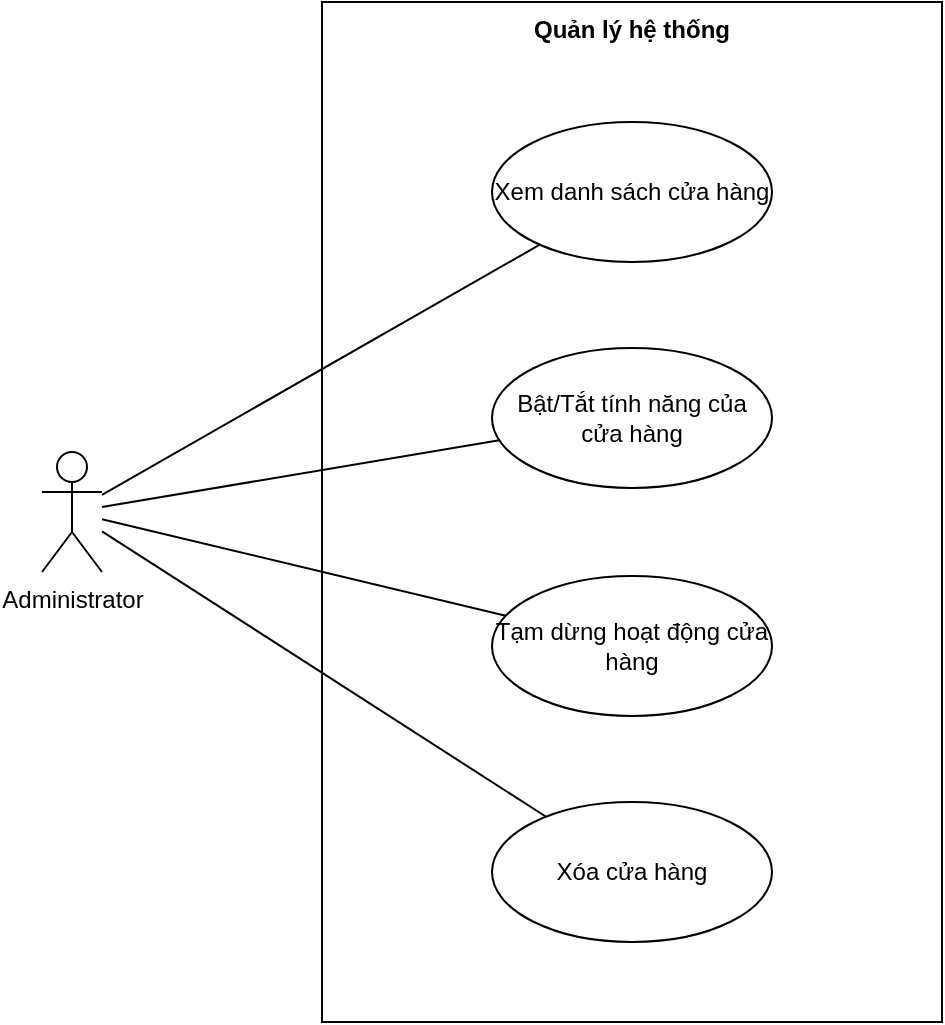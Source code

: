 <mxfile version="26.0.16" pages="11">
  <diagram id="PZ_uqgkKZwIms6uIyPtZ" name="Administrator">
    <mxGraphModel dx="1395" dy="697" grid="1" gridSize="10" guides="1" tooltips="1" connect="1" arrows="1" fold="1" page="1" pageScale="1" pageWidth="850" pageHeight="1100" math="0" shadow="0">
      <root>
        <mxCell id="0" />
        <mxCell id="1" parent="0" />
        <mxCell id="lYyGL4uk2I39uUt6EgTI-1" value="Quản lý hệ thống" style="shape=rect;html=1;verticalAlign=top;fontStyle=1;whiteSpace=wrap;align=center;" vertex="1" parent="1">
          <mxGeometry x="330" y="210" width="310" height="510" as="geometry" />
        </mxCell>
        <mxCell id="lYyGL4uk2I39uUt6EgTI-2" value="Administrator" style="shape=umlActor;html=1;verticalLabelPosition=bottom;verticalAlign=top;align=center;" vertex="1" parent="1">
          <mxGeometry x="190" y="435" width="30" height="60" as="geometry" />
        </mxCell>
        <mxCell id="lYyGL4uk2I39uUt6EgTI-4" value="Bật/Tắt tính năng của cửa hàng" style="ellipse;whiteSpace=wrap;html=1;" vertex="1" parent="1">
          <mxGeometry x="415" y="383" width="140" height="70" as="geometry" />
        </mxCell>
        <mxCell id="lYyGL4uk2I39uUt6EgTI-5" value="Xem danh sách cửa hàng" style="ellipse;whiteSpace=wrap;html=1;" vertex="1" parent="1">
          <mxGeometry x="415" y="270" width="140" height="70" as="geometry" />
        </mxCell>
        <mxCell id="lYyGL4uk2I39uUt6EgTI-6" value="Tạm dừng hoạt động cửa hàng" style="ellipse;whiteSpace=wrap;html=1;" vertex="1" parent="1">
          <mxGeometry x="415" y="497" width="140" height="70" as="geometry" />
        </mxCell>
        <mxCell id="lYyGL4uk2I39uUt6EgTI-7" value="Xóa cửa hàng" style="ellipse;whiteSpace=wrap;html=1;" vertex="1" parent="1">
          <mxGeometry x="415" y="610" width="140" height="70" as="geometry" />
        </mxCell>
        <mxCell id="lYyGL4uk2I39uUt6EgTI-8" value="" style="edgeStyle=none;html=1;endArrow=none;verticalAlign=bottom;rounded=0;" edge="1" parent="1" source="lYyGL4uk2I39uUt6EgTI-2" target="lYyGL4uk2I39uUt6EgTI-5">
          <mxGeometry width="160" relative="1" as="geometry">
            <mxPoint x="340" y="430" as="sourcePoint" />
            <mxPoint x="500" y="430" as="targetPoint" />
          </mxGeometry>
        </mxCell>
        <mxCell id="lYyGL4uk2I39uUt6EgTI-9" value="" style="edgeStyle=none;html=1;endArrow=none;verticalAlign=bottom;rounded=0;" edge="1" parent="1" source="lYyGL4uk2I39uUt6EgTI-2" target="lYyGL4uk2I39uUt6EgTI-7">
          <mxGeometry width="160" relative="1" as="geometry">
            <mxPoint x="230" y="466" as="sourcePoint" />
            <mxPoint x="449" y="341" as="targetPoint" />
          </mxGeometry>
        </mxCell>
        <mxCell id="lYyGL4uk2I39uUt6EgTI-10" value="" style="edgeStyle=none;html=1;endArrow=none;verticalAlign=bottom;rounded=0;" edge="1" parent="1" source="lYyGL4uk2I39uUt6EgTI-2" target="lYyGL4uk2I39uUt6EgTI-6">
          <mxGeometry width="160" relative="1" as="geometry">
            <mxPoint x="240" y="476" as="sourcePoint" />
            <mxPoint x="459" y="351" as="targetPoint" />
          </mxGeometry>
        </mxCell>
        <mxCell id="lYyGL4uk2I39uUt6EgTI-11" value="" style="edgeStyle=none;html=1;endArrow=none;verticalAlign=bottom;rounded=0;" edge="1" parent="1" source="lYyGL4uk2I39uUt6EgTI-2" target="lYyGL4uk2I39uUt6EgTI-4">
          <mxGeometry width="160" relative="1" as="geometry">
            <mxPoint x="250" y="486" as="sourcePoint" />
            <mxPoint x="469" y="361" as="targetPoint" />
          </mxGeometry>
        </mxCell>
      </root>
    </mxGraphModel>
  </diagram>
  <diagram name="Store - UC" id="ts8lsSN6Vj-7QeOkYrNF">
    <mxGraphModel dx="2391" dy="1194" grid="1" gridSize="10" guides="1" tooltips="1" connect="1" arrows="1" fold="1" page="1" pageScale="1" pageWidth="850" pageHeight="1100" math="0" shadow="0">
      <root>
        <mxCell id="0" />
        <mxCell id="1" parent="0" />
        <mxCell id="RiAa_QmjG2VjeokedFgJ-1" value="Quản lý cửa hàng" style="shape=rect;html=1;verticalAlign=top;fontStyle=1;whiteSpace=wrap;align=center;" parent="1" vertex="1">
          <mxGeometry x="320" y="160" width="290" height="520" as="geometry" />
        </mxCell>
        <mxCell id="RiAa_QmjG2VjeokedFgJ-2" value="role: store_settings" style="shape=umlActor;html=1;verticalLabelPosition=bottom;verticalAlign=top;align=center;" parent="1" vertex="1">
          <mxGeometry x="200" y="390" width="30" height="60" as="geometry" />
        </mxCell>
        <mxCell id="RiAa_QmjG2VjeokedFgJ-3" value="Quản lý&lt;span style=&quot;background-color: transparent; color: light-dark(rgb(0, 0, 0), rgb(255, 255, 255));&quot;&gt;&amp;nbsp;nhân viên&lt;/span&gt;" style="ellipse;whiteSpace=wrap;html=1;" parent="1" vertex="1">
          <mxGeometry x="395" y="323" width="140" height="70" as="geometry" />
        </mxCell>
        <mxCell id="Qzhw4Y-N33qslXvQxPqg-1" value="Quản lý chi nhánh" style="ellipse;whiteSpace=wrap;html=1;" parent="1" vertex="1">
          <mxGeometry x="395" y="560" width="140" height="70" as="geometry" />
        </mxCell>
        <mxCell id="Qzhw4Y-N33qslXvQxPqg-3" value="Quản lý thông tin cửa hàng" style="ellipse;whiteSpace=wrap;html=1;" parent="1" vertex="1">
          <mxGeometry x="395" y="440" width="140" height="70" as="geometry" />
        </mxCell>
        <mxCell id="Rj1rEo2rXk9xAtOqo6md-1" value="Đăng ký cửa hàng" style="ellipse;whiteSpace=wrap;html=1;" parent="1" vertex="1">
          <mxGeometry x="395" y="210" width="140" height="70" as="geometry" />
        </mxCell>
        <mxCell id="Rj1rEo2rXk9xAtOqo6md-4" value="" style="endArrow=none;html=1;rounded=0;" parent="1" source="o1qJ-mynj7n91oX3qQsr-3" target="Rj1rEo2rXk9xAtOqo6md-1" edge="1">
          <mxGeometry width="50" height="50" relative="1" as="geometry">
            <mxPoint x="520" y="450" as="sourcePoint" />
            <mxPoint x="570" y="400" as="targetPoint" />
          </mxGeometry>
        </mxCell>
        <mxCell id="Rj1rEo2rXk9xAtOqo6md-5" value="" style="endArrow=none;html=1;rounded=0;" parent="1" source="RiAa_QmjG2VjeokedFgJ-2" target="Qzhw4Y-N33qslXvQxPqg-3" edge="1">
          <mxGeometry width="50" height="50" relative="1" as="geometry">
            <mxPoint x="210" y="440" as="sourcePoint" />
            <mxPoint x="434" y="283" as="targetPoint" />
          </mxGeometry>
        </mxCell>
        <mxCell id="Rj1rEo2rXk9xAtOqo6md-8" value="" style="endArrow=none;html=1;rounded=0;" parent="1" source="RiAa_QmjG2VjeokedFgJ-2" target="RiAa_QmjG2VjeokedFgJ-3" edge="1">
          <mxGeometry width="50" height="50" relative="1" as="geometry">
            <mxPoint x="240" y="470" as="sourcePoint" />
            <mxPoint x="464" y="313" as="targetPoint" />
          </mxGeometry>
        </mxCell>
        <mxCell id="o1qJ-mynj7n91oX3qQsr-3" value="Store owner" style="shape=umlActor;html=1;verticalLabelPosition=bottom;verticalAlign=top;align=center;" vertex="1" parent="1">
          <mxGeometry x="200" y="215" width="30" height="60" as="geometry" />
        </mxCell>
        <mxCell id="o1qJ-mynj7n91oX3qQsr-4" value="role: location_settings" style="shape=umlActor;html=1;verticalLabelPosition=bottom;verticalAlign=top;align=center;" vertex="1" parent="1">
          <mxGeometry x="680" y="563" width="30" height="60" as="geometry" />
        </mxCell>
        <mxCell id="o1qJ-mynj7n91oX3qQsr-5" value="" style="edgeStyle=none;html=1;endArrow=none;verticalAlign=bottom;rounded=0;" edge="1" parent="1" source="Qzhw4Y-N33qslXvQxPqg-1" target="o1qJ-mynj7n91oX3qQsr-4">
          <mxGeometry width="160" relative="1" as="geometry">
            <mxPoint x="340" y="430" as="sourcePoint" />
            <mxPoint x="500" y="430" as="targetPoint" />
          </mxGeometry>
        </mxCell>
        <mxCell id="o1qJ-mynj7n91oX3qQsr-6" value="Quản lý nhân viên" style="shape=rect;html=1;verticalAlign=top;fontStyle=1;whiteSpace=wrap;align=center;" vertex="1" parent="1">
          <mxGeometry x="1070" y="160" width="250" height="640" as="geometry" />
        </mxCell>
        <mxCell id="o1qJ-mynj7n91oX3qQsr-7" value="role: store_settings" style="shape=umlActor;html=1;verticalLabelPosition=bottom;verticalAlign=top;align=center;" vertex="1" parent="1">
          <mxGeometry x="900" y="440" width="30" height="60" as="geometry" />
        </mxCell>
        <mxCell id="o1qJ-mynj7n91oX3qQsr-8" value="Thêm mới nhân viên" style="ellipse;whiteSpace=wrap;html=1;" vertex="1" parent="1">
          <mxGeometry x="1125" y="215" width="140" height="70" as="geometry" />
        </mxCell>
        <mxCell id="o1qJ-mynj7n91oX3qQsr-9" value="Xem danh sách nhân viên" style="ellipse;whiteSpace=wrap;html=1;" vertex="1" parent="1">
          <mxGeometry x="1125" y="310" width="140" height="70" as="geometry" />
        </mxCell>
        <mxCell id="o1qJ-mynj7n91oX3qQsr-10" value="Ngừng kích hoạt tài khoản nhân viên" style="ellipse;whiteSpace=wrap;html=1;" vertex="1" parent="1">
          <mxGeometry x="1125" y="500" width="140" height="70" as="geometry" />
        </mxCell>
        <mxCell id="o1qJ-mynj7n91oX3qQsr-11" value="Xóa tài khoản nhân viên" style="ellipse;whiteSpace=wrap;html=1;" vertex="1" parent="1">
          <mxGeometry x="1125" y="595" width="140" height="70" as="geometry" />
        </mxCell>
        <mxCell id="o1qJ-mynj7n91oX3qQsr-12" value="Kích hoạt tài khoản nhân viên" style="ellipse;whiteSpace=wrap;html=1;" vertex="1" parent="1">
          <mxGeometry x="1125" y="405" width="140" height="70" as="geometry" />
        </mxCell>
        <mxCell id="o1qJ-mynj7n91oX3qQsr-13" value="Phân quyền tài khoản" style="ellipse;whiteSpace=wrap;html=1;" vertex="1" parent="1">
          <mxGeometry x="1125" y="690" width="140" height="70" as="geometry" />
        </mxCell>
        <mxCell id="o1qJ-mynj7n91oX3qQsr-14" value="" style="edgeStyle=none;html=1;endArrow=none;verticalAlign=bottom;rounded=0;" edge="1" parent="1" source="o1qJ-mynj7n91oX3qQsr-7" target="o1qJ-mynj7n91oX3qQsr-8">
          <mxGeometry width="160" relative="1" as="geometry">
            <mxPoint x="740" y="430" as="sourcePoint" />
            <mxPoint x="900" y="430" as="targetPoint" />
          </mxGeometry>
        </mxCell>
        <mxCell id="o1qJ-mynj7n91oX3qQsr-15" value="" style="edgeStyle=none;html=1;endArrow=none;verticalAlign=bottom;rounded=0;" edge="1" parent="1" source="o1qJ-mynj7n91oX3qQsr-7" target="o1qJ-mynj7n91oX3qQsr-9">
          <mxGeometry width="160" relative="1" as="geometry">
            <mxPoint x="1020" y="468" as="sourcePoint" />
            <mxPoint x="1177" y="292" as="targetPoint" />
          </mxGeometry>
        </mxCell>
        <mxCell id="o1qJ-mynj7n91oX3qQsr-16" value="" style="edgeStyle=none;html=1;endArrow=none;verticalAlign=bottom;rounded=0;" edge="1" parent="1" source="o1qJ-mynj7n91oX3qQsr-7" target="o1qJ-mynj7n91oX3qQsr-12">
          <mxGeometry width="160" relative="1" as="geometry">
            <mxPoint x="1030" y="478" as="sourcePoint" />
            <mxPoint x="1187" y="302" as="targetPoint" />
          </mxGeometry>
        </mxCell>
        <mxCell id="o1qJ-mynj7n91oX3qQsr-17" value="" style="edgeStyle=none;html=1;endArrow=none;verticalAlign=bottom;rounded=0;" edge="1" parent="1" source="o1qJ-mynj7n91oX3qQsr-7" target="o1qJ-mynj7n91oX3qQsr-10">
          <mxGeometry width="160" relative="1" as="geometry">
            <mxPoint x="1040" y="488" as="sourcePoint" />
            <mxPoint x="1197" y="312" as="targetPoint" />
          </mxGeometry>
        </mxCell>
        <mxCell id="o1qJ-mynj7n91oX3qQsr-18" value="" style="edgeStyle=none;html=1;endArrow=none;verticalAlign=bottom;rounded=0;" edge="1" parent="1" source="o1qJ-mynj7n91oX3qQsr-7" target="o1qJ-mynj7n91oX3qQsr-11">
          <mxGeometry width="160" relative="1" as="geometry">
            <mxPoint x="1010" y="480" as="sourcePoint" />
            <mxPoint x="1207" y="322" as="targetPoint" />
          </mxGeometry>
        </mxCell>
        <mxCell id="o1qJ-mynj7n91oX3qQsr-19" value="" style="edgeStyle=none;html=1;endArrow=none;verticalAlign=bottom;rounded=0;" edge="1" parent="1" source="o1qJ-mynj7n91oX3qQsr-7" target="o1qJ-mynj7n91oX3qQsr-13">
          <mxGeometry width="160" relative="1" as="geometry">
            <mxPoint x="1060" y="508" as="sourcePoint" />
            <mxPoint x="1217" y="332" as="targetPoint" />
          </mxGeometry>
        </mxCell>
      </root>
    </mxGraphModel>
  </diagram>
  <diagram id="GSRGOiZRzZTM3o9DI8V1" name="Store - SD">
    <mxGraphModel dx="2873" dy="565" grid="1" gridSize="10" guides="1" tooltips="1" connect="1" arrows="1" fold="1" page="1" pageScale="1" pageWidth="850" pageHeight="1100" math="0" shadow="0">
      <root>
        <mxCell id="0" />
        <mxCell id="1" parent="0" />
        <mxCell id="nBHXYCgazAOLeY3-RXqU-1" value="alt" style="shape=umlFrame;whiteSpace=wrap;html=1;pointerEvents=0;" parent="1" vertex="1">
          <mxGeometry x="80" y="250" width="800" height="330" as="geometry" />
        </mxCell>
        <mxCell id="nBHXYCgazAOLeY3-RXqU-2" value="Owner Store" style="shape=umlLifeline;perimeter=lifelinePerimeter;whiteSpace=wrap;html=1;container=1;dropTarget=0;collapsible=0;recursiveResize=0;outlineConnect=0;portConstraint=eastwest;newEdgeStyle={&quot;curved&quot;:0,&quot;rounded&quot;:0};" parent="1" vertex="1">
          <mxGeometry x="150" y="90" width="100" height="550" as="geometry" />
        </mxCell>
        <mxCell id="nBHXYCgazAOLeY3-RXqU-3" value="Store" style="shape=umlLifeline;perimeter=lifelinePerimeter;whiteSpace=wrap;html=1;container=1;dropTarget=0;collapsible=0;recursiveResize=0;outlineConnect=0;portConstraint=eastwest;newEdgeStyle={&quot;edgeStyle&quot;:&quot;elbowEdgeStyle&quot;,&quot;elbow&quot;:&quot;vertical&quot;,&quot;curved&quot;:0,&quot;rounded&quot;:0};" parent="1" vertex="1">
          <mxGeometry x="425" y="90" width="100" height="550" as="geometry" />
        </mxCell>
        <mxCell id="nBHXYCgazAOLeY3-RXqU-6" value="" style="html=1;points=[[0,0,0,0,5],[0,1,0,0,-5],[1,0,0,0,5],[1,1,0,0,-5]];perimeter=orthogonalPerimeter;outlineConnect=0;targetShapes=umlLifeline;portConstraint=eastwest;newEdgeStyle={&quot;curved&quot;:0,&quot;rounded&quot;:0};" parent="nBHXYCgazAOLeY3-RXqU-3" vertex="1">
          <mxGeometry x="45" y="110" width="10" height="370" as="geometry" />
        </mxCell>
        <mxCell id="nBHXYCgazAOLeY3-RXqU-11" value="" style="html=1;points=[[0,0,0,0,5],[0,1,0,0,-5],[1,0,0,0,5],[1,1,0,0,-5]];perimeter=orthogonalPerimeter;outlineConnect=0;targetShapes=umlLifeline;portConstraint=eastwest;newEdgeStyle={&quot;curved&quot;:0,&quot;rounded&quot;:0};" parent="nBHXYCgazAOLeY3-RXqU-3" vertex="1">
          <mxGeometry x="50.0" y="430" width="10" height="40" as="geometry" />
        </mxCell>
        <mxCell id="nBHXYCgazAOLeY3-RXqU-12" value="Error message" style="html=1;align=left;spacingLeft=2;endArrow=block;rounded=0;edgeStyle=orthogonalEdgeStyle;curved=0;rounded=0;" parent="nBHXYCgazAOLeY3-RXqU-3" target="nBHXYCgazAOLeY3-RXqU-11" edge="1">
          <mxGeometry relative="1" as="geometry">
            <mxPoint x="55" y="400" as="sourcePoint" />
            <Array as="points">
              <mxPoint x="82" y="400" />
              <mxPoint x="82" y="450" />
            </Array>
          </mxGeometry>
        </mxCell>
        <mxCell id="nBHXYCgazAOLeY3-RXqU-4" value="Mail" style="shape=umlLifeline;perimeter=lifelinePerimeter;whiteSpace=wrap;html=1;container=1;dropTarget=0;collapsible=0;recursiveResize=0;outlineConnect=0;portConstraint=eastwest;newEdgeStyle={&quot;edgeStyle&quot;:&quot;elbowEdgeStyle&quot;,&quot;elbow&quot;:&quot;vertical&quot;,&quot;curved&quot;:0,&quot;rounded&quot;:0};" parent="1" vertex="1">
          <mxGeometry x="700" y="90" width="100" height="550" as="geometry" />
        </mxCell>
        <mxCell id="nBHXYCgazAOLeY3-RXqU-5" value="1. Create employee" style="html=1;verticalAlign=bottom;endArrow=block;curved=0;rounded=0;" parent="1" source="nBHXYCgazAOLeY3-RXqU-2" target="nBHXYCgazAOLeY3-RXqU-6" edge="1">
          <mxGeometry width="80" relative="1" as="geometry">
            <mxPoint x="390" y="430" as="sourcePoint" />
            <mxPoint x="470" y="430" as="targetPoint" />
            <Array as="points">
              <mxPoint x="290" y="200" />
            </Array>
          </mxGeometry>
        </mxCell>
        <mxCell id="nBHXYCgazAOLeY3-RXqU-7" value="" style="line;strokeWidth=1;fillColor=none;align=left;verticalAlign=middle;spacingTop=-1;spacingLeft=3;spacingRight=3;rotatable=0;labelPosition=right;points=[];portConstraint=eastwest;strokeColor=inherit;dashed=1;" parent="1" vertex="1">
          <mxGeometry x="40" y="477" width="880" height="8" as="geometry" />
        </mxCell>
        <mxCell id="nBHXYCgazAOLeY3-RXqU-8" value="[Success]" style="text;html=1;align=center;verticalAlign=middle;resizable=0;points=[];autosize=1;strokeColor=none;fillColor=none;" parent="1" vertex="1">
          <mxGeometry x="95" y="340" width="80" height="30" as="geometry" />
        </mxCell>
        <mxCell id="nBHXYCgazAOLeY3-RXqU-9" value="[Fail]" style="text;html=1;align=center;verticalAlign=middle;resizable=0;points=[];autosize=1;strokeColor=none;fillColor=none;" parent="1" vertex="1">
          <mxGeometry x="120" y="510" width="50" height="30" as="geometry" />
        </mxCell>
        <mxCell id="nBHXYCgazAOLeY3-RXqU-14" value="" style="html=1;points=[[0,0,0,0,5],[0,1,0,0,-5],[1,0,0,0,5],[1,1,0,0,-5]];perimeter=orthogonalPerimeter;outlineConnect=0;targetShapes=umlLifeline;portConstraint=eastwest;newEdgeStyle={&quot;curved&quot;:0,&quot;rounded&quot;:0};" parent="1" vertex="1">
          <mxGeometry x="745" y="380" width="10" height="50" as="geometry" />
        </mxCell>
        <mxCell id="nBHXYCgazAOLeY3-RXqU-18" value="return message" style="html=1;verticalAlign=bottom;endArrow=open;dashed=1;endSize=8;curved=0;rounded=0;" parent="1" source="nBHXYCgazAOLeY3-RXqU-6" edge="1">
          <mxGeometry x="0.002" relative="1" as="geometry">
            <mxPoint x="420" y="459" as="sourcePoint" />
            <mxPoint x="199.324" y="459" as="targetPoint" />
            <Array as="points">
              <mxPoint x="350" y="459" />
            </Array>
            <mxPoint as="offset" />
          </mxGeometry>
        </mxCell>
        <mxCell id="nBHXYCgazAOLeY3-RXqU-23" value="Employee" style="shape=umlLifeline;perimeter=lifelinePerimeter;whiteSpace=wrap;html=1;container=1;dropTarget=0;collapsible=0;recursiveResize=0;outlineConnect=0;portConstraint=eastwest;newEdgeStyle={&quot;curved&quot;:0,&quot;rounded&quot;:0};" parent="1" vertex="1">
          <mxGeometry x="150" y="670" width="100" height="580" as="geometry" />
        </mxCell>
        <mxCell id="nBHXYCgazAOLeY3-RXqU-24" value="alt" style="shape=umlFrame;whiteSpace=wrap;html=1;pointerEvents=0;" parent="1" vertex="1">
          <mxGeometry x="80" y="760" width="800" height="410" as="geometry" />
        </mxCell>
        <mxCell id="nBHXYCgazAOLeY3-RXqU-25" value="Store" style="shape=umlLifeline;perimeter=lifelinePerimeter;whiteSpace=wrap;html=1;container=1;dropTarget=0;collapsible=0;recursiveResize=0;outlineConnect=0;portConstraint=eastwest;newEdgeStyle={&quot;edgeStyle&quot;:&quot;elbowEdgeStyle&quot;,&quot;elbow&quot;:&quot;vertical&quot;,&quot;curved&quot;:0,&quot;rounded&quot;:0};" parent="1" vertex="1">
          <mxGeometry x="410" y="670" width="100" height="580" as="geometry" />
        </mxCell>
        <mxCell id="nBHXYCgazAOLeY3-RXqU-26" value="" style="html=1;points=[[0,0,0,0,5],[0,1,0,0,-5],[1,0,0,0,5],[1,1,0,0,-5]];perimeter=orthogonalPerimeter;outlineConnect=0;targetShapes=umlLifeline;portConstraint=eastwest;newEdgeStyle={&quot;curved&quot;:0,&quot;rounded&quot;:0};" parent="nBHXYCgazAOLeY3-RXqU-25" vertex="1">
          <mxGeometry x="45" y="60" width="10" height="480" as="geometry" />
        </mxCell>
        <mxCell id="nBHXYCgazAOLeY3-RXqU-34" value="Error message" style="html=1;align=left;spacingLeft=2;endArrow=block;rounded=0;edgeStyle=orthogonalEdgeStyle;curved=0;rounded=0;" parent="nBHXYCgazAOLeY3-RXqU-25" target="nBHXYCgazAOLeY3-RXqU-33" edge="1">
          <mxGeometry relative="1" as="geometry">
            <mxPoint x="54.98" y="420.02" as="sourcePoint" />
            <Array as="points">
              <mxPoint x="81.98" y="420.02" />
              <mxPoint x="81.98" y="470.02" />
            </Array>
          </mxGeometry>
        </mxCell>
        <mxCell id="nBHXYCgazAOLeY3-RXqU-33" value="" style="html=1;points=[[0,0,0,0,5],[0,1,0,0,-5],[1,0,0,0,5],[1,1,0,0,-5]];perimeter=orthogonalPerimeter;outlineConnect=0;targetShapes=umlLifeline;portConstraint=eastwest;newEdgeStyle={&quot;curved&quot;:0,&quot;rounded&quot;:0};" parent="nBHXYCgazAOLeY3-RXqU-25" vertex="1">
          <mxGeometry x="49.98" y="450.02" width="10" height="40" as="geometry" />
        </mxCell>
        <mxCell id="nBHXYCgazAOLeY3-RXqU-29" value="1. Confirm email invite" style="html=1;verticalAlign=bottom;endArrow=block;curved=0;rounded=0;" parent="1" edge="1">
          <mxGeometry width="80" relative="1" as="geometry">
            <mxPoint x="200.074" y="730" as="sourcePoint" />
            <mxPoint x="455" y="730" as="targetPoint" />
          </mxGeometry>
        </mxCell>
        <mxCell id="nBHXYCgazAOLeY3-RXqU-31" value="" style="line;strokeWidth=1;fillColor=none;align=left;verticalAlign=middle;spacingTop=-1;spacingLeft=3;spacingRight=3;rotatable=0;labelPosition=right;points=[];portConstraint=eastwest;strokeColor=inherit;dashed=1;" parent="1" vertex="1">
          <mxGeometry x="40" y="1050" width="880" height="8" as="geometry" />
        </mxCell>
        <mxCell id="nBHXYCgazAOLeY3-RXqU-32" value="[Fail]" style="text;html=1;align=center;verticalAlign=middle;resizable=0;points=[];autosize=1;strokeColor=none;fillColor=none;" parent="1" vertex="1">
          <mxGeometry x="110" y="1110" width="50" height="30" as="geometry" />
        </mxCell>
        <mxCell id="nBHXYCgazAOLeY3-RXqU-36" value="[Success]" style="text;html=1;align=center;verticalAlign=middle;resizable=0;points=[];autosize=1;strokeColor=none;fillColor=none;" parent="1" vertex="1">
          <mxGeometry x="95" y="910" width="80" height="30" as="geometry" />
        </mxCell>
        <mxCell id="nBHXYCgazAOLeY3-RXqU-37" value="return" style="html=1;verticalAlign=bottom;endArrow=open;dashed=1;endSize=8;curved=0;rounded=0;" parent="1" edge="1">
          <mxGeometry relative="1" as="geometry">
            <mxPoint x="455" y="810" as="sourcePoint" />
            <mxPoint x="199.5" y="810" as="targetPoint" />
          </mxGeometry>
        </mxCell>
        <mxCell id="nBHXYCgazAOLeY3-RXqU-38" value="2. Change password" style="html=1;verticalAlign=bottom;endArrow=block;curved=0;rounded=0;" parent="1" edge="1">
          <mxGeometry width="80" relative="1" as="geometry">
            <mxPoint x="200.004" y="850" as="sourcePoint" />
            <mxPoint x="454.93" y="850" as="targetPoint" />
          </mxGeometry>
        </mxCell>
        <mxCell id="nBHXYCgazAOLeY3-RXqU-39" value="Database" style="shape=umlLifeline;perimeter=lifelinePerimeter;whiteSpace=wrap;html=1;container=1;dropTarget=0;collapsible=0;recursiveResize=0;outlineConnect=0;portConstraint=eastwest;newEdgeStyle={&quot;curved&quot;:0,&quot;rounded&quot;:0};" parent="1" vertex="1">
          <mxGeometry x="670" y="670" width="100" height="590" as="geometry" />
        </mxCell>
        <mxCell id="nBHXYCgazAOLeY3-RXqU-41" value="" style="html=1;points=[[0,0,0,0,5],[0,1,0,0,-5],[1,0,0,0,5],[1,1,0,0,-5]];perimeter=orthogonalPerimeter;outlineConnect=0;targetShapes=umlLifeline;portConstraint=eastwest;newEdgeStyle={&quot;curved&quot;:0,&quot;rounded&quot;:0};" parent="nBHXYCgazAOLeY3-RXqU-39" vertex="1">
          <mxGeometry x="45" y="220" width="10" height="80" as="geometry" />
        </mxCell>
        <mxCell id="nBHXYCgazAOLeY3-RXqU-42" value="Save to database" style="html=1;verticalAlign=bottom;endArrow=block;curved=0;rounded=0;" parent="1" source="nBHXYCgazAOLeY3-RXqU-26" target="nBHXYCgazAOLeY3-RXqU-41" edge="1">
          <mxGeometry width="80" relative="1" as="geometry">
            <mxPoint x="475" y="890.0" as="sourcePoint" />
            <mxPoint x="595" y="900" as="targetPoint" />
            <Array as="points">
              <mxPoint x="575" y="890" />
            </Array>
          </mxGeometry>
        </mxCell>
        <mxCell id="nBHXYCgazAOLeY3-RXqU-43" value="return" style="html=1;verticalAlign=bottom;endArrow=open;dashed=1;endSize=8;curved=0;rounded=0;" parent="1" edge="1">
          <mxGeometry relative="1" as="geometry">
            <mxPoint x="715" y="969" as="sourcePoint" />
            <mxPoint x="465" y="969" as="targetPoint" />
          </mxGeometry>
        </mxCell>
        <mxCell id="nBHXYCgazAOLeY3-RXqU-44" value="return message" style="html=1;verticalAlign=bottom;endArrow=open;dashed=1;endSize=8;curved=0;rounded=0;" parent="1" source="nBHXYCgazAOLeY3-RXqU-26" target="nBHXYCgazAOLeY3-RXqU-23" edge="1">
          <mxGeometry relative="1" as="geometry">
            <mxPoint x="430" y="990" as="sourcePoint" />
            <mxPoint x="210" y="990" as="targetPoint" />
            <Array as="points">
              <mxPoint x="360" y="990" />
            </Array>
          </mxGeometry>
        </mxCell>
        <mxCell id="RlVQ7mM5SmGdsIqNT9L8-1" value="Create account employee" style="html=1;align=left;spacingLeft=2;endArrow=block;rounded=0;edgeStyle=orthogonalEdgeStyle;curved=0;rounded=0;" edge="1" parent="1">
          <mxGeometry x="0.011" relative="1" as="geometry">
            <mxPoint x="480" y="270" as="sourcePoint" />
            <Array as="points">
              <mxPoint x="512" y="270" />
              <mxPoint x="512" y="300" />
            </Array>
            <mxPoint x="480" y="300" as="targetPoint" />
            <mxPoint as="offset" />
          </mxGeometry>
        </mxCell>
        <mxCell id="RlVQ7mM5SmGdsIqNT9L8-3" value="alt" style="shape=umlFrame;whiteSpace=wrap;html=1;pointerEvents=0;" vertex="1" parent="1">
          <mxGeometry x="220" y="330" width="650" height="110" as="geometry" />
        </mxCell>
        <mxCell id="RlVQ7mM5SmGdsIqNT9L8-4" value="[Send invitation email = true]" style="text;html=1;align=center;verticalAlign=middle;resizable=0;points=[];autosize=1;strokeColor=none;fillColor=none;" vertex="1" parent="1">
          <mxGeometry x="230" y="375" width="180" height="30" as="geometry" />
        </mxCell>
        <mxCell id="RlVQ7mM5SmGdsIqNT9L8-5" value="Store Invitation Event" style="html=1;verticalAlign=bottom;labelBackgroundColor=none;endArrow=open;endFill=0;rounded=0;" edge="1" parent="1" source="nBHXYCgazAOLeY3-RXqU-6" target="nBHXYCgazAOLeY3-RXqU-14">
          <mxGeometry width="160" relative="1" as="geometry">
            <mxPoint x="430" y="376" as="sourcePoint" />
            <mxPoint x="790" y="376" as="targetPoint" />
            <mxPoint as="offset" />
          </mxGeometry>
        </mxCell>
        <mxCell id="RlVQ7mM5SmGdsIqNT9L8-6" value="Send email" style="html=1;align=left;spacingLeft=2;endArrow=block;rounded=0;edgeStyle=orthogonalEdgeStyle;curved=0;rounded=0;" edge="1" parent="1">
          <mxGeometry x="0.011" relative="1" as="geometry">
            <mxPoint x="755" y="390" as="sourcePoint" />
            <Array as="points">
              <mxPoint x="787" y="390" />
              <mxPoint x="787" y="420" />
            </Array>
            <mxPoint x="755" y="420" as="targetPoint" />
            <mxPoint as="offset" />
          </mxGeometry>
        </mxCell>
        <mxCell id="RlVQ7mM5SmGdsIqNT9L8-7" value="alt" style="shape=umlFrame;whiteSpace=wrap;html=1;pointerEvents=0;" vertex="1" parent="1">
          <mxGeometry x="-920" y="250" width="800" height="280" as="geometry" />
        </mxCell>
        <mxCell id="RlVQ7mM5SmGdsIqNT9L8-8" value="Owner Store" style="shape=umlLifeline;perimeter=lifelinePerimeter;whiteSpace=wrap;html=1;container=1;dropTarget=0;collapsible=0;recursiveResize=0;outlineConnect=0;portConstraint=eastwest;newEdgeStyle={&quot;curved&quot;:0,&quot;rounded&quot;:0};" vertex="1" parent="1">
          <mxGeometry x="-850" y="90" width="100" height="470" as="geometry" />
        </mxCell>
        <mxCell id="RlVQ7mM5SmGdsIqNT9L8-9" value="Store" style="shape=umlLifeline;perimeter=lifelinePerimeter;whiteSpace=wrap;html=1;container=1;dropTarget=0;collapsible=0;recursiveResize=0;outlineConnect=0;portConstraint=eastwest;newEdgeStyle={&quot;edgeStyle&quot;:&quot;elbowEdgeStyle&quot;,&quot;elbow&quot;:&quot;vertical&quot;,&quot;curved&quot;:0,&quot;rounded&quot;:0};" vertex="1" parent="1">
          <mxGeometry x="-575" y="90" width="100" height="470" as="geometry" />
        </mxCell>
        <mxCell id="RlVQ7mM5SmGdsIqNT9L8-10" value="" style="html=1;points=[[0,0,0,0,5],[0,1,0,0,-5],[1,0,0,0,5],[1,1,0,0,-5]];perimeter=orthogonalPerimeter;outlineConnect=0;targetShapes=umlLifeline;portConstraint=eastwest;newEdgeStyle={&quot;curved&quot;:0,&quot;rounded&quot;:0};" vertex="1" parent="RlVQ7mM5SmGdsIqNT9L8-9">
          <mxGeometry x="45" y="110" width="10" height="320" as="geometry" />
        </mxCell>
        <mxCell id="RlVQ7mM5SmGdsIqNT9L8-11" value="" style="html=1;points=[[0,0,0,0,5],[0,1,0,0,-5],[1,0,0,0,5],[1,1,0,0,-5]];perimeter=orthogonalPerimeter;outlineConnect=0;targetShapes=umlLifeline;portConstraint=eastwest;newEdgeStyle={&quot;curved&quot;:0,&quot;rounded&quot;:0};" vertex="1" parent="RlVQ7mM5SmGdsIqNT9L8-9">
          <mxGeometry x="50.0" y="373" width="10" height="40" as="geometry" />
        </mxCell>
        <mxCell id="RlVQ7mM5SmGdsIqNT9L8-12" value="Error message" style="html=1;align=left;spacingLeft=2;endArrow=block;rounded=0;edgeStyle=orthogonalEdgeStyle;curved=0;rounded=0;" edge="1" parent="RlVQ7mM5SmGdsIqNT9L8-9" target="RlVQ7mM5SmGdsIqNT9L8-11">
          <mxGeometry relative="1" as="geometry">
            <mxPoint x="55" y="343" as="sourcePoint" />
            <Array as="points">
              <mxPoint x="82" y="343" />
              <mxPoint x="82" y="393" />
            </Array>
          </mxGeometry>
        </mxCell>
        <mxCell id="RlVQ7mM5SmGdsIqNT9L8-13" value="Mail" style="shape=umlLifeline;perimeter=lifelinePerimeter;whiteSpace=wrap;html=1;container=1;dropTarget=0;collapsible=0;recursiveResize=0;outlineConnect=0;portConstraint=eastwest;newEdgeStyle={&quot;edgeStyle&quot;:&quot;elbowEdgeStyle&quot;,&quot;elbow&quot;:&quot;vertical&quot;,&quot;curved&quot;:0,&quot;rounded&quot;:0};" vertex="1" parent="1">
          <mxGeometry x="-300" y="90" width="100" height="470" as="geometry" />
        </mxCell>
        <mxCell id="RlVQ7mM5SmGdsIqNT9L8-14" value="1. Register Store" style="html=1;verticalAlign=bottom;endArrow=block;curved=0;rounded=0;" edge="1" parent="1" source="RlVQ7mM5SmGdsIqNT9L8-8" target="RlVQ7mM5SmGdsIqNT9L8-10">
          <mxGeometry width="80" relative="1" as="geometry">
            <mxPoint x="-610" y="430" as="sourcePoint" />
            <mxPoint x="-530" y="430" as="targetPoint" />
            <Array as="points">
              <mxPoint x="-710" y="200" />
            </Array>
          </mxGeometry>
        </mxCell>
        <mxCell id="RlVQ7mM5SmGdsIqNT9L8-15" value="" style="line;strokeWidth=1;fillColor=none;align=left;verticalAlign=middle;spacingTop=-1;spacingLeft=3;spacingRight=3;rotatable=0;labelPosition=right;points=[];portConstraint=eastwest;strokeColor=inherit;dashed=1;" vertex="1" parent="1">
          <mxGeometry x="-960" y="419" width="880" height="8" as="geometry" />
        </mxCell>
        <mxCell id="RlVQ7mM5SmGdsIqNT9L8-16" value="[Success]" style="text;html=1;align=center;verticalAlign=middle;resizable=0;points=[];autosize=1;strokeColor=none;fillColor=none;" vertex="1" parent="1">
          <mxGeometry x="-900" y="310" width="80" height="30" as="geometry" />
        </mxCell>
        <mxCell id="RlVQ7mM5SmGdsIqNT9L8-17" value="[Fail]" style="text;html=1;align=center;verticalAlign=middle;resizable=0;points=[];autosize=1;strokeColor=none;fillColor=none;" vertex="1" parent="1">
          <mxGeometry x="-880" y="453" width="50" height="30" as="geometry" />
        </mxCell>
        <mxCell id="RlVQ7mM5SmGdsIqNT9L8-18" value="" style="html=1;points=[[0,0,0,0,5],[0,1,0,0,-5],[1,0,0,0,5],[1,1,0,0,-5]];perimeter=orthogonalPerimeter;outlineConnect=0;targetShapes=umlLifeline;portConstraint=eastwest;newEdgeStyle={&quot;curved&quot;:0,&quot;rounded&quot;:0};" vertex="1" parent="1">
          <mxGeometry x="-255" y="326" width="10" height="50" as="geometry" />
        </mxCell>
        <mxCell id="RlVQ7mM5SmGdsIqNT9L8-19" value="return message" style="html=1;verticalAlign=bottom;endArrow=open;dashed=1;endSize=8;curved=0;rounded=0;" edge="1" parent="1">
          <mxGeometry x="0.002" relative="1" as="geometry">
            <mxPoint x="-530" y="398" as="sourcePoint" />
            <mxPoint x="-800.676" y="398" as="targetPoint" />
            <Array as="points">
              <mxPoint x="-650" y="398" />
            </Array>
            <mxPoint as="offset" />
          </mxGeometry>
        </mxCell>
        <mxCell id="RlVQ7mM5SmGdsIqNT9L8-20" value="Create inactive store" style="html=1;align=left;spacingLeft=2;endArrow=block;rounded=0;edgeStyle=orthogonalEdgeStyle;curved=0;rounded=0;" edge="1" parent="1">
          <mxGeometry x="0.011" relative="1" as="geometry">
            <mxPoint x="-520" y="270" as="sourcePoint" />
            <Array as="points">
              <mxPoint x="-488" y="270" />
              <mxPoint x="-488" y="300" />
            </Array>
            <mxPoint x="-520" y="300" as="targetPoint" />
            <mxPoint as="offset" />
          </mxGeometry>
        </mxCell>
        <mxCell id="RlVQ7mM5SmGdsIqNT9L8-23" value="Store activation event" style="html=1;verticalAlign=bottom;labelBackgroundColor=none;endArrow=open;endFill=0;rounded=0;" edge="1" parent="1" target="RlVQ7mM5SmGdsIqNT9L8-18">
          <mxGeometry x="0.001" width="160" relative="1" as="geometry">
            <mxPoint x="-520" y="331" as="sourcePoint" />
            <mxPoint x="-210" y="322" as="targetPoint" />
            <mxPoint as="offset" />
          </mxGeometry>
        </mxCell>
        <mxCell id="RlVQ7mM5SmGdsIqNT9L8-24" value="Send active email" style="html=1;align=left;spacingLeft=2;endArrow=block;rounded=0;edgeStyle=orthogonalEdgeStyle;curved=0;rounded=0;" edge="1" parent="1">
          <mxGeometry x="0.007" relative="1" as="geometry">
            <mxPoint x="-245" y="336" as="sourcePoint" />
            <Array as="points">
              <mxPoint x="-213" y="336" />
              <mxPoint x="-213" y="366" />
            </Array>
            <mxPoint x="-245" y="366" as="targetPoint" />
            <mxPoint as="offset" />
          </mxGeometry>
        </mxCell>
        <mxCell id="RlVQ7mM5SmGdsIqNT9L8-25" value="alt" style="shape=umlFrame;whiteSpace=wrap;html=1;pointerEvents=0;" vertex="1" parent="1">
          <mxGeometry x="-920" y="740" width="800" height="220" as="geometry" />
        </mxCell>
        <mxCell id="RlVQ7mM5SmGdsIqNT9L8-26" value="Owner Store" style="shape=umlLifeline;perimeter=lifelinePerimeter;whiteSpace=wrap;html=1;container=1;dropTarget=0;collapsible=0;recursiveResize=0;outlineConnect=0;portConstraint=eastwest;newEdgeStyle={&quot;curved&quot;:0,&quot;rounded&quot;:0};" vertex="1" parent="1">
          <mxGeometry x="-850" y="580" width="100" height="420" as="geometry" />
        </mxCell>
        <mxCell id="RlVQ7mM5SmGdsIqNT9L8-27" value="Store" style="shape=umlLifeline;perimeter=lifelinePerimeter;whiteSpace=wrap;html=1;container=1;dropTarget=0;collapsible=0;recursiveResize=0;outlineConnect=0;portConstraint=eastwest;newEdgeStyle={&quot;edgeStyle&quot;:&quot;elbowEdgeStyle&quot;,&quot;elbow&quot;:&quot;vertical&quot;,&quot;curved&quot;:0,&quot;rounded&quot;:0};" vertex="1" parent="1">
          <mxGeometry x="-450" y="580" width="100" height="420" as="geometry" />
        </mxCell>
        <mxCell id="RlVQ7mM5SmGdsIqNT9L8-28" value="" style="html=1;points=[[0,0,0,0,5],[0,1,0,0,-5],[1,0,0,0,5],[1,1,0,0,-5]];perimeter=orthogonalPerimeter;outlineConnect=0;targetShapes=umlLifeline;portConstraint=eastwest;newEdgeStyle={&quot;curved&quot;:0,&quot;rounded&quot;:0};" vertex="1" parent="RlVQ7mM5SmGdsIqNT9L8-27">
          <mxGeometry x="45" y="110" width="10" height="260" as="geometry" />
        </mxCell>
        <mxCell id="RlVQ7mM5SmGdsIqNT9L8-29" value="" style="html=1;points=[[0,0,0,0,5],[0,1,0,0,-5],[1,0,0,0,5],[1,1,0,0,-5]];perimeter=orthogonalPerimeter;outlineConnect=0;targetShapes=umlLifeline;portConstraint=eastwest;newEdgeStyle={&quot;curved&quot;:0,&quot;rounded&quot;:0};" vertex="1" parent="RlVQ7mM5SmGdsIqNT9L8-27">
          <mxGeometry x="50.0" y="323" width="10" height="40" as="geometry" />
        </mxCell>
        <mxCell id="RlVQ7mM5SmGdsIqNT9L8-30" value="Error message" style="html=1;align=left;spacingLeft=2;endArrow=block;rounded=0;edgeStyle=orthogonalEdgeStyle;curved=0;rounded=0;" edge="1" parent="RlVQ7mM5SmGdsIqNT9L8-27" target="RlVQ7mM5SmGdsIqNT9L8-29">
          <mxGeometry relative="1" as="geometry">
            <mxPoint x="55" y="293" as="sourcePoint" />
            <Array as="points">
              <mxPoint x="82" y="293" />
              <mxPoint x="82" y="343" />
            </Array>
          </mxGeometry>
        </mxCell>
        <mxCell id="RlVQ7mM5SmGdsIqNT9L8-32" value="1. Active Store" style="html=1;verticalAlign=bottom;endArrow=block;curved=0;rounded=0;" edge="1" parent="1" source="RlVQ7mM5SmGdsIqNT9L8-26" target="RlVQ7mM5SmGdsIqNT9L8-28">
          <mxGeometry width="80" relative="1" as="geometry">
            <mxPoint x="-610" y="920" as="sourcePoint" />
            <mxPoint x="-530" y="920" as="targetPoint" />
            <Array as="points">
              <mxPoint x="-710" y="690" />
            </Array>
          </mxGeometry>
        </mxCell>
        <mxCell id="RlVQ7mM5SmGdsIqNT9L8-33" value="" style="line;strokeWidth=1;fillColor=none;align=left;verticalAlign=middle;spacingTop=-1;spacingLeft=3;spacingRight=3;rotatable=0;labelPosition=right;points=[];portConstraint=eastwest;strokeColor=inherit;dashed=1;" vertex="1" parent="1">
          <mxGeometry x="-960" y="859" width="880" height="8" as="geometry" />
        </mxCell>
        <mxCell id="RlVQ7mM5SmGdsIqNT9L8-34" value="[Success]" style="text;html=1;align=center;verticalAlign=middle;resizable=0;points=[];autosize=1;strokeColor=none;fillColor=none;" vertex="1" parent="1">
          <mxGeometry x="-900" y="800" width="80" height="30" as="geometry" />
        </mxCell>
        <mxCell id="RlVQ7mM5SmGdsIqNT9L8-35" value="[Fail]" style="text;html=1;align=center;verticalAlign=middle;resizable=0;points=[];autosize=1;strokeColor=none;fillColor=none;" vertex="1" parent="1">
          <mxGeometry x="-880" y="893" width="50" height="30" as="geometry" />
        </mxCell>
        <mxCell id="RlVQ7mM5SmGdsIqNT9L8-37" value="return message" style="html=1;verticalAlign=bottom;endArrow=open;dashed=1;endSize=8;curved=0;rounded=0;" edge="1" parent="1">
          <mxGeometry x="0.002" relative="1" as="geometry">
            <mxPoint x="-405" y="838" as="sourcePoint" />
            <mxPoint x="-800.676" y="838" as="targetPoint" />
            <Array as="points">
              <mxPoint x="-650" y="838" />
            </Array>
            <mxPoint as="offset" />
          </mxGeometry>
        </mxCell>
        <mxCell id="RlVQ7mM5SmGdsIqNT9L8-38" value="Active Store" style="html=1;align=left;spacingLeft=2;endArrow=block;rounded=0;edgeStyle=orthogonalEdgeStyle;curved=0;rounded=0;" edge="1" parent="1">
          <mxGeometry x="0.011" relative="1" as="geometry">
            <mxPoint x="-395" y="760" as="sourcePoint" />
            <Array as="points">
              <mxPoint x="-363" y="760" />
              <mxPoint x="-363" y="790" />
            </Array>
            <mxPoint x="-395" y="790" as="targetPoint" />
            <mxPoint as="offset" />
          </mxGeometry>
        </mxCell>
        <mxCell id="RlVQ7mM5SmGdsIqNT9L8-42" value="alt" style="shape=umlFrame;whiteSpace=wrap;html=1;pointerEvents=0;" vertex="1" parent="1">
          <mxGeometry x="80" y="1440" width="800" height="220" as="geometry" />
        </mxCell>
        <mxCell id="RlVQ7mM5SmGdsIqNT9L8-43" value="Owner Store" style="shape=umlLifeline;perimeter=lifelinePerimeter;whiteSpace=wrap;html=1;container=1;dropTarget=0;collapsible=0;recursiveResize=0;outlineConnect=0;portConstraint=eastwest;newEdgeStyle={&quot;curved&quot;:0,&quot;rounded&quot;:0};" vertex="1" parent="1">
          <mxGeometry x="150" y="1280" width="100" height="420" as="geometry" />
        </mxCell>
        <mxCell id="RlVQ7mM5SmGdsIqNT9L8-44" value="Store" style="shape=umlLifeline;perimeter=lifelinePerimeter;whiteSpace=wrap;html=1;container=1;dropTarget=0;collapsible=0;recursiveResize=0;outlineConnect=0;portConstraint=eastwest;newEdgeStyle={&quot;edgeStyle&quot;:&quot;elbowEdgeStyle&quot;,&quot;elbow&quot;:&quot;vertical&quot;,&quot;curved&quot;:0,&quot;rounded&quot;:0};" vertex="1" parent="1">
          <mxGeometry x="550" y="1280" width="100" height="420" as="geometry" />
        </mxCell>
        <mxCell id="RlVQ7mM5SmGdsIqNT9L8-45" value="" style="html=1;points=[[0,0,0,0,5],[0,1,0,0,-5],[1,0,0,0,5],[1,1,0,0,-5]];perimeter=orthogonalPerimeter;outlineConnect=0;targetShapes=umlLifeline;portConstraint=eastwest;newEdgeStyle={&quot;curved&quot;:0,&quot;rounded&quot;:0};" vertex="1" parent="RlVQ7mM5SmGdsIqNT9L8-44">
          <mxGeometry x="45" y="110" width="10" height="260" as="geometry" />
        </mxCell>
        <mxCell id="RlVQ7mM5SmGdsIqNT9L8-46" value="" style="html=1;points=[[0,0,0,0,5],[0,1,0,0,-5],[1,0,0,0,5],[1,1,0,0,-5]];perimeter=orthogonalPerimeter;outlineConnect=0;targetShapes=umlLifeline;portConstraint=eastwest;newEdgeStyle={&quot;curved&quot;:0,&quot;rounded&quot;:0};" vertex="1" parent="RlVQ7mM5SmGdsIqNT9L8-44">
          <mxGeometry x="50.0" y="323" width="10" height="40" as="geometry" />
        </mxCell>
        <mxCell id="RlVQ7mM5SmGdsIqNT9L8-47" value="Error message" style="html=1;align=left;spacingLeft=2;endArrow=block;rounded=0;edgeStyle=orthogonalEdgeStyle;curved=0;rounded=0;" edge="1" parent="RlVQ7mM5SmGdsIqNT9L8-44" target="RlVQ7mM5SmGdsIqNT9L8-46">
          <mxGeometry relative="1" as="geometry">
            <mxPoint x="55" y="293" as="sourcePoint" />
            <Array as="points">
              <mxPoint x="82" y="293" />
              <mxPoint x="82" y="343" />
            </Array>
          </mxGeometry>
        </mxCell>
        <mxCell id="RlVQ7mM5SmGdsIqNT9L8-48" value="1. Employee account authorization" style="html=1;verticalAlign=bottom;endArrow=block;curved=0;rounded=0;" edge="1" parent="1" source="RlVQ7mM5SmGdsIqNT9L8-43" target="RlVQ7mM5SmGdsIqNT9L8-45">
          <mxGeometry width="80" relative="1" as="geometry">
            <mxPoint x="390" y="1620" as="sourcePoint" />
            <mxPoint x="470" y="1620" as="targetPoint" />
            <Array as="points">
              <mxPoint x="290" y="1390" />
            </Array>
          </mxGeometry>
        </mxCell>
        <mxCell id="RlVQ7mM5SmGdsIqNT9L8-49" value="" style="line;strokeWidth=1;fillColor=none;align=left;verticalAlign=middle;spacingTop=-1;spacingLeft=3;spacingRight=3;rotatable=0;labelPosition=right;points=[];portConstraint=eastwest;strokeColor=inherit;dashed=1;" vertex="1" parent="1">
          <mxGeometry x="40" y="1559" width="880" height="8" as="geometry" />
        </mxCell>
        <mxCell id="RlVQ7mM5SmGdsIqNT9L8-50" value="[Success]" style="text;html=1;align=center;verticalAlign=middle;resizable=0;points=[];autosize=1;strokeColor=none;fillColor=none;" vertex="1" parent="1">
          <mxGeometry x="100" y="1500" width="80" height="30" as="geometry" />
        </mxCell>
        <mxCell id="RlVQ7mM5SmGdsIqNT9L8-51" value="[Fail]" style="text;html=1;align=center;verticalAlign=middle;resizable=0;points=[];autosize=1;strokeColor=none;fillColor=none;" vertex="1" parent="1">
          <mxGeometry x="120" y="1593" width="50" height="30" as="geometry" />
        </mxCell>
        <mxCell id="RlVQ7mM5SmGdsIqNT9L8-52" value="return message" style="html=1;verticalAlign=bottom;endArrow=open;dashed=1;endSize=8;curved=0;rounded=0;" edge="1" parent="1">
          <mxGeometry x="0.002" relative="1" as="geometry">
            <mxPoint x="595" y="1538" as="sourcePoint" />
            <mxPoint x="199.324" y="1538" as="targetPoint" />
            <Array as="points">
              <mxPoint x="350" y="1538" />
            </Array>
            <mxPoint as="offset" />
          </mxGeometry>
        </mxCell>
        <mxCell id="RlVQ7mM5SmGdsIqNT9L8-53" value="Update employee account permissions" style="html=1;align=left;spacingLeft=2;endArrow=block;rounded=0;edgeStyle=orthogonalEdgeStyle;curved=0;rounded=0;" edge="1" parent="1">
          <mxGeometry x="0.011" relative="1" as="geometry">
            <mxPoint x="605" y="1460" as="sourcePoint" />
            <Array as="points">
              <mxPoint x="637" y="1460" />
              <mxPoint x="637" y="1490" />
            </Array>
            <mxPoint x="605" y="1490" as="targetPoint" />
            <mxPoint as="offset" />
          </mxGeometry>
        </mxCell>
        <mxCell id="SWMsa9aPlvcQkzbI3QxY-1" value="alt" style="shape=umlFrame;whiteSpace=wrap;html=1;pointerEvents=0;" vertex="1" parent="1">
          <mxGeometry x="1050" y="250" width="800" height="220" as="geometry" />
        </mxCell>
        <mxCell id="SWMsa9aPlvcQkzbI3QxY-2" value="Owner Store" style="shape=umlLifeline;perimeter=lifelinePerimeter;whiteSpace=wrap;html=1;container=1;dropTarget=0;collapsible=0;recursiveResize=0;outlineConnect=0;portConstraint=eastwest;newEdgeStyle={&quot;curved&quot;:0,&quot;rounded&quot;:0};" vertex="1" parent="1">
          <mxGeometry x="1120" y="90" width="100" height="420" as="geometry" />
        </mxCell>
        <mxCell id="SWMsa9aPlvcQkzbI3QxY-3" value="Store" style="shape=umlLifeline;perimeter=lifelinePerimeter;whiteSpace=wrap;html=1;container=1;dropTarget=0;collapsible=0;recursiveResize=0;outlineConnect=0;portConstraint=eastwest;newEdgeStyle={&quot;edgeStyle&quot;:&quot;elbowEdgeStyle&quot;,&quot;elbow&quot;:&quot;vertical&quot;,&quot;curved&quot;:0,&quot;rounded&quot;:0};" vertex="1" parent="1">
          <mxGeometry x="1520" y="90" width="100" height="420" as="geometry" />
        </mxCell>
        <mxCell id="SWMsa9aPlvcQkzbI3QxY-4" value="" style="html=1;points=[[0,0,0,0,5],[0,1,0,0,-5],[1,0,0,0,5],[1,1,0,0,-5]];perimeter=orthogonalPerimeter;outlineConnect=0;targetShapes=umlLifeline;portConstraint=eastwest;newEdgeStyle={&quot;curved&quot;:0,&quot;rounded&quot;:0};" vertex="1" parent="SWMsa9aPlvcQkzbI3QxY-3">
          <mxGeometry x="45" y="110" width="10" height="260" as="geometry" />
        </mxCell>
        <mxCell id="SWMsa9aPlvcQkzbI3QxY-5" value="" style="html=1;points=[[0,0,0,0,5],[0,1,0,0,-5],[1,0,0,0,5],[1,1,0,0,-5]];perimeter=orthogonalPerimeter;outlineConnect=0;targetShapes=umlLifeline;portConstraint=eastwest;newEdgeStyle={&quot;curved&quot;:0,&quot;rounded&quot;:0};" vertex="1" parent="SWMsa9aPlvcQkzbI3QxY-3">
          <mxGeometry x="50.0" y="323" width="10" height="40" as="geometry" />
        </mxCell>
        <mxCell id="SWMsa9aPlvcQkzbI3QxY-6" value="Error message" style="html=1;align=left;spacingLeft=2;endArrow=block;rounded=0;edgeStyle=orthogonalEdgeStyle;curved=0;rounded=0;" edge="1" parent="SWMsa9aPlvcQkzbI3QxY-3" target="SWMsa9aPlvcQkzbI3QxY-5">
          <mxGeometry relative="1" as="geometry">
            <mxPoint x="55" y="293" as="sourcePoint" />
            <Array as="points">
              <mxPoint x="82" y="293" />
              <mxPoint x="82" y="343" />
            </Array>
          </mxGeometry>
        </mxCell>
        <mxCell id="SWMsa9aPlvcQkzbI3QxY-7" value="1. Create store branch" style="html=1;verticalAlign=bottom;endArrow=block;curved=0;rounded=0;" edge="1" parent="1" source="SWMsa9aPlvcQkzbI3QxY-2" target="SWMsa9aPlvcQkzbI3QxY-4">
          <mxGeometry width="80" relative="1" as="geometry">
            <mxPoint x="1360" y="430" as="sourcePoint" />
            <mxPoint x="1440" y="430" as="targetPoint" />
            <Array as="points">
              <mxPoint x="1260" y="200" />
            </Array>
          </mxGeometry>
        </mxCell>
        <mxCell id="SWMsa9aPlvcQkzbI3QxY-8" value="" style="line;strokeWidth=1;fillColor=none;align=left;verticalAlign=middle;spacingTop=-1;spacingLeft=3;spacingRight=3;rotatable=0;labelPosition=right;points=[];portConstraint=eastwest;strokeColor=inherit;dashed=1;" vertex="1" parent="1">
          <mxGeometry x="1010" y="369" width="880" height="8" as="geometry" />
        </mxCell>
        <mxCell id="SWMsa9aPlvcQkzbI3QxY-9" value="[Success]" style="text;html=1;align=center;verticalAlign=middle;resizable=0;points=[];autosize=1;strokeColor=none;fillColor=none;" vertex="1" parent="1">
          <mxGeometry x="1070" y="310" width="80" height="30" as="geometry" />
        </mxCell>
        <mxCell id="SWMsa9aPlvcQkzbI3QxY-10" value="[Fail]" style="text;html=1;align=center;verticalAlign=middle;resizable=0;points=[];autosize=1;strokeColor=none;fillColor=none;" vertex="1" parent="1">
          <mxGeometry x="1090" y="403" width="50" height="30" as="geometry" />
        </mxCell>
        <mxCell id="SWMsa9aPlvcQkzbI3QxY-11" value="return message" style="html=1;verticalAlign=bottom;endArrow=open;dashed=1;endSize=8;curved=0;rounded=0;" edge="1" parent="1">
          <mxGeometry x="0.002" relative="1" as="geometry">
            <mxPoint x="1565" y="348" as="sourcePoint" />
            <mxPoint x="1169.324" y="348" as="targetPoint" />
            <Array as="points">
              <mxPoint x="1320" y="348" />
            </Array>
            <mxPoint as="offset" />
          </mxGeometry>
        </mxCell>
        <mxCell id="SWMsa9aPlvcQkzbI3QxY-12" value="Create store branch" style="html=1;align=left;spacingLeft=2;endArrow=block;rounded=0;edgeStyle=orthogonalEdgeStyle;curved=0;rounded=0;" edge="1" parent="1">
          <mxGeometry x="0.011" relative="1" as="geometry">
            <mxPoint x="1575" y="270" as="sourcePoint" />
            <Array as="points">
              <mxPoint x="1607" y="270" />
              <mxPoint x="1607" y="300" />
            </Array>
            <mxPoint x="1575" y="300" as="targetPoint" />
            <mxPoint as="offset" />
          </mxGeometry>
        </mxCell>
        <mxCell id="SWMsa9aPlvcQkzbI3QxY-13" value="alt" style="shape=umlFrame;whiteSpace=wrap;html=1;pointerEvents=0;" vertex="1" parent="1">
          <mxGeometry x="1050" y="730" width="800" height="220" as="geometry" />
        </mxCell>
        <mxCell id="SWMsa9aPlvcQkzbI3QxY-14" value="Owner Store" style="shape=umlLifeline;perimeter=lifelinePerimeter;whiteSpace=wrap;html=1;container=1;dropTarget=0;collapsible=0;recursiveResize=0;outlineConnect=0;portConstraint=eastwest;newEdgeStyle={&quot;curved&quot;:0,&quot;rounded&quot;:0};" vertex="1" parent="1">
          <mxGeometry x="1120" y="570" width="100" height="420" as="geometry" />
        </mxCell>
        <mxCell id="SWMsa9aPlvcQkzbI3QxY-15" value="Store" style="shape=umlLifeline;perimeter=lifelinePerimeter;whiteSpace=wrap;html=1;container=1;dropTarget=0;collapsible=0;recursiveResize=0;outlineConnect=0;portConstraint=eastwest;newEdgeStyle={&quot;edgeStyle&quot;:&quot;elbowEdgeStyle&quot;,&quot;elbow&quot;:&quot;vertical&quot;,&quot;curved&quot;:0,&quot;rounded&quot;:0};" vertex="1" parent="1">
          <mxGeometry x="1520" y="570" width="100" height="420" as="geometry" />
        </mxCell>
        <mxCell id="SWMsa9aPlvcQkzbI3QxY-16" value="" style="html=1;points=[[0,0,0,0,5],[0,1,0,0,-5],[1,0,0,0,5],[1,1,0,0,-5]];perimeter=orthogonalPerimeter;outlineConnect=0;targetShapes=umlLifeline;portConstraint=eastwest;newEdgeStyle={&quot;curved&quot;:0,&quot;rounded&quot;:0};" vertex="1" parent="SWMsa9aPlvcQkzbI3QxY-15">
          <mxGeometry x="45" y="110" width="10" height="260" as="geometry" />
        </mxCell>
        <mxCell id="SWMsa9aPlvcQkzbI3QxY-17" value="" style="html=1;points=[[0,0,0,0,5],[0,1,0,0,-5],[1,0,0,0,5],[1,1,0,0,-5]];perimeter=orthogonalPerimeter;outlineConnect=0;targetShapes=umlLifeline;portConstraint=eastwest;newEdgeStyle={&quot;curved&quot;:0,&quot;rounded&quot;:0};" vertex="1" parent="SWMsa9aPlvcQkzbI3QxY-15">
          <mxGeometry x="50.0" y="323" width="10" height="40" as="geometry" />
        </mxCell>
        <mxCell id="SWMsa9aPlvcQkzbI3QxY-18" value="Error message" style="html=1;align=left;spacingLeft=2;endArrow=block;rounded=0;edgeStyle=orthogonalEdgeStyle;curved=0;rounded=0;" edge="1" parent="SWMsa9aPlvcQkzbI3QxY-15" target="SWMsa9aPlvcQkzbI3QxY-17">
          <mxGeometry relative="1" as="geometry">
            <mxPoint x="55" y="293" as="sourcePoint" />
            <Array as="points">
              <mxPoint x="82" y="293" />
              <mxPoint x="82" y="343" />
            </Array>
          </mxGeometry>
        </mxCell>
        <mxCell id="SWMsa9aPlvcQkzbI3QxY-19" value="1. Update store branch" style="html=1;verticalAlign=bottom;endArrow=block;curved=0;rounded=0;" edge="1" parent="1" source="SWMsa9aPlvcQkzbI3QxY-14" target="SWMsa9aPlvcQkzbI3QxY-16">
          <mxGeometry width="80" relative="1" as="geometry">
            <mxPoint x="1360" y="910" as="sourcePoint" />
            <mxPoint x="1440" y="910" as="targetPoint" />
            <Array as="points">
              <mxPoint x="1260" y="680" />
            </Array>
          </mxGeometry>
        </mxCell>
        <mxCell id="SWMsa9aPlvcQkzbI3QxY-20" value="" style="line;strokeWidth=1;fillColor=none;align=left;verticalAlign=middle;spacingTop=-1;spacingLeft=3;spacingRight=3;rotatable=0;labelPosition=right;points=[];portConstraint=eastwest;strokeColor=inherit;dashed=1;" vertex="1" parent="1">
          <mxGeometry x="1010" y="849" width="880" height="8" as="geometry" />
        </mxCell>
        <mxCell id="SWMsa9aPlvcQkzbI3QxY-21" value="[Success]" style="text;html=1;align=center;verticalAlign=middle;resizable=0;points=[];autosize=1;strokeColor=none;fillColor=none;" vertex="1" parent="1">
          <mxGeometry x="1070" y="790" width="80" height="30" as="geometry" />
        </mxCell>
        <mxCell id="SWMsa9aPlvcQkzbI3QxY-22" value="[Fail]" style="text;html=1;align=center;verticalAlign=middle;resizable=0;points=[];autosize=1;strokeColor=none;fillColor=none;" vertex="1" parent="1">
          <mxGeometry x="1090" y="883" width="50" height="30" as="geometry" />
        </mxCell>
        <mxCell id="SWMsa9aPlvcQkzbI3QxY-23" value="return message" style="html=1;verticalAlign=bottom;endArrow=open;dashed=1;endSize=8;curved=0;rounded=0;" edge="1" parent="1">
          <mxGeometry x="0.002" relative="1" as="geometry">
            <mxPoint x="1565" y="828" as="sourcePoint" />
            <mxPoint x="1169.324" y="828" as="targetPoint" />
            <Array as="points">
              <mxPoint x="1320" y="828" />
            </Array>
            <mxPoint as="offset" />
          </mxGeometry>
        </mxCell>
        <mxCell id="SWMsa9aPlvcQkzbI3QxY-24" value="Update store branch" style="html=1;align=left;spacingLeft=2;endArrow=block;rounded=0;edgeStyle=orthogonalEdgeStyle;curved=0;rounded=0;" edge="1" parent="1">
          <mxGeometry x="0.011" relative="1" as="geometry">
            <mxPoint x="1575" y="750" as="sourcePoint" />
            <Array as="points">
              <mxPoint x="1607" y="750" />
              <mxPoint x="1607" y="780" />
            </Array>
            <mxPoint x="1575" y="780" as="targetPoint" />
            <mxPoint as="offset" />
          </mxGeometry>
        </mxCell>
        <mxCell id="SWMsa9aPlvcQkzbI3QxY-25" value="alt" style="shape=umlFrame;whiteSpace=wrap;html=1;pointerEvents=0;" vertex="1" parent="1">
          <mxGeometry x="1050" y="1190" width="800" height="220" as="geometry" />
        </mxCell>
        <mxCell id="SWMsa9aPlvcQkzbI3QxY-26" value="Owner Store" style="shape=umlLifeline;perimeter=lifelinePerimeter;whiteSpace=wrap;html=1;container=1;dropTarget=0;collapsible=0;recursiveResize=0;outlineConnect=0;portConstraint=eastwest;newEdgeStyle={&quot;curved&quot;:0,&quot;rounded&quot;:0};" vertex="1" parent="1">
          <mxGeometry x="1120" y="1030" width="100" height="420" as="geometry" />
        </mxCell>
        <mxCell id="SWMsa9aPlvcQkzbI3QxY-27" value="Store" style="shape=umlLifeline;perimeter=lifelinePerimeter;whiteSpace=wrap;html=1;container=1;dropTarget=0;collapsible=0;recursiveResize=0;outlineConnect=0;portConstraint=eastwest;newEdgeStyle={&quot;edgeStyle&quot;:&quot;elbowEdgeStyle&quot;,&quot;elbow&quot;:&quot;vertical&quot;,&quot;curved&quot;:0,&quot;rounded&quot;:0};" vertex="1" parent="1">
          <mxGeometry x="1520" y="1030" width="100" height="420" as="geometry" />
        </mxCell>
        <mxCell id="SWMsa9aPlvcQkzbI3QxY-28" value="" style="html=1;points=[[0,0,0,0,5],[0,1,0,0,-5],[1,0,0,0,5],[1,1,0,0,-5]];perimeter=orthogonalPerimeter;outlineConnect=0;targetShapes=umlLifeline;portConstraint=eastwest;newEdgeStyle={&quot;curved&quot;:0,&quot;rounded&quot;:0};" vertex="1" parent="SWMsa9aPlvcQkzbI3QxY-27">
          <mxGeometry x="45" y="110" width="10" height="260" as="geometry" />
        </mxCell>
        <mxCell id="SWMsa9aPlvcQkzbI3QxY-29" value="" style="html=1;points=[[0,0,0,0,5],[0,1,0,0,-5],[1,0,0,0,5],[1,1,0,0,-5]];perimeter=orthogonalPerimeter;outlineConnect=0;targetShapes=umlLifeline;portConstraint=eastwest;newEdgeStyle={&quot;curved&quot;:0,&quot;rounded&quot;:0};" vertex="1" parent="SWMsa9aPlvcQkzbI3QxY-27">
          <mxGeometry x="50.0" y="323" width="10" height="40" as="geometry" />
        </mxCell>
        <mxCell id="SWMsa9aPlvcQkzbI3QxY-30" value="Error message" style="html=1;align=left;spacingLeft=2;endArrow=block;rounded=0;edgeStyle=orthogonalEdgeStyle;curved=0;rounded=0;" edge="1" parent="SWMsa9aPlvcQkzbI3QxY-27" target="SWMsa9aPlvcQkzbI3QxY-29">
          <mxGeometry relative="1" as="geometry">
            <mxPoint x="55" y="293" as="sourcePoint" />
            <Array as="points">
              <mxPoint x="82" y="293" />
              <mxPoint x="82" y="343" />
            </Array>
          </mxGeometry>
        </mxCell>
        <mxCell id="SWMsa9aPlvcQkzbI3QxY-31" value="1. Delete store branch" style="html=1;verticalAlign=bottom;endArrow=block;curved=0;rounded=0;" edge="1" parent="1" source="SWMsa9aPlvcQkzbI3QxY-26" target="SWMsa9aPlvcQkzbI3QxY-28">
          <mxGeometry width="80" relative="1" as="geometry">
            <mxPoint x="1360" y="1370" as="sourcePoint" />
            <mxPoint x="1440" y="1370" as="targetPoint" />
            <Array as="points">
              <mxPoint x="1260" y="1140" />
            </Array>
          </mxGeometry>
        </mxCell>
        <mxCell id="SWMsa9aPlvcQkzbI3QxY-32" value="[Success]" style="text;html=1;align=center;verticalAlign=middle;resizable=0;points=[];autosize=1;strokeColor=none;fillColor=none;" vertex="1" parent="1">
          <mxGeometry x="1070" y="1250" width="80" height="30" as="geometry" />
        </mxCell>
        <mxCell id="SWMsa9aPlvcQkzbI3QxY-33" value="[Fail]" style="text;html=1;align=center;verticalAlign=middle;resizable=0;points=[];autosize=1;strokeColor=none;fillColor=none;" vertex="1" parent="1">
          <mxGeometry x="1090" y="1343" width="50" height="30" as="geometry" />
        </mxCell>
        <mxCell id="SWMsa9aPlvcQkzbI3QxY-34" value="return message" style="html=1;verticalAlign=bottom;endArrow=open;dashed=1;endSize=8;curved=0;rounded=0;" edge="1" parent="1">
          <mxGeometry x="0.002" relative="1" as="geometry">
            <mxPoint x="1565" y="1288" as="sourcePoint" />
            <mxPoint x="1169.324" y="1288" as="targetPoint" />
            <Array as="points">
              <mxPoint x="1320" y="1288" />
            </Array>
            <mxPoint as="offset" />
          </mxGeometry>
        </mxCell>
        <mxCell id="SWMsa9aPlvcQkzbI3QxY-35" value="Delete store branch" style="html=1;align=left;spacingLeft=2;endArrow=block;rounded=0;edgeStyle=orthogonalEdgeStyle;curved=0;rounded=0;" edge="1" parent="1">
          <mxGeometry x="0.011" relative="1" as="geometry">
            <mxPoint x="1575" y="1210" as="sourcePoint" />
            <Array as="points">
              <mxPoint x="1607" y="1210" />
              <mxPoint x="1607" y="1240" />
            </Array>
            <mxPoint x="1575" y="1240" as="targetPoint" />
            <mxPoint as="offset" />
          </mxGeometry>
        </mxCell>
        <mxCell id="UI7thli1cgYrDJQ61YzA-1" value="alt" style="shape=umlFrame;whiteSpace=wrap;html=1;pointerEvents=0;" vertex="1" parent="1">
          <mxGeometry x="-920" y="1200" width="800" height="220" as="geometry" />
        </mxCell>
        <mxCell id="UI7thli1cgYrDJQ61YzA-2" value="Owner Store" style="shape=umlLifeline;perimeter=lifelinePerimeter;whiteSpace=wrap;html=1;container=1;dropTarget=0;collapsible=0;recursiveResize=0;outlineConnect=0;portConstraint=eastwest;newEdgeStyle={&quot;curved&quot;:0,&quot;rounded&quot;:0};" vertex="1" parent="1">
          <mxGeometry x="-850" y="1040" width="100" height="420" as="geometry" />
        </mxCell>
        <mxCell id="UI7thli1cgYrDJQ61YzA-3" value="Store" style="shape=umlLifeline;perimeter=lifelinePerimeter;whiteSpace=wrap;html=1;container=1;dropTarget=0;collapsible=0;recursiveResize=0;outlineConnect=0;portConstraint=eastwest;newEdgeStyle={&quot;edgeStyle&quot;:&quot;elbowEdgeStyle&quot;,&quot;elbow&quot;:&quot;vertical&quot;,&quot;curved&quot;:0,&quot;rounded&quot;:0};" vertex="1" parent="1">
          <mxGeometry x="-450" y="1040" width="100" height="420" as="geometry" />
        </mxCell>
        <mxCell id="UI7thli1cgYrDJQ61YzA-4" value="" style="html=1;points=[[0,0,0,0,5],[0,1,0,0,-5],[1,0,0,0,5],[1,1,0,0,-5]];perimeter=orthogonalPerimeter;outlineConnect=0;targetShapes=umlLifeline;portConstraint=eastwest;newEdgeStyle={&quot;curved&quot;:0,&quot;rounded&quot;:0};" vertex="1" parent="UI7thli1cgYrDJQ61YzA-3">
          <mxGeometry x="45" y="110" width="10" height="260" as="geometry" />
        </mxCell>
        <mxCell id="UI7thli1cgYrDJQ61YzA-5" value="" style="html=1;points=[[0,0,0,0,5],[0,1,0,0,-5],[1,0,0,0,5],[1,1,0,0,-5]];perimeter=orthogonalPerimeter;outlineConnect=0;targetShapes=umlLifeline;portConstraint=eastwest;newEdgeStyle={&quot;curved&quot;:0,&quot;rounded&quot;:0};" vertex="1" parent="UI7thli1cgYrDJQ61YzA-3">
          <mxGeometry x="50.0" y="323" width="10" height="40" as="geometry" />
        </mxCell>
        <mxCell id="UI7thli1cgYrDJQ61YzA-6" value="Error message" style="html=1;align=left;spacingLeft=2;endArrow=block;rounded=0;edgeStyle=orthogonalEdgeStyle;curved=0;rounded=0;" edge="1" parent="UI7thli1cgYrDJQ61YzA-3" target="UI7thli1cgYrDJQ61YzA-5">
          <mxGeometry relative="1" as="geometry">
            <mxPoint x="55" y="293" as="sourcePoint" />
            <Array as="points">
              <mxPoint x="82" y="293" />
              <mxPoint x="82" y="343" />
            </Array>
          </mxGeometry>
        </mxCell>
        <mxCell id="UI7thli1cgYrDJQ61YzA-7" value="1. Update store information" style="html=1;verticalAlign=bottom;endArrow=block;curved=0;rounded=0;" edge="1" parent="1" source="UI7thli1cgYrDJQ61YzA-2" target="UI7thli1cgYrDJQ61YzA-4">
          <mxGeometry width="80" relative="1" as="geometry">
            <mxPoint x="-610" y="1380" as="sourcePoint" />
            <mxPoint x="-530" y="1380" as="targetPoint" />
            <Array as="points">
              <mxPoint x="-710" y="1150" />
            </Array>
          </mxGeometry>
        </mxCell>
        <mxCell id="UI7thli1cgYrDJQ61YzA-8" value="" style="line;strokeWidth=1;fillColor=none;align=left;verticalAlign=middle;spacingTop=-1;spacingLeft=3;spacingRight=3;rotatable=0;labelPosition=right;points=[];portConstraint=eastwest;strokeColor=inherit;dashed=1;" vertex="1" parent="1">
          <mxGeometry x="-960" y="1319" width="880" height="8" as="geometry" />
        </mxCell>
        <mxCell id="UI7thli1cgYrDJQ61YzA-9" value="[Success]" style="text;html=1;align=center;verticalAlign=middle;resizable=0;points=[];autosize=1;strokeColor=none;fillColor=none;" vertex="1" parent="1">
          <mxGeometry x="-900" y="1260" width="80" height="30" as="geometry" />
        </mxCell>
        <mxCell id="UI7thli1cgYrDJQ61YzA-10" value="[Fail]" style="text;html=1;align=center;verticalAlign=middle;resizable=0;points=[];autosize=1;strokeColor=none;fillColor=none;" vertex="1" parent="1">
          <mxGeometry x="-880" y="1353" width="50" height="30" as="geometry" />
        </mxCell>
        <mxCell id="UI7thli1cgYrDJQ61YzA-11" value="return message" style="html=1;verticalAlign=bottom;endArrow=open;dashed=1;endSize=8;curved=0;rounded=0;" edge="1" parent="1">
          <mxGeometry x="0.002" relative="1" as="geometry">
            <mxPoint x="-405" y="1298" as="sourcePoint" />
            <mxPoint x="-800.676" y="1298" as="targetPoint" />
            <Array as="points">
              <mxPoint x="-650" y="1298" />
            </Array>
            <mxPoint as="offset" />
          </mxGeometry>
        </mxCell>
        <mxCell id="UI7thli1cgYrDJQ61YzA-12" value="Update store information" style="html=1;align=left;spacingLeft=2;endArrow=block;rounded=0;edgeStyle=orthogonalEdgeStyle;curved=0;rounded=0;" edge="1" parent="1">
          <mxGeometry x="0.011" relative="1" as="geometry">
            <mxPoint x="-395" y="1220" as="sourcePoint" />
            <Array as="points">
              <mxPoint x="-363" y="1220" />
              <mxPoint x="-363" y="1250" />
            </Array>
            <mxPoint x="-395" y="1250" as="targetPoint" />
            <mxPoint as="offset" />
          </mxGeometry>
        </mxCell>
      </root>
    </mxGraphModel>
  </diagram>
  <diagram id="KsDb9WAtA-uGfXzG2O7f" name="Customer - UC">
    <mxGraphModel dx="1674" dy="836" grid="1" gridSize="10" guides="1" tooltips="1" connect="1" arrows="1" fold="1" page="1" pageScale="1" pageWidth="850" pageHeight="1100" math="0" shadow="0">
      <root>
        <mxCell id="0" />
        <mxCell id="1" parent="0" />
        <mxCell id="6uKe8iwcelWMlofLk7D--2" value="Quản lý khách hàng" style="shape=rect;html=1;verticalAlign=top;fontStyle=1;whiteSpace=wrap;align=center;" parent="1" vertex="1">
          <mxGeometry x="360" y="160" width="320" height="640" as="geometry" />
        </mxCell>
        <mxCell id="6uKe8iwcelWMlofLk7D--3" value="Employee" style="shape=umlActor;html=1;verticalLabelPosition=bottom;verticalAlign=top;align=center;" parent="1" vertex="1">
          <mxGeometry x="260" y="404" width="30" height="60" as="geometry" />
        </mxCell>
        <mxCell id="6uKe8iwcelWMlofLk7D--4" value="Create Customer" style="ellipse;whiteSpace=wrap;html=1;" parent="1" vertex="1">
          <mxGeometry x="450" y="210" width="140" height="70" as="geometry" />
        </mxCell>
        <mxCell id="6uKe8iwcelWMlofLk7D--5" value="Update Customer" style="ellipse;whiteSpace=wrap;html=1;" parent="1" vertex="1">
          <mxGeometry x="450" y="403" width="140" height="70" as="geometry" />
        </mxCell>
        <mxCell id="6uKe8iwcelWMlofLk7D--6" value="Send account activation invitation" style="ellipse;whiteSpace=wrap;html=1;" parent="1" vertex="1">
          <mxGeometry x="450" y="307" width="140" height="70" as="geometry" />
        </mxCell>
        <mxCell id="4Tu2H0ni3Kjt3WlQzgrC-1" value="Delete Customer" style="ellipse;whiteSpace=wrap;html=1;" parent="1" vertex="1">
          <mxGeometry x="450" y="500" width="140" height="70" as="geometry" />
        </mxCell>
        <mxCell id="OVT0UtNRC0dP52qWKdll-2" value="" style="endArrow=none;html=1;rounded=0;" parent="1" source="6uKe8iwcelWMlofLk7D--6" target="6uKe8iwcelWMlofLk7D--3" edge="1">
          <mxGeometry width="50" height="50" relative="1" as="geometry">
            <mxPoint x="400" y="470" as="sourcePoint" />
            <mxPoint x="210" y="320" as="targetPoint" />
          </mxGeometry>
        </mxCell>
        <mxCell id="OVT0UtNRC0dP52qWKdll-3" value="" style="endArrow=none;html=1;rounded=0;" parent="1" source="4Tu2H0ni3Kjt3WlQzgrC-1" target="6uKe8iwcelWMlofLk7D--3" edge="1">
          <mxGeometry width="50" height="50" relative="1" as="geometry">
            <mxPoint x="400" y="470" as="sourcePoint" />
            <mxPoint x="450" y="420" as="targetPoint" />
          </mxGeometry>
        </mxCell>
        <mxCell id="OVT0UtNRC0dP52qWKdll-4" value="" style="endArrow=none;html=1;rounded=0;" parent="1" source="6uKe8iwcelWMlofLk7D--3" target="6uKe8iwcelWMlofLk7D--4" edge="1">
          <mxGeometry width="50" height="50" relative="1" as="geometry">
            <mxPoint x="400" y="470" as="sourcePoint" />
            <mxPoint x="450" y="420" as="targetPoint" />
          </mxGeometry>
        </mxCell>
        <mxCell id="OVT0UtNRC0dP52qWKdll-6" value="" style="endArrow=none;html=1;rounded=0;" parent="1" source="6uKe8iwcelWMlofLk7D--3" target="6uKe8iwcelWMlofLk7D--5" edge="1">
          <mxGeometry width="50" height="50" relative="1" as="geometry">
            <mxPoint x="400" y="470" as="sourcePoint" />
            <mxPoint x="450" y="420" as="targetPoint" />
          </mxGeometry>
        </mxCell>
        <mxCell id="ellltcmY1Y8-vc50f7-e-1" value="Tài khoản khách hàng" style="shape=rect;html=1;verticalAlign=top;fontStyle=1;whiteSpace=wrap;align=center;" parent="1" vertex="1">
          <mxGeometry x="940" y="160" width="320" height="440" as="geometry" />
        </mxCell>
        <mxCell id="ellltcmY1Y8-vc50f7-e-2" value="Customer" style="shape=umlActor;html=1;verticalLabelPosition=bottom;verticalAlign=top;align=center;" parent="1" vertex="1">
          <mxGeometry x="840" y="358" width="30" height="60" as="geometry" />
        </mxCell>
        <mxCell id="ellltcmY1Y8-vc50f7-e-3" value="Register account" style="ellipse;whiteSpace=wrap;html=1;" parent="1" vertex="1">
          <mxGeometry x="1030" y="210" width="140" height="70" as="geometry" />
        </mxCell>
        <mxCell id="ellltcmY1Y8-vc50f7-e-5" value="Change password" style="ellipse;whiteSpace=wrap;html=1;" parent="1" vertex="1">
          <mxGeometry x="1030" y="355" width="140" height="70" as="geometry" />
        </mxCell>
        <mxCell id="ellltcmY1Y8-vc50f7-e-6" value="Add address in address book" style="ellipse;whiteSpace=wrap;html=1;" parent="1" vertex="1">
          <mxGeometry x="1030" y="500" width="140" height="70" as="geometry" />
        </mxCell>
        <mxCell id="ellltcmY1Y8-vc50f7-e-7" value="" style="endArrow=none;html=1;rounded=0;" parent="1" source="ellltcmY1Y8-vc50f7-e-5" target="ellltcmY1Y8-vc50f7-e-2" edge="1">
          <mxGeometry width="50" height="50" relative="1" as="geometry">
            <mxPoint x="980" y="470" as="sourcePoint" />
            <mxPoint x="790" y="320" as="targetPoint" />
          </mxGeometry>
        </mxCell>
        <mxCell id="ellltcmY1Y8-vc50f7-e-8" value="" style="endArrow=none;html=1;rounded=0;" parent="1" source="ellltcmY1Y8-vc50f7-e-6" target="ellltcmY1Y8-vc50f7-e-2" edge="1">
          <mxGeometry width="50" height="50" relative="1" as="geometry">
            <mxPoint x="980" y="470" as="sourcePoint" />
            <mxPoint x="1030" y="420" as="targetPoint" />
          </mxGeometry>
        </mxCell>
        <mxCell id="ellltcmY1Y8-vc50f7-e-9" value="" style="endArrow=none;html=1;rounded=0;" parent="1" source="ellltcmY1Y8-vc50f7-e-2" target="ellltcmY1Y8-vc50f7-e-3" edge="1">
          <mxGeometry width="50" height="50" relative="1" as="geometry">
            <mxPoint x="980" y="470" as="sourcePoint" />
            <mxPoint x="1030" y="420" as="targetPoint" />
          </mxGeometry>
        </mxCell>
        <mxCell id="mmUvXwlRKYFSzYUjAk8P-1" value="Disable account customer" style="ellipse;whiteSpace=wrap;html=1;" parent="1" vertex="1">
          <mxGeometry x="450" y="600" width="140" height="70" as="geometry" />
        </mxCell>
        <mxCell id="mmUvXwlRKYFSzYUjAk8P-2" value="Reset password customer" style="ellipse;whiteSpace=wrap;html=1;" parent="1" vertex="1">
          <mxGeometry x="450" y="700" width="140" height="70" as="geometry" />
        </mxCell>
        <mxCell id="mmUvXwlRKYFSzYUjAk8P-3" value="" style="endArrow=none;html=1;rounded=0;" parent="1" source="mmUvXwlRKYFSzYUjAk8P-2" target="6uKe8iwcelWMlofLk7D--3" edge="1">
          <mxGeometry width="50" height="50" relative="1" as="geometry">
            <mxPoint x="487" y="518" as="sourcePoint" />
            <mxPoint x="300" y="399" as="targetPoint" />
          </mxGeometry>
        </mxCell>
        <mxCell id="mmUvXwlRKYFSzYUjAk8P-4" value="" style="endArrow=none;html=1;rounded=0;" parent="1" source="mmUvXwlRKYFSzYUjAk8P-1" target="6uKe8iwcelWMlofLk7D--3" edge="1">
          <mxGeometry width="50" height="50" relative="1" as="geometry">
            <mxPoint x="497" y="528" as="sourcePoint" />
            <mxPoint x="310" y="409" as="targetPoint" />
          </mxGeometry>
        </mxCell>
        <mxCell id="XoaxiwtRpKNVxFqsS431-1" style="edgeStyle=orthogonalEdgeStyle;rounded=0;orthogonalLoop=1;jettySize=auto;html=1;" edge="1" parent="1" source="XoaxiwtRpKNVxFqsS431-3">
          <mxGeometry relative="1" as="geometry">
            <mxPoint x="275" y="490" as="targetPoint" />
          </mxGeometry>
        </mxCell>
        <mxCell id="XoaxiwtRpKNVxFqsS431-2" value="Extends" style="edgeLabel;html=1;align=center;verticalAlign=middle;resizable=0;points=[];" vertex="1" connectable="0" parent="XoaxiwtRpKNVxFqsS431-1">
          <mxGeometry x="0.015" y="1" relative="1" as="geometry">
            <mxPoint as="offset" />
          </mxGeometry>
        </mxCell>
        <mxCell id="XoaxiwtRpKNVxFqsS431-3" value="Owner" style="shape=umlActor;verticalLabelPosition=bottom;verticalAlign=top;html=1;outlineConnect=0;" vertex="1" parent="1">
          <mxGeometry x="260" y="630" width="30" height="60" as="geometry" />
        </mxCell>
      </root>
    </mxGraphModel>
  </diagram>
  <diagram id="dW20dl1JiKTHaysJLTI7" name="Customer - SD">
    <mxGraphModel dx="1613" dy="776" grid="1" gridSize="10" guides="1" tooltips="1" connect="1" arrows="1" fold="1" page="1" pageScale="1" pageWidth="850" pageHeight="1100" math="0" shadow="0">
      <root>
        <mxCell id="0" />
        <mxCell id="1" parent="0" />
        <mxCell id="nh37iAkgYF7A4HipsX_b-1" value="alt" style="shape=umlFrame;whiteSpace=wrap;html=1;pointerEvents=0;" vertex="1" parent="1">
          <mxGeometry x="40" y="150" width="720" height="200" as="geometry" />
        </mxCell>
        <mxCell id="nh37iAkgYF7A4HipsX_b-2" value="Customer" style="shape=umlLifeline;perimeter=lifelinePerimeter;whiteSpace=wrap;html=1;container=1;dropTarget=0;collapsible=0;recursiveResize=0;outlineConnect=0;portConstraint=eastwest;newEdgeStyle={&quot;edgeStyle&quot;:&quot;elbowEdgeStyle&quot;,&quot;elbow&quot;:&quot;vertical&quot;,&quot;curved&quot;:0,&quot;rounded&quot;:0};" vertex="1" parent="1">
          <mxGeometry x="520" y="50" width="100" height="330" as="geometry" />
        </mxCell>
        <mxCell id="nh37iAkgYF7A4HipsX_b-3" value="" style="html=1;points=[[0,0,0,0,5],[0,1,0,0,-5],[1,0,0,0,5],[1,1,0,0,-5]];perimeter=orthogonalPerimeter;outlineConnect=0;targetShapes=umlLifeline;portConstraint=eastwest;newEdgeStyle={&quot;curved&quot;:0,&quot;rounded&quot;:0};" vertex="1" parent="nh37iAkgYF7A4HipsX_b-2">
          <mxGeometry x="45" y="80" width="10" height="210" as="geometry" />
        </mxCell>
        <mxCell id="nh37iAkgYF7A4HipsX_b-4" value="" style="html=1;points=[[0,0,0,0,5],[0,1,0,0,-5],[1,0,0,0,5],[1,1,0,0,-5]];perimeter=orthogonalPerimeter;outlineConnect=0;targetShapes=umlLifeline;portConstraint=eastwest;newEdgeStyle={&quot;curved&quot;:0,&quot;rounded&quot;:0};" vertex="1" parent="nh37iAkgYF7A4HipsX_b-2">
          <mxGeometry x="50" y="130" width="10" height="40" as="geometry" />
        </mxCell>
        <mxCell id="nh37iAkgYF7A4HipsX_b-5" value="&lt;span style=&quot;text-align: center;&quot;&gt;Create Customer&lt;/span&gt;" style="html=1;align=left;spacingLeft=2;endArrow=block;rounded=0;edgeStyle=orthogonalEdgeStyle;curved=0;rounded=0;" edge="1" parent="nh37iAkgYF7A4HipsX_b-2" target="nh37iAkgYF7A4HipsX_b-4">
          <mxGeometry relative="1" as="geometry">
            <mxPoint x="55" y="110" as="sourcePoint" />
            <Array as="points">
              <mxPoint x="85" y="140" />
            </Array>
          </mxGeometry>
        </mxCell>
        <mxCell id="nh37iAkgYF7A4HipsX_b-6" value="Owner" style="shape=umlLifeline;perimeter=lifelinePerimeter;whiteSpace=wrap;html=1;container=1;dropTarget=0;collapsible=0;recursiveResize=0;outlineConnect=0;portConstraint=eastwest;newEdgeStyle={&quot;curved&quot;:0,&quot;rounded&quot;:0};" vertex="1" parent="1">
          <mxGeometry x="150" y="50" width="100" height="330" as="geometry" />
        </mxCell>
        <mxCell id="nh37iAkgYF7A4HipsX_b-7" value="1. Create Customer" style="html=1;verticalAlign=bottom;endArrow=block;curved=0;rounded=0;" edge="1" parent="1" target="nh37iAkgYF7A4HipsX_b-3">
          <mxGeometry width="80" relative="1" as="geometry">
            <mxPoint x="200" y="130" as="sourcePoint" />
            <mxPoint x="280" y="130" as="targetPoint" />
          </mxGeometry>
        </mxCell>
        <mxCell id="nh37iAkgYF7A4HipsX_b-8" value="" style="line;strokeWidth=1;fillColor=none;align=left;verticalAlign=middle;spacingTop=-1;spacingLeft=3;spacingRight=3;rotatable=0;labelPosition=right;points=[];portConstraint=eastwest;strokeColor=inherit;dashed=1;" vertex="1" parent="1">
          <mxGeometry y="240" width="800" height="8" as="geometry" />
        </mxCell>
        <mxCell id="nh37iAkgYF7A4HipsX_b-9" value="[Fail]" style="text;html=1;align=center;verticalAlign=middle;resizable=0;points=[];autosize=1;strokeColor=none;fillColor=none;" vertex="1" parent="1">
          <mxGeometry x="85" y="270" width="50" height="30" as="geometry" />
        </mxCell>
        <mxCell id="nh37iAkgYF7A4HipsX_b-10" value="[Success]" style="text;html=1;align=center;verticalAlign=middle;resizable=0;points=[];autosize=1;strokeColor=none;fillColor=none;" vertex="1" parent="1">
          <mxGeometry x="70" y="190" width="80" height="30" as="geometry" />
        </mxCell>
        <mxCell id="nh37iAkgYF7A4HipsX_b-11" value="return message" style="html=1;verticalAlign=bottom;endArrow=open;dashed=1;endSize=8;curved=0;rounded=0;" edge="1" parent="1">
          <mxGeometry relative="1" as="geometry">
            <mxPoint x="565" y="232" as="sourcePoint" />
            <mxPoint x="199.81" y="232" as="targetPoint" />
          </mxGeometry>
        </mxCell>
        <mxCell id="nh37iAkgYF7A4HipsX_b-12" value="" style="html=1;points=[[0,0,0,0,5],[0,1,0,0,-5],[1,0,0,0,5],[1,1,0,0,-5]];perimeter=orthogonalPerimeter;outlineConnect=0;targetShapes=umlLifeline;portConstraint=eastwest;newEdgeStyle={&quot;curved&quot;:0,&quot;rounded&quot;:0};" vertex="1" parent="1">
          <mxGeometry x="570" y="289.96" width="10" height="40" as="geometry" />
        </mxCell>
        <mxCell id="nh37iAkgYF7A4HipsX_b-13" value="Error message" style="html=1;align=left;spacingLeft=2;endArrow=block;rounded=0;edgeStyle=orthogonalEdgeStyle;curved=0;rounded=0;" edge="1" parent="1" target="nh37iAkgYF7A4HipsX_b-12">
          <mxGeometry relative="1" as="geometry">
            <mxPoint x="575" y="259.997" as="sourcePoint" />
            <Array as="points">
              <mxPoint x="601" y="259.96" />
              <mxPoint x="601" y="309.96" />
            </Array>
          </mxGeometry>
        </mxCell>
        <mxCell id="nh37iAkgYF7A4HipsX_b-14" value="alt" style="shape=umlFrame;whiteSpace=wrap;html=1;pointerEvents=0;" vertex="1" parent="1">
          <mxGeometry x="40" y="540" width="720" height="200" as="geometry" />
        </mxCell>
        <mxCell id="nh37iAkgYF7A4HipsX_b-15" value="Customer" style="shape=umlLifeline;perimeter=lifelinePerimeter;whiteSpace=wrap;html=1;container=1;dropTarget=0;collapsible=0;recursiveResize=0;outlineConnect=0;portConstraint=eastwest;newEdgeStyle={&quot;edgeStyle&quot;:&quot;elbowEdgeStyle&quot;,&quot;elbow&quot;:&quot;vertical&quot;,&quot;curved&quot;:0,&quot;rounded&quot;:0};" vertex="1" parent="1">
          <mxGeometry x="520" y="440" width="100" height="330" as="geometry" />
        </mxCell>
        <mxCell id="nh37iAkgYF7A4HipsX_b-16" value="" style="html=1;points=[[0,0,0,0,5],[0,1,0,0,-5],[1,0,0,0,5],[1,1,0,0,-5]];perimeter=orthogonalPerimeter;outlineConnect=0;targetShapes=umlLifeline;portConstraint=eastwest;newEdgeStyle={&quot;curved&quot;:0,&quot;rounded&quot;:0};" vertex="1" parent="nh37iAkgYF7A4HipsX_b-15">
          <mxGeometry x="45" y="80" width="10" height="210" as="geometry" />
        </mxCell>
        <mxCell id="nh37iAkgYF7A4HipsX_b-17" value="" style="html=1;points=[[0,0,0,0,5],[0,1,0,0,-5],[1,0,0,0,5],[1,1,0,0,-5]];perimeter=orthogonalPerimeter;outlineConnect=0;targetShapes=umlLifeline;portConstraint=eastwest;newEdgeStyle={&quot;curved&quot;:0,&quot;rounded&quot;:0};" vertex="1" parent="nh37iAkgYF7A4HipsX_b-15">
          <mxGeometry x="50" y="130" width="10" height="40" as="geometry" />
        </mxCell>
        <mxCell id="nh37iAkgYF7A4HipsX_b-18" value="&lt;span style=&quot;text-align: center;&quot;&gt;Update Customer&lt;/span&gt;" style="html=1;align=left;spacingLeft=2;endArrow=block;rounded=0;edgeStyle=orthogonalEdgeStyle;curved=0;rounded=0;" edge="1" parent="nh37iAkgYF7A4HipsX_b-15" target="nh37iAkgYF7A4HipsX_b-17">
          <mxGeometry relative="1" as="geometry">
            <mxPoint x="55" y="110" as="sourcePoint" />
            <Array as="points">
              <mxPoint x="85" y="140" />
            </Array>
          </mxGeometry>
        </mxCell>
        <mxCell id="nh37iAkgYF7A4HipsX_b-19" value="Owner" style="shape=umlLifeline;perimeter=lifelinePerimeter;whiteSpace=wrap;html=1;container=1;dropTarget=0;collapsible=0;recursiveResize=0;outlineConnect=0;portConstraint=eastwest;newEdgeStyle={&quot;curved&quot;:0,&quot;rounded&quot;:0};" vertex="1" parent="1">
          <mxGeometry x="150" y="440" width="100" height="330" as="geometry" />
        </mxCell>
        <mxCell id="nh37iAkgYF7A4HipsX_b-20" value="1. Update Customer" style="html=1;verticalAlign=bottom;endArrow=block;curved=0;rounded=0;" edge="1" parent="1" target="nh37iAkgYF7A4HipsX_b-16">
          <mxGeometry width="80" relative="1" as="geometry">
            <mxPoint x="200" y="520" as="sourcePoint" />
            <mxPoint x="280" y="520" as="targetPoint" />
          </mxGeometry>
        </mxCell>
        <mxCell id="nh37iAkgYF7A4HipsX_b-21" value="" style="line;strokeWidth=1;fillColor=none;align=left;verticalAlign=middle;spacingTop=-1;spacingLeft=3;spacingRight=3;rotatable=0;labelPosition=right;points=[];portConstraint=eastwest;strokeColor=inherit;dashed=1;" vertex="1" parent="1">
          <mxGeometry y="630" width="800" height="8" as="geometry" />
        </mxCell>
        <mxCell id="nh37iAkgYF7A4HipsX_b-22" value="[Fail]" style="text;html=1;align=center;verticalAlign=middle;resizable=0;points=[];autosize=1;strokeColor=none;fillColor=none;" vertex="1" parent="1">
          <mxGeometry x="85" y="660" width="50" height="30" as="geometry" />
        </mxCell>
        <mxCell id="nh37iAkgYF7A4HipsX_b-23" value="[Success]" style="text;html=1;align=center;verticalAlign=middle;resizable=0;points=[];autosize=1;strokeColor=none;fillColor=none;" vertex="1" parent="1">
          <mxGeometry x="70" y="580" width="80" height="30" as="geometry" />
        </mxCell>
        <mxCell id="nh37iAkgYF7A4HipsX_b-24" value="return message" style="html=1;verticalAlign=bottom;endArrow=open;dashed=1;endSize=8;curved=0;rounded=0;" edge="1" parent="1">
          <mxGeometry relative="1" as="geometry">
            <mxPoint x="565" y="622" as="sourcePoint" />
            <mxPoint x="199.81" y="622" as="targetPoint" />
          </mxGeometry>
        </mxCell>
        <mxCell id="nh37iAkgYF7A4HipsX_b-25" value="" style="html=1;points=[[0,0,0,0,5],[0,1,0,0,-5],[1,0,0,0,5],[1,1,0,0,-5]];perimeter=orthogonalPerimeter;outlineConnect=0;targetShapes=umlLifeline;portConstraint=eastwest;newEdgeStyle={&quot;curved&quot;:0,&quot;rounded&quot;:0};" vertex="1" parent="1">
          <mxGeometry x="570" y="679.96" width="10" height="40" as="geometry" />
        </mxCell>
        <mxCell id="nh37iAkgYF7A4HipsX_b-26" value="Error message" style="html=1;align=left;spacingLeft=2;endArrow=block;rounded=0;edgeStyle=orthogonalEdgeStyle;curved=0;rounded=0;" edge="1" parent="1" target="nh37iAkgYF7A4HipsX_b-25">
          <mxGeometry relative="1" as="geometry">
            <mxPoint x="575" y="649.997" as="sourcePoint" />
            <Array as="points">
              <mxPoint x="601" y="649.96" />
              <mxPoint x="601" y="699.96" />
            </Array>
          </mxGeometry>
        </mxCell>
        <mxCell id="-9nIpN-UUQjwxqeHJtwE-1" value="alt" style="shape=umlFrame;whiteSpace=wrap;html=1;pointerEvents=0;" vertex="1" parent="1">
          <mxGeometry x="900" y="150" width="720" height="310" as="geometry" />
        </mxCell>
        <mxCell id="-9nIpN-UUQjwxqeHJtwE-2" value="Customer" style="shape=umlLifeline;perimeter=lifelinePerimeter;whiteSpace=wrap;html=1;container=1;dropTarget=0;collapsible=0;recursiveResize=0;outlineConnect=0;portConstraint=eastwest;newEdgeStyle={&quot;edgeStyle&quot;:&quot;elbowEdgeStyle&quot;,&quot;elbow&quot;:&quot;vertical&quot;,&quot;curved&quot;:0,&quot;rounded&quot;:0};" vertex="1" parent="1">
          <mxGeometry x="1273" y="50" width="100" height="430" as="geometry" />
        </mxCell>
        <mxCell id="-9nIpN-UUQjwxqeHJtwE-3" value="" style="html=1;points=[[0,0,0,0,5],[0,1,0,0,-5],[1,0,0,0,5],[1,1,0,0,-5]];perimeter=orthogonalPerimeter;outlineConnect=0;targetShapes=umlLifeline;portConstraint=eastwest;newEdgeStyle={&quot;curved&quot;:0,&quot;rounded&quot;:0};" vertex="1" parent="-9nIpN-UUQjwxqeHJtwE-2">
          <mxGeometry x="45" y="80" width="10" height="320" as="geometry" />
        </mxCell>
        <mxCell id="-9nIpN-UUQjwxqeHJtwE-4" value="" style="html=1;points=[[0,0,0,0,5],[0,1,0,0,-5],[1,0,0,0,5],[1,1,0,0,-5]];perimeter=orthogonalPerimeter;outlineConnect=0;targetShapes=umlLifeline;portConstraint=eastwest;newEdgeStyle={&quot;curved&quot;:0,&quot;rounded&quot;:0};" vertex="1" parent="-9nIpN-UUQjwxqeHJtwE-2">
          <mxGeometry x="50" y="130" width="10" height="40" as="geometry" />
        </mxCell>
        <mxCell id="-9nIpN-UUQjwxqeHJtwE-5" value="&lt;span style=&quot;text-align: center;&quot;&gt;Update status account&lt;/span&gt;" style="html=1;align=left;spacingLeft=2;endArrow=block;rounded=0;edgeStyle=orthogonalEdgeStyle;curved=0;rounded=0;" edge="1" parent="-9nIpN-UUQjwxqeHJtwE-2" target="-9nIpN-UUQjwxqeHJtwE-4">
          <mxGeometry relative="1" as="geometry">
            <mxPoint x="55" y="110" as="sourcePoint" />
            <Array as="points">
              <mxPoint x="85" y="140" />
            </Array>
          </mxGeometry>
        </mxCell>
        <mxCell id="-9nIpN-UUQjwxqeHJtwE-6" value="Owner" style="shape=umlLifeline;perimeter=lifelinePerimeter;whiteSpace=wrap;html=1;container=1;dropTarget=0;collapsible=0;recursiveResize=0;outlineConnect=0;portConstraint=eastwest;newEdgeStyle={&quot;curved&quot;:0,&quot;rounded&quot;:0};" vertex="1" parent="1">
          <mxGeometry x="1010" y="50" width="100" height="430" as="geometry" />
        </mxCell>
        <mxCell id="-9nIpN-UUQjwxqeHJtwE-7" value="1. Send account activation invitation" style="html=1;verticalAlign=bottom;endArrow=block;curved=0;rounded=0;" edge="1" parent="1" target="-9nIpN-UUQjwxqeHJtwE-3">
          <mxGeometry width="80" relative="1" as="geometry">
            <mxPoint x="1060" y="130" as="sourcePoint" />
            <mxPoint x="1140" y="130" as="targetPoint" />
          </mxGeometry>
        </mxCell>
        <mxCell id="-9nIpN-UUQjwxqeHJtwE-8" value="" style="line;strokeWidth=1;fillColor=none;align=left;verticalAlign=middle;spacingTop=-1;spacingLeft=3;spacingRight=3;rotatable=0;labelPosition=right;points=[];portConstraint=eastwest;strokeColor=inherit;dashed=1;" vertex="1" parent="1">
          <mxGeometry x="860" y="350" width="800" height="8" as="geometry" />
        </mxCell>
        <mxCell id="-9nIpN-UUQjwxqeHJtwE-9" value="[Fail]" style="text;html=1;align=center;verticalAlign=middle;resizable=0;points=[];autosize=1;strokeColor=none;fillColor=none;" vertex="1" parent="1">
          <mxGeometry x="945" y="380" width="50" height="30" as="geometry" />
        </mxCell>
        <mxCell id="-9nIpN-UUQjwxqeHJtwE-10" value="[Success]" style="text;html=1;align=center;verticalAlign=middle;resizable=0;points=[];autosize=1;strokeColor=none;fillColor=none;" vertex="1" parent="1">
          <mxGeometry x="930" y="190" width="80" height="30" as="geometry" />
        </mxCell>
        <mxCell id="-9nIpN-UUQjwxqeHJtwE-11" value="return message" style="html=1;verticalAlign=bottom;endArrow=open;dashed=1;endSize=8;curved=0;rounded=0;" edge="1" parent="1">
          <mxGeometry relative="1" as="geometry">
            <mxPoint x="1318" y="340" as="sourcePoint" />
            <mxPoint x="1059.81" y="340" as="targetPoint" />
          </mxGeometry>
        </mxCell>
        <mxCell id="-9nIpN-UUQjwxqeHJtwE-12" value="" style="html=1;points=[[0,0,0,0,5],[0,1,0,0,-5],[1,0,0,0,5],[1,1,0,0,-5]];perimeter=orthogonalPerimeter;outlineConnect=0;targetShapes=umlLifeline;portConstraint=eastwest;newEdgeStyle={&quot;curved&quot;:0,&quot;rounded&quot;:0};" vertex="1" parent="1">
          <mxGeometry x="1323" y="399.96" width="10" height="40" as="geometry" />
        </mxCell>
        <mxCell id="-9nIpN-UUQjwxqeHJtwE-13" value="Error message" style="html=1;align=left;spacingLeft=2;endArrow=block;rounded=0;edgeStyle=orthogonalEdgeStyle;curved=0;rounded=0;" edge="1" parent="1" target="-9nIpN-UUQjwxqeHJtwE-12">
          <mxGeometry relative="1" as="geometry">
            <mxPoint x="1328" y="369.997" as="sourcePoint" />
            <Array as="points">
              <mxPoint x="1354" y="369.96" />
              <mxPoint x="1354" y="419.96" />
            </Array>
          </mxGeometry>
        </mxCell>
        <mxCell id="DF8ei2kB-w9aJPBgyZsL-1" value="Mail" style="shape=umlLifeline;perimeter=lifelinePerimeter;whiteSpace=wrap;html=1;container=1;dropTarget=0;collapsible=0;recursiveResize=0;outlineConnect=0;portConstraint=eastwest;newEdgeStyle={&quot;curved&quot;:0,&quot;rounded&quot;:0};" vertex="1" parent="1">
          <mxGeometry x="1470" y="50" width="100" height="430" as="geometry" />
        </mxCell>
        <mxCell id="DF8ei2kB-w9aJPBgyZsL-3" value="" style="html=1;points=[[0,0,0,0,5],[0,1,0,0,-5],[1,0,0,0,5],[1,1,0,0,-5]];perimeter=orthogonalPerimeter;outlineConnect=0;targetShapes=umlLifeline;portConstraint=eastwest;newEdgeStyle={&quot;curved&quot;:0,&quot;rounded&quot;:0};" vertex="1" parent="DF8ei2kB-w9aJPBgyZsL-1">
          <mxGeometry x="45" y="190" width="10" height="80" as="geometry" />
        </mxCell>
        <mxCell id="DF8ei2kB-w9aJPBgyZsL-4" value="" style="html=1;points=[[0,0,0,0,5],[0,1,0,0,-5],[1,0,0,0,5],[1,1,0,0,-5]];perimeter=orthogonalPerimeter;outlineConnect=0;targetShapes=umlLifeline;portConstraint=eastwest;newEdgeStyle={&quot;curved&quot;:0,&quot;rounded&quot;:0};" vertex="1" parent="DF8ei2kB-w9aJPBgyZsL-1">
          <mxGeometry x="50" y="220" width="10" height="40" as="geometry" />
        </mxCell>
        <mxCell id="DF8ei2kB-w9aJPBgyZsL-5" value="Send email&lt;div&gt;invitation&lt;/div&gt;" style="html=1;align=left;spacingLeft=2;endArrow=block;rounded=0;edgeStyle=orthogonalEdgeStyle;curved=0;rounded=0;" edge="1" target="DF8ei2kB-w9aJPBgyZsL-4" parent="DF8ei2kB-w9aJPBgyZsL-1">
          <mxGeometry relative="1" as="geometry">
            <mxPoint x="55" y="200" as="sourcePoint" />
            <Array as="points">
              <mxPoint x="85" y="230" />
            </Array>
          </mxGeometry>
        </mxCell>
        <mxCell id="DF8ei2kB-w9aJPBgyZsL-2" value="Invitation event" style="html=1;verticalAlign=bottom;labelBackgroundColor=none;endArrow=open;endFill=0;rounded=0;" edge="1" parent="1">
          <mxGeometry width="160" relative="1" as="geometry">
            <mxPoint x="1328" y="240" as="sourcePoint" />
            <mxPoint x="1515" y="240" as="targetPoint" />
          </mxGeometry>
        </mxCell>
        <mxCell id="DF8ei2kB-w9aJPBgyZsL-6" value="alt" style="shape=umlFrame;whiteSpace=wrap;html=1;pointerEvents=0;" vertex="1" parent="1">
          <mxGeometry x="1800" y="600.04" width="720" height="332" as="geometry" />
        </mxCell>
        <mxCell id="DF8ei2kB-w9aJPBgyZsL-7" value="Customer" style="shape=umlLifeline;perimeter=lifelinePerimeter;whiteSpace=wrap;html=1;container=1;dropTarget=0;collapsible=0;recursiveResize=0;outlineConnect=0;portConstraint=eastwest;newEdgeStyle={&quot;edgeStyle&quot;:&quot;elbowEdgeStyle&quot;,&quot;elbow&quot;:&quot;vertical&quot;,&quot;curved&quot;:0,&quot;rounded&quot;:0};" vertex="1" parent="1">
          <mxGeometry x="2280" y="500.04" width="100" height="452" as="geometry" />
        </mxCell>
        <mxCell id="DF8ei2kB-w9aJPBgyZsL-8" value="" style="html=1;points=[[0,0,0,0,5],[0,1,0,0,-5],[1,0,0,0,5],[1,1,0,0,-5]];perimeter=orthogonalPerimeter;outlineConnect=0;targetShapes=umlLifeline;portConstraint=eastwest;newEdgeStyle={&quot;curved&quot;:0,&quot;rounded&quot;:0};" vertex="1" parent="DF8ei2kB-w9aJPBgyZsL-7">
          <mxGeometry x="45" y="80" width="10" height="340" as="geometry" />
        </mxCell>
        <mxCell id="CLE4ljETJToYXFllP-6M-21" value="" style="html=1;points=[[0,0,0,0,5],[0,1,0,0,-5],[1,0,0,0,5],[1,1,0,0,-5]];perimeter=orthogonalPerimeter;outlineConnect=0;targetShapes=umlLifeline;portConstraint=eastwest;newEdgeStyle={&quot;curved&quot;:0,&quot;rounded&quot;:0};" vertex="1" parent="DF8ei2kB-w9aJPBgyZsL-7">
          <mxGeometry x="50" y="230" width="10" height="40" as="geometry" />
        </mxCell>
        <mxCell id="CLE4ljETJToYXFllP-6M-22" value="Update password" style="html=1;align=left;spacingLeft=2;endArrow=block;rounded=0;edgeStyle=orthogonalEdgeStyle;curved=0;rounded=0;" edge="1" target="CLE4ljETJToYXFllP-6M-21" parent="DF8ei2kB-w9aJPBgyZsL-7">
          <mxGeometry relative="1" as="geometry">
            <mxPoint x="55" y="210" as="sourcePoint" />
            <Array as="points">
              <mxPoint x="85" y="240" />
            </Array>
          </mxGeometry>
        </mxCell>
        <mxCell id="DF8ei2kB-w9aJPBgyZsL-11" value="Customer" style="shape=umlLifeline;perimeter=lifelinePerimeter;whiteSpace=wrap;html=1;container=1;dropTarget=0;collapsible=0;recursiveResize=0;outlineConnect=0;portConstraint=eastwest;newEdgeStyle={&quot;curved&quot;:0,&quot;rounded&quot;:0};" vertex="1" parent="1">
          <mxGeometry x="1910" y="500.04" width="100" height="452" as="geometry" />
        </mxCell>
        <mxCell id="DF8ei2kB-w9aJPBgyZsL-12" value="1. Confirm reset password" style="html=1;verticalAlign=bottom;endArrow=block;curved=0;rounded=0;" edge="1" parent="1" target="DF8ei2kB-w9aJPBgyZsL-8">
          <mxGeometry width="80" relative="1" as="geometry">
            <mxPoint x="1960" y="580.04" as="sourcePoint" />
            <mxPoint x="2040" y="580.04" as="targetPoint" />
          </mxGeometry>
        </mxCell>
        <mxCell id="DF8ei2kB-w9aJPBgyZsL-13" value="" style="line;strokeWidth=1;fillColor=none;align=left;verticalAlign=middle;spacingTop=-1;spacingLeft=3;spacingRight=3;rotatable=0;labelPosition=right;points=[];portConstraint=eastwest;strokeColor=inherit;dashed=1;" vertex="1" parent="1">
          <mxGeometry x="1760" y="822.04" width="800" height="8" as="geometry" />
        </mxCell>
        <mxCell id="DF8ei2kB-w9aJPBgyZsL-14" value="[Fail]" style="text;html=1;align=center;verticalAlign=middle;resizable=0;points=[];autosize=1;strokeColor=none;fillColor=none;" vertex="1" parent="1">
          <mxGeometry x="1845" y="852.04" width="50" height="30" as="geometry" />
        </mxCell>
        <mxCell id="DF8ei2kB-w9aJPBgyZsL-15" value="[Success]" style="text;html=1;align=center;verticalAlign=middle;resizable=0;points=[];autosize=1;strokeColor=none;fillColor=none;" vertex="1" parent="1">
          <mxGeometry x="1830" y="640.04" width="80" height="30" as="geometry" />
        </mxCell>
        <mxCell id="DF8ei2kB-w9aJPBgyZsL-16" value="return message" style="html=1;verticalAlign=bottom;endArrow=open;dashed=1;endSize=8;curved=0;rounded=0;" edge="1" parent="1">
          <mxGeometry relative="1" as="geometry">
            <mxPoint x="2325" y="792.04" as="sourcePoint" />
            <mxPoint x="1959.81" y="792.04" as="targetPoint" />
          </mxGeometry>
        </mxCell>
        <mxCell id="DF8ei2kB-w9aJPBgyZsL-17" value="" style="html=1;points=[[0,0,0,0,5],[0,1,0,0,-5],[1,0,0,0,5],[1,1,0,0,-5]];perimeter=orthogonalPerimeter;outlineConnect=0;targetShapes=umlLifeline;portConstraint=eastwest;newEdgeStyle={&quot;curved&quot;:0,&quot;rounded&quot;:0};" vertex="1" parent="1">
          <mxGeometry x="2330" y="872" width="10" height="40" as="geometry" />
        </mxCell>
        <mxCell id="DF8ei2kB-w9aJPBgyZsL-18" value="Error message" style="html=1;align=left;spacingLeft=2;endArrow=block;rounded=0;edgeStyle=orthogonalEdgeStyle;curved=0;rounded=0;" edge="1" parent="1" target="DF8ei2kB-w9aJPBgyZsL-17">
          <mxGeometry relative="1" as="geometry">
            <mxPoint x="2335" y="842.037" as="sourcePoint" />
            <Array as="points">
              <mxPoint x="2361" y="842" />
              <mxPoint x="2361" y="892" />
            </Array>
          </mxGeometry>
        </mxCell>
        <mxCell id="BpPfr74gXaED0JV3gepF-1" value="alt" style="shape=umlFrame;whiteSpace=wrap;html=1;pointerEvents=0;" vertex="1" parent="1">
          <mxGeometry x="40" y="899.96" width="720" height="200" as="geometry" />
        </mxCell>
        <mxCell id="BpPfr74gXaED0JV3gepF-2" value="Customer" style="shape=umlLifeline;perimeter=lifelinePerimeter;whiteSpace=wrap;html=1;container=1;dropTarget=0;collapsible=0;recursiveResize=0;outlineConnect=0;portConstraint=eastwest;newEdgeStyle={&quot;edgeStyle&quot;:&quot;elbowEdgeStyle&quot;,&quot;elbow&quot;:&quot;vertical&quot;,&quot;curved&quot;:0,&quot;rounded&quot;:0};" vertex="1" parent="1">
          <mxGeometry x="520" y="799.96" width="100" height="330" as="geometry" />
        </mxCell>
        <mxCell id="BpPfr74gXaED0JV3gepF-3" value="" style="html=1;points=[[0,0,0,0,5],[0,1,0,0,-5],[1,0,0,0,5],[1,1,0,0,-5]];perimeter=orthogonalPerimeter;outlineConnect=0;targetShapes=umlLifeline;portConstraint=eastwest;newEdgeStyle={&quot;curved&quot;:0,&quot;rounded&quot;:0};" vertex="1" parent="BpPfr74gXaED0JV3gepF-2">
          <mxGeometry x="45" y="80" width="10" height="210" as="geometry" />
        </mxCell>
        <mxCell id="BpPfr74gXaED0JV3gepF-4" value="" style="html=1;points=[[0,0,0,0,5],[0,1,0,0,-5],[1,0,0,0,5],[1,1,0,0,-5]];perimeter=orthogonalPerimeter;outlineConnect=0;targetShapes=umlLifeline;portConstraint=eastwest;newEdgeStyle={&quot;curved&quot;:0,&quot;rounded&quot;:0};" vertex="1" parent="BpPfr74gXaED0JV3gepF-2">
          <mxGeometry x="50" y="130" width="10" height="40" as="geometry" />
        </mxCell>
        <mxCell id="BpPfr74gXaED0JV3gepF-5" value="&lt;span style=&quot;text-align: center;&quot;&gt;Delete customer&lt;/span&gt;" style="html=1;align=left;spacingLeft=2;endArrow=block;rounded=0;edgeStyle=orthogonalEdgeStyle;curved=0;rounded=0;" edge="1" parent="BpPfr74gXaED0JV3gepF-2" target="BpPfr74gXaED0JV3gepF-4">
          <mxGeometry relative="1" as="geometry">
            <mxPoint x="55" y="110" as="sourcePoint" />
            <Array as="points">
              <mxPoint x="85" y="140" />
            </Array>
          </mxGeometry>
        </mxCell>
        <mxCell id="BpPfr74gXaED0JV3gepF-6" value="Owner" style="shape=umlLifeline;perimeter=lifelinePerimeter;whiteSpace=wrap;html=1;container=1;dropTarget=0;collapsible=0;recursiveResize=0;outlineConnect=0;portConstraint=eastwest;newEdgeStyle={&quot;curved&quot;:0,&quot;rounded&quot;:0};" vertex="1" parent="1">
          <mxGeometry x="150" y="799.96" width="100" height="330" as="geometry" />
        </mxCell>
        <mxCell id="BpPfr74gXaED0JV3gepF-7" value="1. Delete Customer" style="html=1;verticalAlign=bottom;endArrow=block;curved=0;rounded=0;" edge="1" parent="1" target="BpPfr74gXaED0JV3gepF-3">
          <mxGeometry width="80" relative="1" as="geometry">
            <mxPoint x="200" y="879.96" as="sourcePoint" />
            <mxPoint x="280" y="879.96" as="targetPoint" />
          </mxGeometry>
        </mxCell>
        <mxCell id="BpPfr74gXaED0JV3gepF-8" value="" style="line;strokeWidth=1;fillColor=none;align=left;verticalAlign=middle;spacingTop=-1;spacingLeft=3;spacingRight=3;rotatable=0;labelPosition=right;points=[];portConstraint=eastwest;strokeColor=inherit;dashed=1;" vertex="1" parent="1">
          <mxGeometry y="989.96" width="800" height="8" as="geometry" />
        </mxCell>
        <mxCell id="BpPfr74gXaED0JV3gepF-9" value="[Fail]" style="text;html=1;align=center;verticalAlign=middle;resizable=0;points=[];autosize=1;strokeColor=none;fillColor=none;" vertex="1" parent="1">
          <mxGeometry x="85" y="1019.96" width="50" height="30" as="geometry" />
        </mxCell>
        <mxCell id="BpPfr74gXaED0JV3gepF-10" value="[Success]" style="text;html=1;align=center;verticalAlign=middle;resizable=0;points=[];autosize=1;strokeColor=none;fillColor=none;" vertex="1" parent="1">
          <mxGeometry x="70" y="939.96" width="80" height="30" as="geometry" />
        </mxCell>
        <mxCell id="BpPfr74gXaED0JV3gepF-11" value="return message" style="html=1;verticalAlign=bottom;endArrow=open;dashed=1;endSize=8;curved=0;rounded=0;" edge="1" parent="1">
          <mxGeometry relative="1" as="geometry">
            <mxPoint x="565" y="981.96" as="sourcePoint" />
            <mxPoint x="199.81" y="981.96" as="targetPoint" />
          </mxGeometry>
        </mxCell>
        <mxCell id="BpPfr74gXaED0JV3gepF-12" value="" style="html=1;points=[[0,0,0,0,5],[0,1,0,0,-5],[1,0,0,0,5],[1,1,0,0,-5]];perimeter=orthogonalPerimeter;outlineConnect=0;targetShapes=umlLifeline;portConstraint=eastwest;newEdgeStyle={&quot;curved&quot;:0,&quot;rounded&quot;:0};" vertex="1" parent="1">
          <mxGeometry x="570" y="1039.92" width="10" height="40" as="geometry" />
        </mxCell>
        <mxCell id="BpPfr74gXaED0JV3gepF-13" value="Error message" style="html=1;align=left;spacingLeft=2;endArrow=block;rounded=0;edgeStyle=orthogonalEdgeStyle;curved=0;rounded=0;" edge="1" parent="1" target="BpPfr74gXaED0JV3gepF-12">
          <mxGeometry relative="1" as="geometry">
            <mxPoint x="575" y="1009.957" as="sourcePoint" />
            <Array as="points">
              <mxPoint x="601" y="1009.92" />
              <mxPoint x="601" y="1059.92" />
            </Array>
          </mxGeometry>
        </mxCell>
        <mxCell id="BpPfr74gXaED0JV3gepF-14" value="alt" style="shape=umlFrame;whiteSpace=wrap;html=1;pointerEvents=0;" vertex="1" parent="1">
          <mxGeometry x="40" y="1300" width="720" height="200" as="geometry" />
        </mxCell>
        <mxCell id="BpPfr74gXaED0JV3gepF-15" value="Customer" style="shape=umlLifeline;perimeter=lifelinePerimeter;whiteSpace=wrap;html=1;container=1;dropTarget=0;collapsible=0;recursiveResize=0;outlineConnect=0;portConstraint=eastwest;newEdgeStyle={&quot;edgeStyle&quot;:&quot;elbowEdgeStyle&quot;,&quot;elbow&quot;:&quot;vertical&quot;,&quot;curved&quot;:0,&quot;rounded&quot;:0};" vertex="1" parent="1">
          <mxGeometry x="520" y="1200" width="100" height="330" as="geometry" />
        </mxCell>
        <mxCell id="BpPfr74gXaED0JV3gepF-16" value="" style="html=1;points=[[0,0,0,0,5],[0,1,0,0,-5],[1,0,0,0,5],[1,1,0,0,-5]];perimeter=orthogonalPerimeter;outlineConnect=0;targetShapes=umlLifeline;portConstraint=eastwest;newEdgeStyle={&quot;curved&quot;:0,&quot;rounded&quot;:0};" vertex="1" parent="BpPfr74gXaED0JV3gepF-15">
          <mxGeometry x="45" y="80" width="10" height="210" as="geometry" />
        </mxCell>
        <mxCell id="BpPfr74gXaED0JV3gepF-17" value="" style="html=1;points=[[0,0,0,0,5],[0,1,0,0,-5],[1,0,0,0,5],[1,1,0,0,-5]];perimeter=orthogonalPerimeter;outlineConnect=0;targetShapes=umlLifeline;portConstraint=eastwest;newEdgeStyle={&quot;curved&quot;:0,&quot;rounded&quot;:0};" vertex="1" parent="BpPfr74gXaED0JV3gepF-15">
          <mxGeometry x="50" y="130" width="10" height="40" as="geometry" />
        </mxCell>
        <mxCell id="BpPfr74gXaED0JV3gepF-18" value="&lt;span style=&quot;text-align: center;&quot;&gt;Update status account&lt;/span&gt;" style="html=1;align=left;spacingLeft=2;endArrow=block;rounded=0;edgeStyle=orthogonalEdgeStyle;curved=0;rounded=0;" edge="1" parent="BpPfr74gXaED0JV3gepF-15" target="BpPfr74gXaED0JV3gepF-17">
          <mxGeometry x="-0.005" relative="1" as="geometry">
            <mxPoint x="55" y="110" as="sourcePoint" />
            <Array as="points">
              <mxPoint x="85" y="140" />
            </Array>
            <mxPoint as="offset" />
          </mxGeometry>
        </mxCell>
        <mxCell id="BpPfr74gXaED0JV3gepF-19" value="Owner" style="shape=umlLifeline;perimeter=lifelinePerimeter;whiteSpace=wrap;html=1;container=1;dropTarget=0;collapsible=0;recursiveResize=0;outlineConnect=0;portConstraint=eastwest;newEdgeStyle={&quot;curved&quot;:0,&quot;rounded&quot;:0};" vertex="1" parent="1">
          <mxGeometry x="150" y="1200" width="100" height="330" as="geometry" />
        </mxCell>
        <mxCell id="BpPfr74gXaED0JV3gepF-20" value="1. Disable account" style="html=1;verticalAlign=bottom;endArrow=block;curved=0;rounded=0;" edge="1" parent="1" target="BpPfr74gXaED0JV3gepF-16">
          <mxGeometry x="-0.001" width="80" relative="1" as="geometry">
            <mxPoint x="200" y="1280" as="sourcePoint" />
            <mxPoint x="280" y="1280" as="targetPoint" />
            <mxPoint as="offset" />
          </mxGeometry>
        </mxCell>
        <mxCell id="BpPfr74gXaED0JV3gepF-21" value="" style="line;strokeWidth=1;fillColor=none;align=left;verticalAlign=middle;spacingTop=-1;spacingLeft=3;spacingRight=3;rotatable=0;labelPosition=right;points=[];portConstraint=eastwest;strokeColor=inherit;dashed=1;" vertex="1" parent="1">
          <mxGeometry y="1390" width="800" height="8" as="geometry" />
        </mxCell>
        <mxCell id="BpPfr74gXaED0JV3gepF-22" value="[Fail]" style="text;html=1;align=center;verticalAlign=middle;resizable=0;points=[];autosize=1;strokeColor=none;fillColor=none;" vertex="1" parent="1">
          <mxGeometry x="85" y="1420" width="50" height="30" as="geometry" />
        </mxCell>
        <mxCell id="BpPfr74gXaED0JV3gepF-23" value="[Success]" style="text;html=1;align=center;verticalAlign=middle;resizable=0;points=[];autosize=1;strokeColor=none;fillColor=none;" vertex="1" parent="1">
          <mxGeometry x="70" y="1340" width="80" height="30" as="geometry" />
        </mxCell>
        <mxCell id="BpPfr74gXaED0JV3gepF-24" value="return message" style="html=1;verticalAlign=bottom;endArrow=open;dashed=1;endSize=8;curved=0;rounded=0;" edge="1" parent="1">
          <mxGeometry relative="1" as="geometry">
            <mxPoint x="565" y="1382" as="sourcePoint" />
            <mxPoint x="199.81" y="1382" as="targetPoint" />
          </mxGeometry>
        </mxCell>
        <mxCell id="BpPfr74gXaED0JV3gepF-25" value="" style="html=1;points=[[0,0,0,0,5],[0,1,0,0,-5],[1,0,0,0,5],[1,1,0,0,-5]];perimeter=orthogonalPerimeter;outlineConnect=0;targetShapes=umlLifeline;portConstraint=eastwest;newEdgeStyle={&quot;curved&quot;:0,&quot;rounded&quot;:0};" vertex="1" parent="1">
          <mxGeometry x="570" y="1439.96" width="10" height="40" as="geometry" />
        </mxCell>
        <mxCell id="BpPfr74gXaED0JV3gepF-26" value="Error message" style="html=1;align=left;spacingLeft=2;endArrow=block;rounded=0;edgeStyle=orthogonalEdgeStyle;curved=0;rounded=0;" edge="1" parent="1" target="BpPfr74gXaED0JV3gepF-25">
          <mxGeometry relative="1" as="geometry">
            <mxPoint x="575" y="1409.997" as="sourcePoint" />
            <Array as="points">
              <mxPoint x="601" y="1409.96" />
              <mxPoint x="601" y="1459.96" />
            </Array>
          </mxGeometry>
        </mxCell>
        <mxCell id="CLE4ljETJToYXFllP-6M-1" value="alt" style="shape=umlFrame;whiteSpace=wrap;html=1;pointerEvents=0;" vertex="1" parent="1">
          <mxGeometry x="1800" y="150" width="720" height="310" as="geometry" />
        </mxCell>
        <mxCell id="CLE4ljETJToYXFllP-6M-2" value="Customer" style="shape=umlLifeline;perimeter=lifelinePerimeter;whiteSpace=wrap;html=1;container=1;dropTarget=0;collapsible=0;recursiveResize=0;outlineConnect=0;portConstraint=eastwest;newEdgeStyle={&quot;edgeStyle&quot;:&quot;elbowEdgeStyle&quot;,&quot;elbow&quot;:&quot;vertical&quot;,&quot;curved&quot;:0,&quot;rounded&quot;:0};" vertex="1" parent="1">
          <mxGeometry x="2173" y="50" width="100" height="430" as="geometry" />
        </mxCell>
        <mxCell id="CLE4ljETJToYXFllP-6M-3" value="" style="html=1;points=[[0,0,0,0,5],[0,1,0,0,-5],[1,0,0,0,5],[1,1,0,0,-5]];perimeter=orthogonalPerimeter;outlineConnect=0;targetShapes=umlLifeline;portConstraint=eastwest;newEdgeStyle={&quot;curved&quot;:0,&quot;rounded&quot;:0};" vertex="1" parent="CLE4ljETJToYXFllP-6M-2">
          <mxGeometry x="45" y="80" width="10" height="320" as="geometry" />
        </mxCell>
        <mxCell id="CLE4ljETJToYXFllP-6M-4" value="" style="html=1;points=[[0,0,0,0,5],[0,1,0,0,-5],[1,0,0,0,5],[1,1,0,0,-5]];perimeter=orthogonalPerimeter;outlineConnect=0;targetShapes=umlLifeline;portConstraint=eastwest;newEdgeStyle={&quot;curved&quot;:0,&quot;rounded&quot;:0};" vertex="1" parent="CLE4ljETJToYXFllP-6M-2">
          <mxGeometry x="50" y="130" width="10" height="40" as="geometry" />
        </mxCell>
        <mxCell id="CLE4ljETJToYXFllP-6M-5" value="&lt;span style=&quot;text-align: center;&quot;&gt;Update status account&lt;/span&gt;" style="html=1;align=left;spacingLeft=2;endArrow=block;rounded=0;edgeStyle=orthogonalEdgeStyle;curved=0;rounded=0;" edge="1" parent="CLE4ljETJToYXFllP-6M-2" target="CLE4ljETJToYXFllP-6M-4">
          <mxGeometry relative="1" as="geometry">
            <mxPoint x="55" y="110" as="sourcePoint" />
            <Array as="points">
              <mxPoint x="85" y="140" />
            </Array>
          </mxGeometry>
        </mxCell>
        <mxCell id="CLE4ljETJToYXFllP-6M-6" value="Owner" style="shape=umlLifeline;perimeter=lifelinePerimeter;whiteSpace=wrap;html=1;container=1;dropTarget=0;collapsible=0;recursiveResize=0;outlineConnect=0;portConstraint=eastwest;newEdgeStyle={&quot;curved&quot;:0,&quot;rounded&quot;:0};" vertex="1" parent="1">
          <mxGeometry x="1910" y="50" width="100" height="430" as="geometry" />
        </mxCell>
        <mxCell id="CLE4ljETJToYXFllP-6M-7" value="1. Reset password" style="html=1;verticalAlign=bottom;endArrow=block;curved=0;rounded=0;" edge="1" parent="1" target="CLE4ljETJToYXFllP-6M-3">
          <mxGeometry width="80" relative="1" as="geometry">
            <mxPoint x="1960" y="130" as="sourcePoint" />
            <mxPoint x="2040" y="130" as="targetPoint" />
          </mxGeometry>
        </mxCell>
        <mxCell id="CLE4ljETJToYXFllP-6M-8" value="" style="line;strokeWidth=1;fillColor=none;align=left;verticalAlign=middle;spacingTop=-1;spacingLeft=3;spacingRight=3;rotatable=0;labelPosition=right;points=[];portConstraint=eastwest;strokeColor=inherit;dashed=1;" vertex="1" parent="1">
          <mxGeometry x="1760" y="350" width="800" height="8" as="geometry" />
        </mxCell>
        <mxCell id="CLE4ljETJToYXFllP-6M-9" value="[Fail]" style="text;html=1;align=center;verticalAlign=middle;resizable=0;points=[];autosize=1;strokeColor=none;fillColor=none;" vertex="1" parent="1">
          <mxGeometry x="1845" y="380" width="50" height="30" as="geometry" />
        </mxCell>
        <mxCell id="CLE4ljETJToYXFllP-6M-10" value="[Success]" style="text;html=1;align=center;verticalAlign=middle;resizable=0;points=[];autosize=1;strokeColor=none;fillColor=none;" vertex="1" parent="1">
          <mxGeometry x="1830" y="190" width="80" height="30" as="geometry" />
        </mxCell>
        <mxCell id="CLE4ljETJToYXFllP-6M-11" value="return message" style="html=1;verticalAlign=bottom;endArrow=open;dashed=1;endSize=8;curved=0;rounded=0;" edge="1" parent="1">
          <mxGeometry relative="1" as="geometry">
            <mxPoint x="2218" y="340" as="sourcePoint" />
            <mxPoint x="1959.81" y="340" as="targetPoint" />
          </mxGeometry>
        </mxCell>
        <mxCell id="CLE4ljETJToYXFllP-6M-12" value="" style="html=1;points=[[0,0,0,0,5],[0,1,0,0,-5],[1,0,0,0,5],[1,1,0,0,-5]];perimeter=orthogonalPerimeter;outlineConnect=0;targetShapes=umlLifeline;portConstraint=eastwest;newEdgeStyle={&quot;curved&quot;:0,&quot;rounded&quot;:0};" vertex="1" parent="1">
          <mxGeometry x="2223" y="399.96" width="10" height="40" as="geometry" />
        </mxCell>
        <mxCell id="CLE4ljETJToYXFllP-6M-13" value="Error message" style="html=1;align=left;spacingLeft=2;endArrow=block;rounded=0;edgeStyle=orthogonalEdgeStyle;curved=0;rounded=0;" edge="1" parent="1" target="CLE4ljETJToYXFllP-6M-12">
          <mxGeometry relative="1" as="geometry">
            <mxPoint x="2228" y="369.997" as="sourcePoint" />
            <Array as="points">
              <mxPoint x="2254" y="369.96" />
              <mxPoint x="2254" y="419.96" />
            </Array>
          </mxGeometry>
        </mxCell>
        <mxCell id="CLE4ljETJToYXFllP-6M-14" value="Mail" style="shape=umlLifeline;perimeter=lifelinePerimeter;whiteSpace=wrap;html=1;container=1;dropTarget=0;collapsible=0;recursiveResize=0;outlineConnect=0;portConstraint=eastwest;newEdgeStyle={&quot;curved&quot;:0,&quot;rounded&quot;:0};" vertex="1" parent="1">
          <mxGeometry x="2370" y="50" width="100" height="430" as="geometry" />
        </mxCell>
        <mxCell id="CLE4ljETJToYXFllP-6M-15" value="" style="html=1;points=[[0,0,0,0,5],[0,1,0,0,-5],[1,0,0,0,5],[1,1,0,0,-5]];perimeter=orthogonalPerimeter;outlineConnect=0;targetShapes=umlLifeline;portConstraint=eastwest;newEdgeStyle={&quot;curved&quot;:0,&quot;rounded&quot;:0};" vertex="1" parent="CLE4ljETJToYXFllP-6M-14">
          <mxGeometry x="45" y="190" width="10" height="80" as="geometry" />
        </mxCell>
        <mxCell id="CLE4ljETJToYXFllP-6M-16" value="" style="html=1;points=[[0,0,0,0,5],[0,1,0,0,-5],[1,0,0,0,5],[1,1,0,0,-5]];perimeter=orthogonalPerimeter;outlineConnect=0;targetShapes=umlLifeline;portConstraint=eastwest;newEdgeStyle={&quot;curved&quot;:0,&quot;rounded&quot;:0};" vertex="1" parent="CLE4ljETJToYXFllP-6M-14">
          <mxGeometry x="50" y="220" width="10" height="40" as="geometry" />
        </mxCell>
        <mxCell id="CLE4ljETJToYXFllP-6M-17" value="Send email&lt;div&gt;confirm&amp;nbsp;&lt;/div&gt;" style="html=1;align=left;spacingLeft=2;endArrow=block;rounded=0;edgeStyle=orthogonalEdgeStyle;curved=0;rounded=0;" edge="1" parent="CLE4ljETJToYXFllP-6M-14" target="CLE4ljETJToYXFllP-6M-16">
          <mxGeometry relative="1" as="geometry">
            <mxPoint x="55" y="200" as="sourcePoint" />
            <Array as="points">
              <mxPoint x="85" y="230" />
            </Array>
          </mxGeometry>
        </mxCell>
        <mxCell id="CLE4ljETJToYXFllP-6M-18" value="Reset password event" style="html=1;verticalAlign=bottom;labelBackgroundColor=none;endArrow=open;endFill=0;rounded=0;" edge="1" parent="1">
          <mxGeometry width="160" relative="1" as="geometry">
            <mxPoint x="2228" y="240" as="sourcePoint" />
            <mxPoint x="2415" y="240" as="targetPoint" />
          </mxGeometry>
        </mxCell>
        <mxCell id="CLE4ljETJToYXFllP-6M-19" value="return" style="html=1;verticalAlign=bottom;endArrow=open;dashed=1;endSize=8;curved=0;rounded=0;" edge="1" parent="1">
          <mxGeometry relative="1" as="geometry">
            <mxPoint x="2325" y="632.04" as="sourcePoint" />
            <mxPoint x="1959.833" y="632.04" as="targetPoint" />
          </mxGeometry>
        </mxCell>
        <mxCell id="CLE4ljETJToYXFllP-6M-20" value="2. Update new password" style="html=1;verticalAlign=bottom;endArrow=block;curved=0;rounded=0;" edge="1" parent="1">
          <mxGeometry width="80" relative="1" as="geometry">
            <mxPoint x="1959.833" y="701.04" as="sourcePoint" />
            <mxPoint x="2325" y="701.04" as="targetPoint" />
          </mxGeometry>
        </mxCell>
        <mxCell id="CLE4ljETJToYXFllP-6M-23" value="alt" style="shape=umlFrame;whiteSpace=wrap;html=1;pointerEvents=0;" vertex="1" parent="1">
          <mxGeometry x="900" y="620" width="720" height="332" as="geometry" />
        </mxCell>
        <mxCell id="CLE4ljETJToYXFllP-6M-24" value="Customer" style="shape=umlLifeline;perimeter=lifelinePerimeter;whiteSpace=wrap;html=1;container=1;dropTarget=0;collapsible=0;recursiveResize=0;outlineConnect=0;portConstraint=eastwest;newEdgeStyle={&quot;edgeStyle&quot;:&quot;elbowEdgeStyle&quot;,&quot;elbow&quot;:&quot;vertical&quot;,&quot;curved&quot;:0,&quot;rounded&quot;:0};" vertex="1" parent="1">
          <mxGeometry x="1380" y="520" width="100" height="452" as="geometry" />
        </mxCell>
        <mxCell id="CLE4ljETJToYXFllP-6M-25" value="" style="html=1;points=[[0,0,0,0,5],[0,1,0,0,-5],[1,0,0,0,5],[1,1,0,0,-5]];perimeter=orthogonalPerimeter;outlineConnect=0;targetShapes=umlLifeline;portConstraint=eastwest;newEdgeStyle={&quot;curved&quot;:0,&quot;rounded&quot;:0};" vertex="1" parent="CLE4ljETJToYXFllP-6M-24">
          <mxGeometry x="45" y="80" width="10" height="340" as="geometry" />
        </mxCell>
        <mxCell id="CLE4ljETJToYXFllP-6M-26" value="" style="html=1;points=[[0,0,0,0,5],[0,1,0,0,-5],[1,0,0,0,5],[1,1,0,0,-5]];perimeter=orthogonalPerimeter;outlineConnect=0;targetShapes=umlLifeline;portConstraint=eastwest;newEdgeStyle={&quot;curved&quot;:0,&quot;rounded&quot;:0};" vertex="1" parent="CLE4ljETJToYXFllP-6M-24">
          <mxGeometry x="50" y="230" width="10" height="40" as="geometry" />
        </mxCell>
        <mxCell id="CLE4ljETJToYXFllP-6M-27" value="Update password" style="html=1;align=left;spacingLeft=2;endArrow=block;rounded=0;edgeStyle=orthogonalEdgeStyle;curved=0;rounded=0;" edge="1" parent="CLE4ljETJToYXFllP-6M-24" target="CLE4ljETJToYXFllP-6M-26">
          <mxGeometry relative="1" as="geometry">
            <mxPoint x="55" y="210" as="sourcePoint" />
            <Array as="points">
              <mxPoint x="85" y="240" />
            </Array>
          </mxGeometry>
        </mxCell>
        <mxCell id="CLE4ljETJToYXFllP-6M-28" value="Customer" style="shape=umlLifeline;perimeter=lifelinePerimeter;whiteSpace=wrap;html=1;container=1;dropTarget=0;collapsible=0;recursiveResize=0;outlineConnect=0;portConstraint=eastwest;newEdgeStyle={&quot;curved&quot;:0,&quot;rounded&quot;:0};" vertex="1" parent="1">
          <mxGeometry x="1010" y="520" width="100" height="452" as="geometry" />
        </mxCell>
        <mxCell id="CLE4ljETJToYXFllP-6M-29" value="1. Confirm active account" style="html=1;verticalAlign=bottom;endArrow=block;curved=0;rounded=0;" edge="1" parent="1" target="CLE4ljETJToYXFllP-6M-25">
          <mxGeometry width="80" relative="1" as="geometry">
            <mxPoint x="1060" y="600" as="sourcePoint" />
            <mxPoint x="1140" y="600" as="targetPoint" />
          </mxGeometry>
        </mxCell>
        <mxCell id="CLE4ljETJToYXFllP-6M-30" value="" style="line;strokeWidth=1;fillColor=none;align=left;verticalAlign=middle;spacingTop=-1;spacingLeft=3;spacingRight=3;rotatable=0;labelPosition=right;points=[];portConstraint=eastwest;strokeColor=inherit;dashed=1;" vertex="1" parent="1">
          <mxGeometry x="860" y="842" width="800" height="8" as="geometry" />
        </mxCell>
        <mxCell id="CLE4ljETJToYXFllP-6M-31" value="[Fail]" style="text;html=1;align=center;verticalAlign=middle;resizable=0;points=[];autosize=1;strokeColor=none;fillColor=none;" vertex="1" parent="1">
          <mxGeometry x="945" y="872" width="50" height="30" as="geometry" />
        </mxCell>
        <mxCell id="CLE4ljETJToYXFllP-6M-32" value="[Success]" style="text;html=1;align=center;verticalAlign=middle;resizable=0;points=[];autosize=1;strokeColor=none;fillColor=none;" vertex="1" parent="1">
          <mxGeometry x="930" y="660" width="80" height="30" as="geometry" />
        </mxCell>
        <mxCell id="CLE4ljETJToYXFllP-6M-33" value="return message" style="html=1;verticalAlign=bottom;endArrow=open;dashed=1;endSize=8;curved=0;rounded=0;" edge="1" parent="1">
          <mxGeometry relative="1" as="geometry">
            <mxPoint x="1425" y="812" as="sourcePoint" />
            <mxPoint x="1059.81" y="812" as="targetPoint" />
          </mxGeometry>
        </mxCell>
        <mxCell id="CLE4ljETJToYXFllP-6M-34" value="" style="html=1;points=[[0,0,0,0,5],[0,1,0,0,-5],[1,0,0,0,5],[1,1,0,0,-5]];perimeter=orthogonalPerimeter;outlineConnect=0;targetShapes=umlLifeline;portConstraint=eastwest;newEdgeStyle={&quot;curved&quot;:0,&quot;rounded&quot;:0};" vertex="1" parent="1">
          <mxGeometry x="1430" y="891.96" width="10" height="40" as="geometry" />
        </mxCell>
        <mxCell id="CLE4ljETJToYXFllP-6M-35" value="Error message" style="html=1;align=left;spacingLeft=2;endArrow=block;rounded=0;edgeStyle=orthogonalEdgeStyle;curved=0;rounded=0;" edge="1" parent="1" target="CLE4ljETJToYXFllP-6M-34">
          <mxGeometry relative="1" as="geometry">
            <mxPoint x="1435" y="861.997" as="sourcePoint" />
            <Array as="points">
              <mxPoint x="1461" y="861.96" />
              <mxPoint x="1461" y="911.96" />
            </Array>
          </mxGeometry>
        </mxCell>
        <mxCell id="CLE4ljETJToYXFllP-6M-36" value="return" style="html=1;verticalAlign=bottom;endArrow=open;dashed=1;endSize=8;curved=0;rounded=0;" edge="1" parent="1">
          <mxGeometry relative="1" as="geometry">
            <mxPoint x="1425" y="652" as="sourcePoint" />
            <mxPoint x="1059.833" y="652" as="targetPoint" />
          </mxGeometry>
        </mxCell>
        <mxCell id="CLE4ljETJToYXFllP-6M-37" value="2. Update new password" style="html=1;verticalAlign=bottom;endArrow=block;curved=0;rounded=0;" edge="1" parent="1">
          <mxGeometry width="80" relative="1" as="geometry">
            <mxPoint x="1059.833" y="721" as="sourcePoint" />
            <mxPoint x="1425" y="721" as="targetPoint" />
          </mxGeometry>
        </mxCell>
        <mxCell id="KICaBGb_bULVTZePXKSK-14" value="alt" style="shape=umlFrame;whiteSpace=wrap;html=1;pointerEvents=0;" vertex="1" parent="1">
          <mxGeometry x="2680" y="150" width="720" height="200" as="geometry" />
        </mxCell>
        <mxCell id="KICaBGb_bULVTZePXKSK-15" value="Customer" style="shape=umlLifeline;perimeter=lifelinePerimeter;whiteSpace=wrap;html=1;container=1;dropTarget=0;collapsible=0;recursiveResize=0;outlineConnect=0;portConstraint=eastwest;newEdgeStyle={&quot;edgeStyle&quot;:&quot;elbowEdgeStyle&quot;,&quot;elbow&quot;:&quot;vertical&quot;,&quot;curved&quot;:0,&quot;rounded&quot;:0};" vertex="1" parent="1">
          <mxGeometry x="3160" y="50" width="100" height="330" as="geometry" />
        </mxCell>
        <mxCell id="KICaBGb_bULVTZePXKSK-16" value="" style="html=1;points=[[0,0,0,0,5],[0,1,0,0,-5],[1,0,0,0,5],[1,1,0,0,-5]];perimeter=orthogonalPerimeter;outlineConnect=0;targetShapes=umlLifeline;portConstraint=eastwest;newEdgeStyle={&quot;curved&quot;:0,&quot;rounded&quot;:0};" vertex="1" parent="KICaBGb_bULVTZePXKSK-15">
          <mxGeometry x="45" y="80" width="10" height="210" as="geometry" />
        </mxCell>
        <mxCell id="KICaBGb_bULVTZePXKSK-17" value="" style="html=1;points=[[0,0,0,0,5],[0,1,0,0,-5],[1,0,0,0,5],[1,1,0,0,-5]];perimeter=orthogonalPerimeter;outlineConnect=0;targetShapes=umlLifeline;portConstraint=eastwest;newEdgeStyle={&quot;curved&quot;:0,&quot;rounded&quot;:0};" vertex="1" parent="KICaBGb_bULVTZePXKSK-15">
          <mxGeometry x="50" y="130" width="10" height="40" as="geometry" />
        </mxCell>
        <mxCell id="KICaBGb_bULVTZePXKSK-18" value="&lt;span style=&quot;text-align: center;&quot;&gt;Create account&lt;/span&gt;" style="html=1;align=left;spacingLeft=2;endArrow=block;rounded=0;edgeStyle=orthogonalEdgeStyle;curved=0;rounded=0;" edge="1" parent="KICaBGb_bULVTZePXKSK-15" target="KICaBGb_bULVTZePXKSK-17">
          <mxGeometry relative="1" as="geometry">
            <mxPoint x="55" y="110" as="sourcePoint" />
            <Array as="points">
              <mxPoint x="85" y="140" />
            </Array>
          </mxGeometry>
        </mxCell>
        <mxCell id="KICaBGb_bULVTZePXKSK-19" value="Customer" style="shape=umlLifeline;perimeter=lifelinePerimeter;whiteSpace=wrap;html=1;container=1;dropTarget=0;collapsible=0;recursiveResize=0;outlineConnect=0;portConstraint=eastwest;newEdgeStyle={&quot;curved&quot;:0,&quot;rounded&quot;:0};" vertex="1" parent="1">
          <mxGeometry x="2790" y="50" width="100" height="330" as="geometry" />
        </mxCell>
        <mxCell id="KICaBGb_bULVTZePXKSK-20" value="1. Register account" style="html=1;verticalAlign=bottom;endArrow=block;curved=0;rounded=0;" edge="1" parent="1" target="KICaBGb_bULVTZePXKSK-16">
          <mxGeometry x="-0.002" width="80" relative="1" as="geometry">
            <mxPoint x="2840" y="130" as="sourcePoint" />
            <mxPoint x="2920" y="130" as="targetPoint" />
            <mxPoint as="offset" />
          </mxGeometry>
        </mxCell>
        <mxCell id="KICaBGb_bULVTZePXKSK-21" value="" style="line;strokeWidth=1;fillColor=none;align=left;verticalAlign=middle;spacingTop=-1;spacingLeft=3;spacingRight=3;rotatable=0;labelPosition=right;points=[];portConstraint=eastwest;strokeColor=inherit;dashed=1;" vertex="1" parent="1">
          <mxGeometry x="2640" y="240" width="800" height="8" as="geometry" />
        </mxCell>
        <mxCell id="KICaBGb_bULVTZePXKSK-22" value="[Fail]" style="text;html=1;align=center;verticalAlign=middle;resizable=0;points=[];autosize=1;strokeColor=none;fillColor=none;" vertex="1" parent="1">
          <mxGeometry x="2725" y="270" width="50" height="30" as="geometry" />
        </mxCell>
        <mxCell id="KICaBGb_bULVTZePXKSK-23" value="[Success]" style="text;html=1;align=center;verticalAlign=middle;resizable=0;points=[];autosize=1;strokeColor=none;fillColor=none;" vertex="1" parent="1">
          <mxGeometry x="2710" y="190" width="80" height="30" as="geometry" />
        </mxCell>
        <mxCell id="KICaBGb_bULVTZePXKSK-24" value="return message" style="html=1;verticalAlign=bottom;endArrow=open;dashed=1;endSize=8;curved=0;rounded=0;" edge="1" parent="1">
          <mxGeometry relative="1" as="geometry">
            <mxPoint x="3205" y="232" as="sourcePoint" />
            <mxPoint x="2839.81" y="232" as="targetPoint" />
          </mxGeometry>
        </mxCell>
        <mxCell id="KICaBGb_bULVTZePXKSK-25" value="" style="html=1;points=[[0,0,0,0,5],[0,1,0,0,-5],[1,0,0,0,5],[1,1,0,0,-5]];perimeter=orthogonalPerimeter;outlineConnect=0;targetShapes=umlLifeline;portConstraint=eastwest;newEdgeStyle={&quot;curved&quot;:0,&quot;rounded&quot;:0};" vertex="1" parent="1">
          <mxGeometry x="3210" y="289.96" width="10" height="40" as="geometry" />
        </mxCell>
        <mxCell id="KICaBGb_bULVTZePXKSK-26" value="Error message" style="html=1;align=left;spacingLeft=2;endArrow=block;rounded=0;edgeStyle=orthogonalEdgeStyle;curved=0;rounded=0;" edge="1" parent="1" target="KICaBGb_bULVTZePXKSK-25">
          <mxGeometry relative="1" as="geometry">
            <mxPoint x="3215" y="259.997" as="sourcePoint" />
            <Array as="points">
              <mxPoint x="3241" y="259.96" />
              <mxPoint x="3241" y="309.96" />
            </Array>
          </mxGeometry>
        </mxCell>
        <mxCell id="7hV5AtKIVuKA9GcP-jZD-1" value="alt" style="shape=umlFrame;whiteSpace=wrap;html=1;pointerEvents=0;" vertex="1" parent="1">
          <mxGeometry x="2680" y="520" width="720" height="200" as="geometry" />
        </mxCell>
        <mxCell id="7hV5AtKIVuKA9GcP-jZD-2" value="Customer" style="shape=umlLifeline;perimeter=lifelinePerimeter;whiteSpace=wrap;html=1;container=1;dropTarget=0;collapsible=0;recursiveResize=0;outlineConnect=0;portConstraint=eastwest;newEdgeStyle={&quot;edgeStyle&quot;:&quot;elbowEdgeStyle&quot;,&quot;elbow&quot;:&quot;vertical&quot;,&quot;curved&quot;:0,&quot;rounded&quot;:0};" vertex="1" parent="1">
          <mxGeometry x="3160" y="420" width="100" height="330" as="geometry" />
        </mxCell>
        <mxCell id="7hV5AtKIVuKA9GcP-jZD-3" value="" style="html=1;points=[[0,0,0,0,5],[0,1,0,0,-5],[1,0,0,0,5],[1,1,0,0,-5]];perimeter=orthogonalPerimeter;outlineConnect=0;targetShapes=umlLifeline;portConstraint=eastwest;newEdgeStyle={&quot;curved&quot;:0,&quot;rounded&quot;:0};" vertex="1" parent="7hV5AtKIVuKA9GcP-jZD-2">
          <mxGeometry x="45" y="80" width="10" height="210" as="geometry" />
        </mxCell>
        <mxCell id="7hV5AtKIVuKA9GcP-jZD-4" value="" style="html=1;points=[[0,0,0,0,5],[0,1,0,0,-5],[1,0,0,0,5],[1,1,0,0,-5]];perimeter=orthogonalPerimeter;outlineConnect=0;targetShapes=umlLifeline;portConstraint=eastwest;newEdgeStyle={&quot;curved&quot;:0,&quot;rounded&quot;:0};" vertex="1" parent="7hV5AtKIVuKA9GcP-jZD-2">
          <mxGeometry x="50" y="130" width="10" height="40" as="geometry" />
        </mxCell>
        <mxCell id="7hV5AtKIVuKA9GcP-jZD-5" value="&lt;span style=&quot;text-align: center;&quot;&gt;Update password&lt;/span&gt;" style="html=1;align=left;spacingLeft=2;endArrow=block;rounded=0;edgeStyle=orthogonalEdgeStyle;curved=0;rounded=0;" edge="1" parent="7hV5AtKIVuKA9GcP-jZD-2" target="7hV5AtKIVuKA9GcP-jZD-4">
          <mxGeometry relative="1" as="geometry">
            <mxPoint x="55" y="110" as="sourcePoint" />
            <Array as="points">
              <mxPoint x="85" y="140" />
            </Array>
          </mxGeometry>
        </mxCell>
        <mxCell id="7hV5AtKIVuKA9GcP-jZD-6" value="Customer" style="shape=umlLifeline;perimeter=lifelinePerimeter;whiteSpace=wrap;html=1;container=1;dropTarget=0;collapsible=0;recursiveResize=0;outlineConnect=0;portConstraint=eastwest;newEdgeStyle={&quot;curved&quot;:0,&quot;rounded&quot;:0};" vertex="1" parent="1">
          <mxGeometry x="2790" y="420" width="100" height="330" as="geometry" />
        </mxCell>
        <mxCell id="7hV5AtKIVuKA9GcP-jZD-7" value="1. Change password" style="html=1;verticalAlign=bottom;endArrow=block;curved=0;rounded=0;" edge="1" parent="1" target="7hV5AtKIVuKA9GcP-jZD-3">
          <mxGeometry x="-0.002" width="80" relative="1" as="geometry">
            <mxPoint x="2840" y="500" as="sourcePoint" />
            <mxPoint x="2920" y="500" as="targetPoint" />
            <mxPoint as="offset" />
          </mxGeometry>
        </mxCell>
        <mxCell id="7hV5AtKIVuKA9GcP-jZD-8" value="" style="line;strokeWidth=1;fillColor=none;align=left;verticalAlign=middle;spacingTop=-1;spacingLeft=3;spacingRight=3;rotatable=0;labelPosition=right;points=[];portConstraint=eastwest;strokeColor=inherit;dashed=1;" vertex="1" parent="1">
          <mxGeometry x="2640" y="610" width="800" height="8" as="geometry" />
        </mxCell>
        <mxCell id="7hV5AtKIVuKA9GcP-jZD-9" value="[Fail]" style="text;html=1;align=center;verticalAlign=middle;resizable=0;points=[];autosize=1;strokeColor=none;fillColor=none;" vertex="1" parent="1">
          <mxGeometry x="2725" y="640" width="50" height="30" as="geometry" />
        </mxCell>
        <mxCell id="7hV5AtKIVuKA9GcP-jZD-10" value="[Success]" style="text;html=1;align=center;verticalAlign=middle;resizable=0;points=[];autosize=1;strokeColor=none;fillColor=none;" vertex="1" parent="1">
          <mxGeometry x="2710" y="560" width="80" height="30" as="geometry" />
        </mxCell>
        <mxCell id="7hV5AtKIVuKA9GcP-jZD-11" value="return message" style="html=1;verticalAlign=bottom;endArrow=open;dashed=1;endSize=8;curved=0;rounded=0;" edge="1" parent="1">
          <mxGeometry relative="1" as="geometry">
            <mxPoint x="3205" y="602" as="sourcePoint" />
            <mxPoint x="2839.81" y="602" as="targetPoint" />
          </mxGeometry>
        </mxCell>
        <mxCell id="7hV5AtKIVuKA9GcP-jZD-12" value="" style="html=1;points=[[0,0,0,0,5],[0,1,0,0,-5],[1,0,0,0,5],[1,1,0,0,-5]];perimeter=orthogonalPerimeter;outlineConnect=0;targetShapes=umlLifeline;portConstraint=eastwest;newEdgeStyle={&quot;curved&quot;:0,&quot;rounded&quot;:0};" vertex="1" parent="1">
          <mxGeometry x="3210" y="659.96" width="10" height="40" as="geometry" />
        </mxCell>
        <mxCell id="7hV5AtKIVuKA9GcP-jZD-13" value="Error message" style="html=1;align=left;spacingLeft=2;endArrow=block;rounded=0;edgeStyle=orthogonalEdgeStyle;curved=0;rounded=0;" edge="1" parent="1" target="7hV5AtKIVuKA9GcP-jZD-12">
          <mxGeometry relative="1" as="geometry">
            <mxPoint x="3215" y="629.997" as="sourcePoint" />
            <Array as="points">
              <mxPoint x="3241" y="629.96" />
              <mxPoint x="3241" y="679.96" />
            </Array>
          </mxGeometry>
        </mxCell>
        <mxCell id="B9Cc26fjEvh7T9C6A20y-1" value="alt" style="shape=umlFrame;whiteSpace=wrap;html=1;pointerEvents=0;" vertex="1" parent="1">
          <mxGeometry x="2680" y="899.96" width="720" height="200" as="geometry" />
        </mxCell>
        <mxCell id="B9Cc26fjEvh7T9C6A20y-2" value="Customer" style="shape=umlLifeline;perimeter=lifelinePerimeter;whiteSpace=wrap;html=1;container=1;dropTarget=0;collapsible=0;recursiveResize=0;outlineConnect=0;portConstraint=eastwest;newEdgeStyle={&quot;edgeStyle&quot;:&quot;elbowEdgeStyle&quot;,&quot;elbow&quot;:&quot;vertical&quot;,&quot;curved&quot;:0,&quot;rounded&quot;:0};" vertex="1" parent="1">
          <mxGeometry x="3160" y="799.96" width="100" height="330" as="geometry" />
        </mxCell>
        <mxCell id="B9Cc26fjEvh7T9C6A20y-3" value="" style="html=1;points=[[0,0,0,0,5],[0,1,0,0,-5],[1,0,0,0,5],[1,1,0,0,-5]];perimeter=orthogonalPerimeter;outlineConnect=0;targetShapes=umlLifeline;portConstraint=eastwest;newEdgeStyle={&quot;curved&quot;:0,&quot;rounded&quot;:0};" vertex="1" parent="B9Cc26fjEvh7T9C6A20y-2">
          <mxGeometry x="45" y="80" width="10" height="210" as="geometry" />
        </mxCell>
        <mxCell id="B9Cc26fjEvh7T9C6A20y-4" value="" style="html=1;points=[[0,0,0,0,5],[0,1,0,0,-5],[1,0,0,0,5],[1,1,0,0,-5]];perimeter=orthogonalPerimeter;outlineConnect=0;targetShapes=umlLifeline;portConstraint=eastwest;newEdgeStyle={&quot;curved&quot;:0,&quot;rounded&quot;:0};" vertex="1" parent="B9Cc26fjEvh7T9C6A20y-2">
          <mxGeometry x="50" y="130" width="10" height="40" as="geometry" />
        </mxCell>
        <mxCell id="B9Cc26fjEvh7T9C6A20y-5" value="&lt;span style=&quot;text-align: center;&quot;&gt;Add address in address book&lt;/span&gt;" style="html=1;align=left;spacingLeft=2;endArrow=block;rounded=0;edgeStyle=orthogonalEdgeStyle;curved=0;rounded=0;" edge="1" parent="B9Cc26fjEvh7T9C6A20y-2" target="B9Cc26fjEvh7T9C6A20y-4">
          <mxGeometry relative="1" as="geometry">
            <mxPoint x="55" y="110" as="sourcePoint" />
            <Array as="points">
              <mxPoint x="85" y="140" />
            </Array>
          </mxGeometry>
        </mxCell>
        <mxCell id="B9Cc26fjEvh7T9C6A20y-6" value="Customer" style="shape=umlLifeline;perimeter=lifelinePerimeter;whiteSpace=wrap;html=1;container=1;dropTarget=0;collapsible=0;recursiveResize=0;outlineConnect=0;portConstraint=eastwest;newEdgeStyle={&quot;curved&quot;:0,&quot;rounded&quot;:0};" vertex="1" parent="1">
          <mxGeometry x="2790" y="799.96" width="100" height="330" as="geometry" />
        </mxCell>
        <mxCell id="B9Cc26fjEvh7T9C6A20y-7" value="1. Add address" style="html=1;verticalAlign=bottom;endArrow=block;curved=0;rounded=0;" edge="1" parent="1" target="B9Cc26fjEvh7T9C6A20y-3">
          <mxGeometry x="-0.002" width="80" relative="1" as="geometry">
            <mxPoint x="2840" y="879.96" as="sourcePoint" />
            <mxPoint x="2920" y="879.96" as="targetPoint" />
            <mxPoint as="offset" />
          </mxGeometry>
        </mxCell>
        <mxCell id="B9Cc26fjEvh7T9C6A20y-8" value="" style="line;strokeWidth=1;fillColor=none;align=left;verticalAlign=middle;spacingTop=-1;spacingLeft=3;spacingRight=3;rotatable=0;labelPosition=right;points=[];portConstraint=eastwest;strokeColor=inherit;dashed=1;" vertex="1" parent="1">
          <mxGeometry x="2640" y="989.96" width="800" height="8" as="geometry" />
        </mxCell>
        <mxCell id="B9Cc26fjEvh7T9C6A20y-9" value="[Fail]" style="text;html=1;align=center;verticalAlign=middle;resizable=0;points=[];autosize=1;strokeColor=none;fillColor=none;" vertex="1" parent="1">
          <mxGeometry x="2725" y="1019.96" width="50" height="30" as="geometry" />
        </mxCell>
        <mxCell id="B9Cc26fjEvh7T9C6A20y-10" value="[Success]" style="text;html=1;align=center;verticalAlign=middle;resizable=0;points=[];autosize=1;strokeColor=none;fillColor=none;" vertex="1" parent="1">
          <mxGeometry x="2710" y="939.96" width="80" height="30" as="geometry" />
        </mxCell>
        <mxCell id="B9Cc26fjEvh7T9C6A20y-11" value="return message" style="html=1;verticalAlign=bottom;endArrow=open;dashed=1;endSize=8;curved=0;rounded=0;" edge="1" parent="1">
          <mxGeometry relative="1" as="geometry">
            <mxPoint x="3205" y="981.96" as="sourcePoint" />
            <mxPoint x="2839.81" y="981.96" as="targetPoint" />
          </mxGeometry>
        </mxCell>
        <mxCell id="B9Cc26fjEvh7T9C6A20y-12" value="" style="html=1;points=[[0,0,0,0,5],[0,1,0,0,-5],[1,0,0,0,5],[1,1,0,0,-5]];perimeter=orthogonalPerimeter;outlineConnect=0;targetShapes=umlLifeline;portConstraint=eastwest;newEdgeStyle={&quot;curved&quot;:0,&quot;rounded&quot;:0};" vertex="1" parent="1">
          <mxGeometry x="3210" y="1039.92" width="10" height="40" as="geometry" />
        </mxCell>
        <mxCell id="B9Cc26fjEvh7T9C6A20y-13" value="Error message" style="html=1;align=left;spacingLeft=2;endArrow=block;rounded=0;edgeStyle=orthogonalEdgeStyle;curved=0;rounded=0;" edge="1" parent="1" target="B9Cc26fjEvh7T9C6A20y-12">
          <mxGeometry relative="1" as="geometry">
            <mxPoint x="3215" y="1009.957" as="sourcePoint" />
            <Array as="points">
              <mxPoint x="3241" y="1009.92" />
              <mxPoint x="3241" y="1059.92" />
            </Array>
          </mxGeometry>
        </mxCell>
      </root>
    </mxGraphModel>
  </diagram>
  <diagram id="Qvs7eHQ4dIWO72-xDWLm" name="Product - UC">
    <mxGraphModel dx="1674" dy="836" grid="1" gridSize="10" guides="1" tooltips="1" connect="1" arrows="1" fold="1" page="1" pageScale="1" pageWidth="850" pageHeight="1100" math="0" shadow="0">
      <root>
        <mxCell id="0" />
        <mxCell id="1" parent="0" />
        <mxCell id="_UWDddo2gkI0_dGdz5dH-1" value="Product" style="shape=rect;html=1;verticalAlign=top;fontStyle=1;whiteSpace=wrap;align=center;" parent="1" vertex="1">
          <mxGeometry x="340" y="240" width="280" height="510" as="geometry" />
        </mxCell>
        <mxCell id="_UWDddo2gkI0_dGdz5dH-2" value="Employee" style="shape=umlActor;html=1;verticalLabelPosition=bottom;verticalAlign=top;align=center;" parent="1" vertex="1">
          <mxGeometry x="229" y="473" width="30" height="60" as="geometry" />
        </mxCell>
        <mxCell id="_UWDddo2gkI0_dGdz5dH-4" value="Thêm sản phẩm" style="ellipse;whiteSpace=wrap;html=1;" parent="1" vertex="1">
          <mxGeometry x="410" y="300" width="140" height="70" as="geometry" />
        </mxCell>
        <mxCell id="_UWDddo2gkI0_dGdz5dH-5" value="Cập nhật sản phẩm" style="ellipse;whiteSpace=wrap;html=1;" parent="1" vertex="1">
          <mxGeometry x="410" y="385" width="140" height="70" as="geometry" />
        </mxCell>
        <mxCell id="n2vwzfuhvlbF5MMXj47X-1" value="Xóa sản phẩm" style="ellipse;whiteSpace=wrap;html=1;" parent="1" vertex="1">
          <mxGeometry x="410" y="470" width="140" height="70" as="geometry" />
        </mxCell>
        <mxCell id="n2vwzfuhvlbF5MMXj47X-2" value="Quản lý Metafield sản phẩm" style="ellipse;whiteSpace=wrap;html=1;" parent="1" vertex="1">
          <mxGeometry x="410" y="555" width="140" height="70" as="geometry" />
        </mxCell>
        <mxCell id="n2vwzfuhvlbF5MMXj47X-3" value="Quản lý bộ lọc sản phẩm" style="ellipse;whiteSpace=wrap;html=1;" parent="1" vertex="1">
          <mxGeometry x="410" y="640" width="140" height="70" as="geometry" />
        </mxCell>
        <mxCell id="QpLoaH2eBZCzAQpuoQWG-1" value="" style="endArrow=none;html=1;rounded=0;" parent="1" source="n2vwzfuhvlbF5MMXj47X-3" target="_UWDddo2gkI0_dGdz5dH-2" edge="1">
          <mxGeometry width="50" height="50" relative="1" as="geometry">
            <mxPoint x="400" y="550" as="sourcePoint" />
            <mxPoint x="450" y="500" as="targetPoint" />
          </mxGeometry>
        </mxCell>
        <mxCell id="QpLoaH2eBZCzAQpuoQWG-2" value="" style="endArrow=none;html=1;rounded=0;" parent="1" source="n2vwzfuhvlbF5MMXj47X-2" target="_UWDddo2gkI0_dGdz5dH-2" edge="1">
          <mxGeometry width="50" height="50" relative="1" as="geometry">
            <mxPoint x="400" y="550" as="sourcePoint" />
            <mxPoint x="450" y="500" as="targetPoint" />
          </mxGeometry>
        </mxCell>
        <mxCell id="QpLoaH2eBZCzAQpuoQWG-3" value="" style="endArrow=none;html=1;rounded=0;" parent="1" source="n2vwzfuhvlbF5MMXj47X-1" target="_UWDddo2gkI0_dGdz5dH-2" edge="1">
          <mxGeometry width="50" height="50" relative="1" as="geometry">
            <mxPoint x="400" y="550" as="sourcePoint" />
            <mxPoint x="450" y="500" as="targetPoint" />
          </mxGeometry>
        </mxCell>
        <mxCell id="QpLoaH2eBZCzAQpuoQWG-4" value="" style="endArrow=none;html=1;rounded=0;" parent="1" source="_UWDddo2gkI0_dGdz5dH-5" target="_UWDddo2gkI0_dGdz5dH-2" edge="1">
          <mxGeometry width="50" height="50" relative="1" as="geometry">
            <mxPoint x="400" y="550" as="sourcePoint" />
            <mxPoint x="450" y="500" as="targetPoint" />
          </mxGeometry>
        </mxCell>
        <mxCell id="QpLoaH2eBZCzAQpuoQWG-5" value="" style="endArrow=none;html=1;rounded=0;" parent="1" source="_UWDddo2gkI0_dGdz5dH-4" target="_UWDddo2gkI0_dGdz5dH-2" edge="1">
          <mxGeometry width="50" height="50" relative="1" as="geometry">
            <mxPoint x="400" y="550" as="sourcePoint" />
            <mxPoint x="450" y="500" as="targetPoint" />
          </mxGeometry>
        </mxCell>
        <mxCell id="5MSjk4POBZOZPH_j8fZv-1" style="edgeStyle=orthogonalEdgeStyle;rounded=0;orthogonalLoop=1;jettySize=auto;html=1;" edge="1" parent="1" source="5MSjk4POBZOZPH_j8fZv-3">
          <mxGeometry relative="1" as="geometry">
            <mxPoint x="244" y="555" as="targetPoint" />
          </mxGeometry>
        </mxCell>
        <mxCell id="5MSjk4POBZOZPH_j8fZv-2" value="Extends" style="edgeLabel;html=1;align=center;verticalAlign=middle;resizable=0;points=[];" vertex="1" connectable="0" parent="5MSjk4POBZOZPH_j8fZv-1">
          <mxGeometry x="0.015" y="1" relative="1" as="geometry">
            <mxPoint as="offset" />
          </mxGeometry>
        </mxCell>
        <mxCell id="5MSjk4POBZOZPH_j8fZv-3" value="Owner" style="shape=umlActor;verticalLabelPosition=bottom;verticalAlign=top;html=1;outlineConnect=0;" vertex="1" parent="1">
          <mxGeometry x="229" y="695" width="30" height="60" as="geometry" />
        </mxCell>
      </root>
    </mxGraphModel>
  </diagram>
  <diagram id="eFyEiIWRXDuAgEao-HEA" name="Product SD">
    <mxGraphModel dx="1843" dy="887" grid="1" gridSize="10" guides="1" tooltips="1" connect="1" arrows="1" fold="1" page="1" pageScale="1" pageWidth="850" pageHeight="1100" math="0" shadow="0">
      <root>
        <mxCell id="0" />
        <mxCell id="1" parent="0" />
        <mxCell id="6iJ7l6oPiz-uJbu7u1K1-1" value="alt" style="shape=umlFrame;whiteSpace=wrap;html=1;pointerEvents=0;" vertex="1" parent="1">
          <mxGeometry x="40" y="150" width="720" height="200" as="geometry" />
        </mxCell>
        <mxCell id="6iJ7l6oPiz-uJbu7u1K1-2" value="Product" style="shape=umlLifeline;perimeter=lifelinePerimeter;whiteSpace=wrap;html=1;container=1;dropTarget=0;collapsible=0;recursiveResize=0;outlineConnect=0;portConstraint=eastwest;newEdgeStyle={&quot;edgeStyle&quot;:&quot;elbowEdgeStyle&quot;,&quot;elbow&quot;:&quot;vertical&quot;,&quot;curved&quot;:0,&quot;rounded&quot;:0};" vertex="1" parent="1">
          <mxGeometry x="520" y="50" width="100" height="330" as="geometry" />
        </mxCell>
        <mxCell id="6iJ7l6oPiz-uJbu7u1K1-3" value="" style="html=1;points=[[0,0,0,0,5],[0,1,0,0,-5],[1,0,0,0,5],[1,1,0,0,-5]];perimeter=orthogonalPerimeter;outlineConnect=0;targetShapes=umlLifeline;portConstraint=eastwest;newEdgeStyle={&quot;curved&quot;:0,&quot;rounded&quot;:0};" vertex="1" parent="6iJ7l6oPiz-uJbu7u1K1-2">
          <mxGeometry x="45" y="80" width="10" height="210" as="geometry" />
        </mxCell>
        <mxCell id="6iJ7l6oPiz-uJbu7u1K1-13" value="" style="html=1;points=[[0,0,0,0,5],[0,1,0,0,-5],[1,0,0,0,5],[1,1,0,0,-5]];perimeter=orthogonalPerimeter;outlineConnect=0;targetShapes=umlLifeline;portConstraint=eastwest;newEdgeStyle={&quot;curved&quot;:0,&quot;rounded&quot;:0};" vertex="1" parent="6iJ7l6oPiz-uJbu7u1K1-2">
          <mxGeometry x="50" y="130" width="10" height="40" as="geometry" />
        </mxCell>
        <mxCell id="6iJ7l6oPiz-uJbu7u1K1-14" value="Create Product" style="html=1;align=left;spacingLeft=2;endArrow=block;rounded=0;edgeStyle=orthogonalEdgeStyle;curved=0;rounded=0;" edge="1" target="6iJ7l6oPiz-uJbu7u1K1-13" parent="6iJ7l6oPiz-uJbu7u1K1-2">
          <mxGeometry relative="1" as="geometry">
            <mxPoint x="55" y="110" as="sourcePoint" />
            <Array as="points">
              <mxPoint x="85" y="140" />
            </Array>
          </mxGeometry>
        </mxCell>
        <mxCell id="6iJ7l6oPiz-uJbu7u1K1-4" value="Owner" style="shape=umlLifeline;perimeter=lifelinePerimeter;whiteSpace=wrap;html=1;container=1;dropTarget=0;collapsible=0;recursiveResize=0;outlineConnect=0;portConstraint=eastwest;newEdgeStyle={&quot;curved&quot;:0,&quot;rounded&quot;:0};" vertex="1" parent="1">
          <mxGeometry x="150" y="50" width="100" height="330" as="geometry" />
        </mxCell>
        <mxCell id="6iJ7l6oPiz-uJbu7u1K1-5" value="1. Create Product" style="html=1;verticalAlign=bottom;endArrow=block;curved=0;rounded=0;" edge="1" parent="1" target="6iJ7l6oPiz-uJbu7u1K1-3">
          <mxGeometry width="80" relative="1" as="geometry">
            <mxPoint x="200" y="130" as="sourcePoint" />
            <mxPoint x="280" y="130" as="targetPoint" />
          </mxGeometry>
        </mxCell>
        <mxCell id="6iJ7l6oPiz-uJbu7u1K1-6" value="" style="line;strokeWidth=1;fillColor=none;align=left;verticalAlign=middle;spacingTop=-1;spacingLeft=3;spacingRight=3;rotatable=0;labelPosition=right;points=[];portConstraint=eastwest;strokeColor=inherit;dashed=1;" vertex="1" parent="1">
          <mxGeometry y="240" width="800" height="8" as="geometry" />
        </mxCell>
        <mxCell id="6iJ7l6oPiz-uJbu7u1K1-7" value="[Fail]" style="text;html=1;align=center;verticalAlign=middle;resizable=0;points=[];autosize=1;strokeColor=none;fillColor=none;" vertex="1" parent="1">
          <mxGeometry x="85" y="270" width="50" height="30" as="geometry" />
        </mxCell>
        <mxCell id="6iJ7l6oPiz-uJbu7u1K1-8" value="[Success]" style="text;html=1;align=center;verticalAlign=middle;resizable=0;points=[];autosize=1;strokeColor=none;fillColor=none;" vertex="1" parent="1">
          <mxGeometry x="70" y="190" width="80" height="30" as="geometry" />
        </mxCell>
        <mxCell id="6iJ7l6oPiz-uJbu7u1K1-9" value="return message" style="html=1;verticalAlign=bottom;endArrow=open;dashed=1;endSize=8;curved=0;rounded=0;" edge="1" parent="1">
          <mxGeometry relative="1" as="geometry">
            <mxPoint x="565" y="232" as="sourcePoint" />
            <mxPoint x="199.81" y="232" as="targetPoint" />
          </mxGeometry>
        </mxCell>
        <mxCell id="6iJ7l6oPiz-uJbu7u1K1-10" value="" style="html=1;points=[[0,0,0,0,5],[0,1,0,0,-5],[1,0,0,0,5],[1,1,0,0,-5]];perimeter=orthogonalPerimeter;outlineConnect=0;targetShapes=umlLifeline;portConstraint=eastwest;newEdgeStyle={&quot;curved&quot;:0,&quot;rounded&quot;:0};" vertex="1" parent="1">
          <mxGeometry x="570" y="289.96" width="10" height="40" as="geometry" />
        </mxCell>
        <mxCell id="6iJ7l6oPiz-uJbu7u1K1-11" value="Error message" style="html=1;align=left;spacingLeft=2;endArrow=block;rounded=0;edgeStyle=orthogonalEdgeStyle;curved=0;rounded=0;" edge="1" parent="1" target="6iJ7l6oPiz-uJbu7u1K1-10">
          <mxGeometry relative="1" as="geometry">
            <mxPoint x="575" y="259.997" as="sourcePoint" />
            <Array as="points">
              <mxPoint x="601" y="259.96" />
              <mxPoint x="601" y="309.96" />
            </Array>
          </mxGeometry>
        </mxCell>
        <mxCell id="6iJ7l6oPiz-uJbu7u1K1-15" value="alt" style="shape=umlFrame;whiteSpace=wrap;html=1;pointerEvents=0;" vertex="1" parent="1">
          <mxGeometry x="40" y="500" width="720" height="200" as="geometry" />
        </mxCell>
        <mxCell id="6iJ7l6oPiz-uJbu7u1K1-16" value="Product" style="shape=umlLifeline;perimeter=lifelinePerimeter;whiteSpace=wrap;html=1;container=1;dropTarget=0;collapsible=0;recursiveResize=0;outlineConnect=0;portConstraint=eastwest;newEdgeStyle={&quot;edgeStyle&quot;:&quot;elbowEdgeStyle&quot;,&quot;elbow&quot;:&quot;vertical&quot;,&quot;curved&quot;:0,&quot;rounded&quot;:0};" vertex="1" parent="1">
          <mxGeometry x="520" y="400" width="100" height="330" as="geometry" />
        </mxCell>
        <mxCell id="6iJ7l6oPiz-uJbu7u1K1-17" value="" style="html=1;points=[[0,0,0,0,5],[0,1,0,0,-5],[1,0,0,0,5],[1,1,0,0,-5]];perimeter=orthogonalPerimeter;outlineConnect=0;targetShapes=umlLifeline;portConstraint=eastwest;newEdgeStyle={&quot;curved&quot;:0,&quot;rounded&quot;:0};" vertex="1" parent="6iJ7l6oPiz-uJbu7u1K1-16">
          <mxGeometry x="45" y="80" width="10" height="210" as="geometry" />
        </mxCell>
        <mxCell id="6iJ7l6oPiz-uJbu7u1K1-18" value="" style="html=1;points=[[0,0,0,0,5],[0,1,0,0,-5],[1,0,0,0,5],[1,1,0,0,-5]];perimeter=orthogonalPerimeter;outlineConnect=0;targetShapes=umlLifeline;portConstraint=eastwest;newEdgeStyle={&quot;curved&quot;:0,&quot;rounded&quot;:0};" vertex="1" parent="6iJ7l6oPiz-uJbu7u1K1-16">
          <mxGeometry x="50" y="130" width="10" height="40" as="geometry" />
        </mxCell>
        <mxCell id="6iJ7l6oPiz-uJbu7u1K1-19" value="&lt;span style=&quot;text-align: center;&quot;&gt;Update Product&lt;/span&gt;" style="html=1;align=left;spacingLeft=2;endArrow=block;rounded=0;edgeStyle=orthogonalEdgeStyle;curved=0;rounded=0;" edge="1" parent="6iJ7l6oPiz-uJbu7u1K1-16" target="6iJ7l6oPiz-uJbu7u1K1-18">
          <mxGeometry relative="1" as="geometry">
            <mxPoint x="55" y="110" as="sourcePoint" />
            <Array as="points">
              <mxPoint x="85" y="140" />
            </Array>
          </mxGeometry>
        </mxCell>
        <mxCell id="6iJ7l6oPiz-uJbu7u1K1-20" value="Owner" style="shape=umlLifeline;perimeter=lifelinePerimeter;whiteSpace=wrap;html=1;container=1;dropTarget=0;collapsible=0;recursiveResize=0;outlineConnect=0;portConstraint=eastwest;newEdgeStyle={&quot;curved&quot;:0,&quot;rounded&quot;:0};" vertex="1" parent="1">
          <mxGeometry x="150" y="400" width="100" height="330" as="geometry" />
        </mxCell>
        <mxCell id="6iJ7l6oPiz-uJbu7u1K1-21" value="1. Update Product" style="html=1;verticalAlign=bottom;endArrow=block;curved=0;rounded=0;" edge="1" parent="1" target="6iJ7l6oPiz-uJbu7u1K1-17">
          <mxGeometry width="80" relative="1" as="geometry">
            <mxPoint x="200" y="480" as="sourcePoint" />
            <mxPoint x="280" y="480" as="targetPoint" />
          </mxGeometry>
        </mxCell>
        <mxCell id="6iJ7l6oPiz-uJbu7u1K1-22" value="" style="line;strokeWidth=1;fillColor=none;align=left;verticalAlign=middle;spacingTop=-1;spacingLeft=3;spacingRight=3;rotatable=0;labelPosition=right;points=[];portConstraint=eastwest;strokeColor=inherit;dashed=1;" vertex="1" parent="1">
          <mxGeometry y="590" width="800" height="8" as="geometry" />
        </mxCell>
        <mxCell id="6iJ7l6oPiz-uJbu7u1K1-23" value="[Fail]" style="text;html=1;align=center;verticalAlign=middle;resizable=0;points=[];autosize=1;strokeColor=none;fillColor=none;" vertex="1" parent="1">
          <mxGeometry x="85" y="620" width="50" height="30" as="geometry" />
        </mxCell>
        <mxCell id="6iJ7l6oPiz-uJbu7u1K1-24" value="[Success]" style="text;html=1;align=center;verticalAlign=middle;resizable=0;points=[];autosize=1;strokeColor=none;fillColor=none;" vertex="1" parent="1">
          <mxGeometry x="70" y="540" width="80" height="30" as="geometry" />
        </mxCell>
        <mxCell id="6iJ7l6oPiz-uJbu7u1K1-25" value="return message" style="html=1;verticalAlign=bottom;endArrow=open;dashed=1;endSize=8;curved=0;rounded=0;" edge="1" parent="1">
          <mxGeometry relative="1" as="geometry">
            <mxPoint x="565" y="582" as="sourcePoint" />
            <mxPoint x="199.81" y="582" as="targetPoint" />
          </mxGeometry>
        </mxCell>
        <mxCell id="6iJ7l6oPiz-uJbu7u1K1-26" value="" style="html=1;points=[[0,0,0,0,5],[0,1,0,0,-5],[1,0,0,0,5],[1,1,0,0,-5]];perimeter=orthogonalPerimeter;outlineConnect=0;targetShapes=umlLifeline;portConstraint=eastwest;newEdgeStyle={&quot;curved&quot;:0,&quot;rounded&quot;:0};" vertex="1" parent="1">
          <mxGeometry x="570" y="639.96" width="10" height="40" as="geometry" />
        </mxCell>
        <mxCell id="6iJ7l6oPiz-uJbu7u1K1-27" value="Error message" style="html=1;align=left;spacingLeft=2;endArrow=block;rounded=0;edgeStyle=orthogonalEdgeStyle;curved=0;rounded=0;" edge="1" parent="1" target="6iJ7l6oPiz-uJbu7u1K1-26">
          <mxGeometry relative="1" as="geometry">
            <mxPoint x="575" y="609.997" as="sourcePoint" />
            <Array as="points">
              <mxPoint x="601" y="609.96" />
              <mxPoint x="601" y="659.96" />
            </Array>
          </mxGeometry>
        </mxCell>
        <mxCell id="pQaJLtphvv6GNfID41yu-1" value="alt" style="shape=umlFrame;whiteSpace=wrap;html=1;pointerEvents=0;" vertex="1" parent="1">
          <mxGeometry x="40" y="860" width="720" height="340" as="geometry" />
        </mxCell>
        <mxCell id="pQaJLtphvv6GNfID41yu-2" value="Product" style="shape=umlLifeline;perimeter=lifelinePerimeter;whiteSpace=wrap;html=1;container=1;dropTarget=0;collapsible=0;recursiveResize=0;outlineConnect=0;portConstraint=eastwest;newEdgeStyle={&quot;edgeStyle&quot;:&quot;elbowEdgeStyle&quot;,&quot;elbow&quot;:&quot;vertical&quot;,&quot;curved&quot;:0,&quot;rounded&quot;:0};" vertex="1" parent="1">
          <mxGeometry x="363" y="760" width="100" height="480" as="geometry" />
        </mxCell>
        <mxCell id="pQaJLtphvv6GNfID41yu-3" value="" style="html=1;points=[[0,0,0,0,5],[0,1,0,0,-5],[1,0,0,0,5],[1,1,0,0,-5]];perimeter=orthogonalPerimeter;outlineConnect=0;targetShapes=umlLifeline;portConstraint=eastwest;newEdgeStyle={&quot;curved&quot;:0,&quot;rounded&quot;:0};" vertex="1" parent="pQaJLtphvv6GNfID41yu-2">
          <mxGeometry x="45" y="80" width="10" height="350" as="geometry" />
        </mxCell>
        <mxCell id="pQaJLtphvv6GNfID41yu-4" value="" style="html=1;points=[[0,0,0,0,5],[0,1,0,0,-5],[1,0,0,0,5],[1,1,0,0,-5]];perimeter=orthogonalPerimeter;outlineConnect=0;targetShapes=umlLifeline;portConstraint=eastwest;newEdgeStyle={&quot;curved&quot;:0,&quot;rounded&quot;:0};" vertex="1" parent="pQaJLtphvv6GNfID41yu-2">
          <mxGeometry x="50" y="130" width="10" height="40" as="geometry" />
        </mxCell>
        <mxCell id="pQaJLtphvv6GNfID41yu-5" value="&lt;div style=&quot;text-align: center;&quot;&gt;&lt;span style=&quot;background-color: light-dark(#ffffff, var(--ge-dark-color, #121212));&quot;&gt;Soft delete product&lt;/span&gt;&lt;/div&gt;" style="html=1;align=left;spacingLeft=2;endArrow=block;rounded=0;edgeStyle=orthogonalEdgeStyle;curved=0;rounded=0;" edge="1" parent="pQaJLtphvv6GNfID41yu-2" target="pQaJLtphvv6GNfID41yu-4">
          <mxGeometry relative="1" as="geometry">
            <mxPoint x="55" y="110" as="sourcePoint" />
            <Array as="points">
              <mxPoint x="85" y="140" />
            </Array>
          </mxGeometry>
        </mxCell>
        <mxCell id="pQaJLtphvv6GNfID41yu-12" value="" style="html=1;points=[[0,0,0,0,5],[0,1,0,0,-5],[1,0,0,0,5],[1,1,0,0,-5]];perimeter=orthogonalPerimeter;outlineConnect=0;targetShapes=umlLifeline;portConstraint=eastwest;newEdgeStyle={&quot;curved&quot;:0,&quot;rounded&quot;:0};" vertex="1" parent="pQaJLtphvv6GNfID41yu-2">
          <mxGeometry x="50" y="374.96" width="10" height="40" as="geometry" />
        </mxCell>
        <mxCell id="pQaJLtphvv6GNfID41yu-13" value="Error message" style="html=1;align=left;spacingLeft=2;endArrow=block;rounded=0;edgeStyle=orthogonalEdgeStyle;curved=0;rounded=0;" edge="1" parent="pQaJLtphvv6GNfID41yu-2" target="pQaJLtphvv6GNfID41yu-12">
          <mxGeometry relative="1" as="geometry">
            <mxPoint x="55" y="345" as="sourcePoint" />
            <Array as="points">
              <mxPoint x="80" y="345" />
              <mxPoint x="80" y="395" />
            </Array>
            <mxPoint x="60" y="395" as="targetPoint" />
          </mxGeometry>
        </mxCell>
        <mxCell id="pQaJLtphvv6GNfID41yu-6" value="Owner" style="shape=umlLifeline;perimeter=lifelinePerimeter;whiteSpace=wrap;html=1;container=1;dropTarget=0;collapsible=0;recursiveResize=0;outlineConnect=0;portConstraint=eastwest;newEdgeStyle={&quot;curved&quot;:0,&quot;rounded&quot;:0};" vertex="1" parent="1">
          <mxGeometry x="150" y="760" width="100" height="480" as="geometry" />
        </mxCell>
        <mxCell id="pQaJLtphvv6GNfID41yu-7" value="1. Delete Product" style="html=1;verticalAlign=bottom;endArrow=block;curved=0;rounded=0;" edge="1" parent="1" target="pQaJLtphvv6GNfID41yu-3">
          <mxGeometry width="80" relative="1" as="geometry">
            <mxPoint x="200" y="840" as="sourcePoint" />
            <mxPoint x="280" y="840" as="targetPoint" />
          </mxGeometry>
        </mxCell>
        <mxCell id="pQaJLtphvv6GNfID41yu-8" value="" style="line;strokeWidth=1;fillColor=none;align=left;verticalAlign=middle;spacingTop=-1;spacingLeft=3;spacingRight=3;rotatable=0;labelPosition=right;points=[];portConstraint=eastwest;strokeColor=inherit;dashed=1;" vertex="1" parent="1">
          <mxGeometry y="1085" width="800" height="8" as="geometry" />
        </mxCell>
        <mxCell id="pQaJLtphvv6GNfID41yu-9" value="[Fail]" style="text;html=1;align=center;verticalAlign=middle;resizable=0;points=[];autosize=1;strokeColor=none;fillColor=none;" vertex="1" parent="1">
          <mxGeometry x="85" y="1115" width="50" height="30" as="geometry" />
        </mxCell>
        <mxCell id="pQaJLtphvv6GNfID41yu-10" value="[Success]" style="text;html=1;align=center;verticalAlign=middle;resizable=0;points=[];autosize=1;strokeColor=none;fillColor=none;" vertex="1" parent="1">
          <mxGeometry x="70" y="900" width="80" height="30" as="geometry" />
        </mxCell>
        <mxCell id="pQaJLtphvv6GNfID41yu-11" value="return message" style="html=1;verticalAlign=bottom;endArrow=open;dashed=1;endSize=8;curved=0;rounded=0;" edge="1" parent="1" source="pQaJLtphvv6GNfID41yu-3">
          <mxGeometry relative="1" as="geometry">
            <mxPoint x="565" y="942" as="sourcePoint" />
            <mxPoint x="199.81" y="942" as="targetPoint" />
          </mxGeometry>
        </mxCell>
        <mxCell id="pQaJLtphvv6GNfID41yu-14" value="Metafield" style="shape=umlLifeline;perimeter=lifelinePerimeter;whiteSpace=wrap;html=1;container=1;dropTarget=0;collapsible=0;recursiveResize=0;outlineConnect=0;portConstraint=eastwest;newEdgeStyle={&quot;curved&quot;:0,&quot;rounded&quot;:0};" vertex="1" parent="1">
          <mxGeometry x="586" y="760" width="100" height="480" as="geometry" />
        </mxCell>
        <mxCell id="pQaJLtphvv6GNfID41yu-16" value="" style="html=1;points=[[0,0,0,0,5],[0,1,0,0,-5],[1,0,0,0,5],[1,1,0,0,-5]];perimeter=orthogonalPerimeter;outlineConnect=0;targetShapes=umlLifeline;portConstraint=eastwest;newEdgeStyle={&quot;curved&quot;:0,&quot;rounded&quot;:0};" vertex="1" parent="pQaJLtphvv6GNfID41yu-14">
          <mxGeometry x="45" y="215" width="10" height="85" as="geometry" />
        </mxCell>
        <mxCell id="pQaJLtphvv6GNfID41yu-17" value="" style="html=1;points=[[0,0,0,0,5],[0,1,0,0,-5],[1,0,0,0,5],[1,1,0,0,-5]];perimeter=orthogonalPerimeter;outlineConnect=0;targetShapes=umlLifeline;portConstraint=eastwest;newEdgeStyle={&quot;curved&quot;:0,&quot;rounded&quot;:0};" vertex="1" parent="pQaJLtphvv6GNfID41yu-14">
          <mxGeometry x="50" y="247.5" width="10" height="40" as="geometry" />
        </mxCell>
        <mxCell id="pQaJLtphvv6GNfID41yu-18" value="Delete metafield" style="html=1;align=left;spacingLeft=2;endArrow=block;rounded=0;edgeStyle=orthogonalEdgeStyle;curved=0;rounded=0;" edge="1" target="pQaJLtphvv6GNfID41yu-17" parent="pQaJLtphvv6GNfID41yu-14">
          <mxGeometry relative="1" as="geometry">
            <mxPoint x="55" y="227.5" as="sourcePoint" />
            <Array as="points">
              <mxPoint x="85" y="257.5" />
            </Array>
          </mxGeometry>
        </mxCell>
        <mxCell id="pQaJLtphvv6GNfID41yu-15" value="Delete metafield event" style="html=1;verticalAlign=bottom;labelBackgroundColor=none;endArrow=open;endFill=0;rounded=0;" edge="1" parent="1" source="pQaJLtphvv6GNfID41yu-3">
          <mxGeometry width="160" relative="1" as="geometry">
            <mxPoint x="420" y="975" as="sourcePoint" />
            <mxPoint x="631" y="975" as="targetPoint" />
          </mxGeometry>
        </mxCell>
        <mxCell id="P86A5ABzvAc6pGWe2Fdy-1" value="alt" style="shape=umlFrame;whiteSpace=wrap;html=1;pointerEvents=0;" vertex="1" parent="1">
          <mxGeometry x="890" y="150" width="720" height="200" as="geometry" />
        </mxCell>
        <mxCell id="P86A5ABzvAc6pGWe2Fdy-2" value="Product" style="shape=umlLifeline;perimeter=lifelinePerimeter;whiteSpace=wrap;html=1;container=1;dropTarget=0;collapsible=0;recursiveResize=0;outlineConnect=0;portConstraint=eastwest;newEdgeStyle={&quot;edgeStyle&quot;:&quot;elbowEdgeStyle&quot;,&quot;elbow&quot;:&quot;vertical&quot;,&quot;curved&quot;:0,&quot;rounded&quot;:0};" vertex="1" parent="1">
          <mxGeometry x="1370" y="50" width="100" height="330" as="geometry" />
        </mxCell>
        <mxCell id="P86A5ABzvAc6pGWe2Fdy-3" value="" style="html=1;points=[[0,0,0,0,5],[0,1,0,0,-5],[1,0,0,0,5],[1,1,0,0,-5]];perimeter=orthogonalPerimeter;outlineConnect=0;targetShapes=umlLifeline;portConstraint=eastwest;newEdgeStyle={&quot;curved&quot;:0,&quot;rounded&quot;:0};" vertex="1" parent="P86A5ABzvAc6pGWe2Fdy-2">
          <mxGeometry x="45" y="80" width="10" height="210" as="geometry" />
        </mxCell>
        <mxCell id="P86A5ABzvAc6pGWe2Fdy-4" value="" style="html=1;points=[[0,0,0,0,5],[0,1,0,0,-5],[1,0,0,0,5],[1,1,0,0,-5]];perimeter=orthogonalPerimeter;outlineConnect=0;targetShapes=umlLifeline;portConstraint=eastwest;newEdgeStyle={&quot;curved&quot;:0,&quot;rounded&quot;:0};" vertex="1" parent="P86A5ABzvAc6pGWe2Fdy-2">
          <mxGeometry x="50" y="130" width="10" height="40" as="geometry" />
        </mxCell>
        <mxCell id="P86A5ABzvAc6pGWe2Fdy-5" value="Create filter record" style="html=1;align=left;spacingLeft=2;endArrow=block;rounded=0;edgeStyle=orthogonalEdgeStyle;curved=0;rounded=0;" edge="1" parent="P86A5ABzvAc6pGWe2Fdy-2" target="P86A5ABzvAc6pGWe2Fdy-4">
          <mxGeometry relative="1" as="geometry">
            <mxPoint x="55" y="110" as="sourcePoint" />
            <Array as="points">
              <mxPoint x="85" y="140" />
            </Array>
          </mxGeometry>
        </mxCell>
        <mxCell id="P86A5ABzvAc6pGWe2Fdy-6" value="Owner" style="shape=umlLifeline;perimeter=lifelinePerimeter;whiteSpace=wrap;html=1;container=1;dropTarget=0;collapsible=0;recursiveResize=0;outlineConnect=0;portConstraint=eastwest;newEdgeStyle={&quot;curved&quot;:0,&quot;rounded&quot;:0};" vertex="1" parent="1">
          <mxGeometry x="1000" y="50" width="100" height="330" as="geometry" />
        </mxCell>
        <mxCell id="P86A5ABzvAc6pGWe2Fdy-7" value="1. Create product filter" style="html=1;verticalAlign=bottom;endArrow=block;curved=0;rounded=0;" edge="1" parent="1" target="P86A5ABzvAc6pGWe2Fdy-3">
          <mxGeometry width="80" relative="1" as="geometry">
            <mxPoint x="1050" y="130" as="sourcePoint" />
            <mxPoint x="1130" y="130" as="targetPoint" />
          </mxGeometry>
        </mxCell>
        <mxCell id="P86A5ABzvAc6pGWe2Fdy-8" value="" style="line;strokeWidth=1;fillColor=none;align=left;verticalAlign=middle;spacingTop=-1;spacingLeft=3;spacingRight=3;rotatable=0;labelPosition=right;points=[];portConstraint=eastwest;strokeColor=inherit;dashed=1;" vertex="1" parent="1">
          <mxGeometry x="850" y="240" width="800" height="8" as="geometry" />
        </mxCell>
        <mxCell id="P86A5ABzvAc6pGWe2Fdy-9" value="[Fail]" style="text;html=1;align=center;verticalAlign=middle;resizable=0;points=[];autosize=1;strokeColor=none;fillColor=none;" vertex="1" parent="1">
          <mxGeometry x="935" y="270" width="50" height="30" as="geometry" />
        </mxCell>
        <mxCell id="P86A5ABzvAc6pGWe2Fdy-10" value="[Success]" style="text;html=1;align=center;verticalAlign=middle;resizable=0;points=[];autosize=1;strokeColor=none;fillColor=none;" vertex="1" parent="1">
          <mxGeometry x="920" y="190" width="80" height="30" as="geometry" />
        </mxCell>
        <mxCell id="P86A5ABzvAc6pGWe2Fdy-11" value="return message" style="html=1;verticalAlign=bottom;endArrow=open;dashed=1;endSize=8;curved=0;rounded=0;" edge="1" parent="1">
          <mxGeometry relative="1" as="geometry">
            <mxPoint x="1415" y="232" as="sourcePoint" />
            <mxPoint x="1049.81" y="232" as="targetPoint" />
          </mxGeometry>
        </mxCell>
        <mxCell id="P86A5ABzvAc6pGWe2Fdy-12" value="" style="html=1;points=[[0,0,0,0,5],[0,1,0,0,-5],[1,0,0,0,5],[1,1,0,0,-5]];perimeter=orthogonalPerimeter;outlineConnect=0;targetShapes=umlLifeline;portConstraint=eastwest;newEdgeStyle={&quot;curved&quot;:0,&quot;rounded&quot;:0};" vertex="1" parent="1">
          <mxGeometry x="1420" y="289.96" width="10" height="40" as="geometry" />
        </mxCell>
        <mxCell id="P86A5ABzvAc6pGWe2Fdy-13" value="Error message" style="html=1;align=left;spacingLeft=2;endArrow=block;rounded=0;edgeStyle=orthogonalEdgeStyle;curved=0;rounded=0;" edge="1" parent="1" target="P86A5ABzvAc6pGWe2Fdy-12">
          <mxGeometry relative="1" as="geometry">
            <mxPoint x="1425" y="259.997" as="sourcePoint" />
            <Array as="points">
              <mxPoint x="1451" y="259.96" />
              <mxPoint x="1451" y="309.96" />
            </Array>
          </mxGeometry>
        </mxCell>
        <mxCell id="P86A5ABzvAc6pGWe2Fdy-14" value="alt" style="shape=umlFrame;whiteSpace=wrap;html=1;pointerEvents=0;" vertex="1" parent="1">
          <mxGeometry x="890" y="510" width="720" height="200" as="geometry" />
        </mxCell>
        <mxCell id="P86A5ABzvAc6pGWe2Fdy-15" value="Product" style="shape=umlLifeline;perimeter=lifelinePerimeter;whiteSpace=wrap;html=1;container=1;dropTarget=0;collapsible=0;recursiveResize=0;outlineConnect=0;portConstraint=eastwest;newEdgeStyle={&quot;edgeStyle&quot;:&quot;elbowEdgeStyle&quot;,&quot;elbow&quot;:&quot;vertical&quot;,&quot;curved&quot;:0,&quot;rounded&quot;:0};" vertex="1" parent="1">
          <mxGeometry x="1370" y="410" width="100" height="330" as="geometry" />
        </mxCell>
        <mxCell id="P86A5ABzvAc6pGWe2Fdy-16" value="" style="html=1;points=[[0,0,0,0,5],[0,1,0,0,-5],[1,0,0,0,5],[1,1,0,0,-5]];perimeter=orthogonalPerimeter;outlineConnect=0;targetShapes=umlLifeline;portConstraint=eastwest;newEdgeStyle={&quot;curved&quot;:0,&quot;rounded&quot;:0};" vertex="1" parent="P86A5ABzvAc6pGWe2Fdy-15">
          <mxGeometry x="45" y="80" width="10" height="210" as="geometry" />
        </mxCell>
        <mxCell id="P86A5ABzvAc6pGWe2Fdy-17" value="" style="html=1;points=[[0,0,0,0,5],[0,1,0,0,-5],[1,0,0,0,5],[1,1,0,0,-5]];perimeter=orthogonalPerimeter;outlineConnect=0;targetShapes=umlLifeline;portConstraint=eastwest;newEdgeStyle={&quot;curved&quot;:0,&quot;rounded&quot;:0};" vertex="1" parent="P86A5ABzvAc6pGWe2Fdy-15">
          <mxGeometry x="50" y="130" width="10" height="40" as="geometry" />
        </mxCell>
        <mxCell id="P86A5ABzvAc6pGWe2Fdy-18" value="Delete filter record" style="html=1;align=left;spacingLeft=2;endArrow=block;rounded=0;edgeStyle=orthogonalEdgeStyle;curved=0;rounded=0;" edge="1" parent="P86A5ABzvAc6pGWe2Fdy-15" target="P86A5ABzvAc6pGWe2Fdy-17">
          <mxGeometry relative="1" as="geometry">
            <mxPoint x="55" y="110" as="sourcePoint" />
            <Array as="points">
              <mxPoint x="85" y="140" />
            </Array>
          </mxGeometry>
        </mxCell>
        <mxCell id="P86A5ABzvAc6pGWe2Fdy-19" value="Owner" style="shape=umlLifeline;perimeter=lifelinePerimeter;whiteSpace=wrap;html=1;container=1;dropTarget=0;collapsible=0;recursiveResize=0;outlineConnect=0;portConstraint=eastwest;newEdgeStyle={&quot;curved&quot;:0,&quot;rounded&quot;:0};" vertex="1" parent="1">
          <mxGeometry x="1000" y="410" width="100" height="330" as="geometry" />
        </mxCell>
        <mxCell id="P86A5ABzvAc6pGWe2Fdy-20" value="1. Delete product filter" style="html=1;verticalAlign=bottom;endArrow=block;curved=0;rounded=0;" edge="1" parent="1" target="P86A5ABzvAc6pGWe2Fdy-16">
          <mxGeometry width="80" relative="1" as="geometry">
            <mxPoint x="1050" y="490" as="sourcePoint" />
            <mxPoint x="1130" y="490" as="targetPoint" />
          </mxGeometry>
        </mxCell>
        <mxCell id="P86A5ABzvAc6pGWe2Fdy-21" value="" style="line;strokeWidth=1;fillColor=none;align=left;verticalAlign=middle;spacingTop=-1;spacingLeft=3;spacingRight=3;rotatable=0;labelPosition=right;points=[];portConstraint=eastwest;strokeColor=inherit;dashed=1;" vertex="1" parent="1">
          <mxGeometry x="850" y="600" width="800" height="8" as="geometry" />
        </mxCell>
        <mxCell id="P86A5ABzvAc6pGWe2Fdy-22" value="[Fail]" style="text;html=1;align=center;verticalAlign=middle;resizable=0;points=[];autosize=1;strokeColor=none;fillColor=none;" vertex="1" parent="1">
          <mxGeometry x="935" y="630" width="50" height="30" as="geometry" />
        </mxCell>
        <mxCell id="P86A5ABzvAc6pGWe2Fdy-23" value="[Success]" style="text;html=1;align=center;verticalAlign=middle;resizable=0;points=[];autosize=1;strokeColor=none;fillColor=none;" vertex="1" parent="1">
          <mxGeometry x="920" y="550" width="80" height="30" as="geometry" />
        </mxCell>
        <mxCell id="P86A5ABzvAc6pGWe2Fdy-24" value="return message" style="html=1;verticalAlign=bottom;endArrow=open;dashed=1;endSize=8;curved=0;rounded=0;" edge="1" parent="1">
          <mxGeometry relative="1" as="geometry">
            <mxPoint x="1415" y="592" as="sourcePoint" />
            <mxPoint x="1049.81" y="592" as="targetPoint" />
          </mxGeometry>
        </mxCell>
        <mxCell id="P86A5ABzvAc6pGWe2Fdy-25" value="" style="html=1;points=[[0,0,0,0,5],[0,1,0,0,-5],[1,0,0,0,5],[1,1,0,0,-5]];perimeter=orthogonalPerimeter;outlineConnect=0;targetShapes=umlLifeline;portConstraint=eastwest;newEdgeStyle={&quot;curved&quot;:0,&quot;rounded&quot;:0};" vertex="1" parent="1">
          <mxGeometry x="1420" y="649.96" width="10" height="40" as="geometry" />
        </mxCell>
        <mxCell id="P86A5ABzvAc6pGWe2Fdy-26" value="Error message" style="html=1;align=left;spacingLeft=2;endArrow=block;rounded=0;edgeStyle=orthogonalEdgeStyle;curved=0;rounded=0;" edge="1" parent="1" target="P86A5ABzvAc6pGWe2Fdy-25">
          <mxGeometry relative="1" as="geometry">
            <mxPoint x="1425" y="619.997" as="sourcePoint" />
            <Array as="points">
              <mxPoint x="1451" y="619.96" />
              <mxPoint x="1451" y="669.96" />
            </Array>
          </mxGeometry>
        </mxCell>
      </root>
    </mxGraphModel>
  </diagram>
  <diagram id="Ge4eTbnWT9PTDFmWLCpL" name="Order UC">
    <mxGraphModel dx="1290" dy="621" grid="1" gridSize="10" guides="1" tooltips="1" connect="1" arrows="1" fold="1" page="1" pageScale="1" pageWidth="850" pageHeight="1100" math="0" shadow="0">
      <root>
        <mxCell id="0" />
        <mxCell id="1" parent="0" />
        <mxCell id="B7nfA8uiDcRcT1BHpyBM-1" value="Đơn hàng" style="shape=rect;html=1;verticalAlign=top;fontStyle=1;whiteSpace=wrap;align=center;" parent="1" vertex="1">
          <mxGeometry x="250" y="90" width="320" height="730" as="geometry" />
        </mxCell>
        <mxCell id="B7nfA8uiDcRcT1BHpyBM-2" value="Tạo đơn hàng" style="ellipse;whiteSpace=wrap;html=1;" parent="1" vertex="1">
          <mxGeometry x="340" y="130" width="140" height="70" as="geometry" />
        </mxCell>
        <mxCell id="B7nfA8uiDcRcT1BHpyBM-3" value="Sửa đơn hàng" style="ellipse;whiteSpace=wrap;html=1;" parent="1" vertex="1">
          <mxGeometry x="340" y="222" width="140" height="70" as="geometry" />
        </mxCell>
        <mxCell id="B7nfA8uiDcRcT1BHpyBM-4" value="Xử lý giao hàng" style="ellipse;whiteSpace=wrap;html=1;" parent="1" vertex="1">
          <mxGeometry x="340" y="312" width="140" height="70" as="geometry" />
        </mxCell>
        <mxCell id="B7nfA8uiDcRcT1BHpyBM-5" value="Xử lý thanh toán" style="ellipse;whiteSpace=wrap;html=1;" parent="1" vertex="1">
          <mxGeometry x="340" y="402" width="140" height="70" as="geometry" />
        </mxCell>
        <mxCell id="B7nfA8uiDcRcT1BHpyBM-6" value="Hủy đơn hàng" style="ellipse;whiteSpace=wrap;html=1;" parent="1" vertex="1">
          <mxGeometry x="340" y="492" width="140" height="70" as="geometry" />
        </mxCell>
        <mxCell id="B7nfA8uiDcRcT1BHpyBM-7" value="Trả hàng" style="ellipse;whiteSpace=wrap;html=1;" parent="1" vertex="1">
          <mxGeometry x="340" y="582" width="140" height="70" as="geometry" />
        </mxCell>
        <mxCell id="B7nfA8uiDcRcT1BHpyBM-8" value="Hoàn tiền" style="ellipse;whiteSpace=wrap;html=1;" parent="1" vertex="1">
          <mxGeometry x="340" y="670" width="140" height="70" as="geometry" />
        </mxCell>
        <mxCell id="SHYxmaAVnVMToVR1YTbP-1" value="Employee" style="shape=umlActor;verticalLabelPosition=bottom;verticalAlign=top;html=1;outlineConnect=0;" parent="1" vertex="1">
          <mxGeometry x="120" y="402" width="30" height="60" as="geometry" />
        </mxCell>
        <mxCell id="SHYxmaAVnVMToVR1YTbP-2" value="" style="endArrow=none;html=1;rounded=0;" parent="1" source="SHYxmaAVnVMToVR1YTbP-1" target="B7nfA8uiDcRcT1BHpyBM-2" edge="1">
          <mxGeometry width="50" height="50" relative="1" as="geometry">
            <mxPoint x="350" y="500" as="sourcePoint" />
            <mxPoint x="400" y="450" as="targetPoint" />
          </mxGeometry>
        </mxCell>
        <mxCell id="SHYxmaAVnVMToVR1YTbP-3" value="" style="endArrow=none;html=1;rounded=0;" parent="1" source="SHYxmaAVnVMToVR1YTbP-1" target="B7nfA8uiDcRcT1BHpyBM-7" edge="1">
          <mxGeometry width="50" height="50" relative="1" as="geometry">
            <mxPoint x="300" y="430" as="sourcePoint" />
            <mxPoint x="350" y="380" as="targetPoint" />
          </mxGeometry>
        </mxCell>
        <mxCell id="SHYxmaAVnVMToVR1YTbP-4" value="" style="endArrow=none;html=1;rounded=0;" parent="1" source="SHYxmaAVnVMToVR1YTbP-1" target="B7nfA8uiDcRcT1BHpyBM-6" edge="1">
          <mxGeometry width="50" height="50" relative="1" as="geometry">
            <mxPoint x="300" y="430" as="sourcePoint" />
            <mxPoint x="350" y="380" as="targetPoint" />
          </mxGeometry>
        </mxCell>
        <mxCell id="SHYxmaAVnVMToVR1YTbP-5" value="" style="endArrow=none;html=1;rounded=0;" parent="1" source="SHYxmaAVnVMToVR1YTbP-1" target="B7nfA8uiDcRcT1BHpyBM-5" edge="1">
          <mxGeometry width="50" height="50" relative="1" as="geometry">
            <mxPoint x="300" y="430" as="sourcePoint" />
            <mxPoint x="350" y="380" as="targetPoint" />
          </mxGeometry>
        </mxCell>
        <mxCell id="SHYxmaAVnVMToVR1YTbP-6" value="" style="endArrow=none;html=1;rounded=0;" parent="1" source="SHYxmaAVnVMToVR1YTbP-1" target="B7nfA8uiDcRcT1BHpyBM-4" edge="1">
          <mxGeometry width="50" height="50" relative="1" as="geometry">
            <mxPoint x="300" y="430" as="sourcePoint" />
            <mxPoint x="350" y="380" as="targetPoint" />
          </mxGeometry>
        </mxCell>
        <mxCell id="SHYxmaAVnVMToVR1YTbP-7" value="" style="endArrow=none;html=1;rounded=0;" parent="1" source="SHYxmaAVnVMToVR1YTbP-1" target="B7nfA8uiDcRcT1BHpyBM-3" edge="1">
          <mxGeometry width="50" height="50" relative="1" as="geometry">
            <mxPoint x="300" y="430" as="sourcePoint" />
            <mxPoint x="350" y="380" as="targetPoint" />
          </mxGeometry>
        </mxCell>
        <mxCell id="SHYxmaAVnVMToVR1YTbP-8" value="" style="endArrow=none;html=1;rounded=0;" parent="1" source="SHYxmaAVnVMToVR1YTbP-1" target="B7nfA8uiDcRcT1BHpyBM-8" edge="1">
          <mxGeometry width="50" height="50" relative="1" as="geometry">
            <mxPoint x="300" y="580" as="sourcePoint" />
            <mxPoint x="350" y="530" as="targetPoint" />
          </mxGeometry>
        </mxCell>
        <mxCell id="SHYxmaAVnVMToVR1YTbP-12" style="edgeStyle=orthogonalEdgeStyle;rounded=0;orthogonalLoop=1;jettySize=auto;html=1;" parent="1" source="SHYxmaAVnVMToVR1YTbP-9" edge="1">
          <mxGeometry relative="1" as="geometry">
            <mxPoint x="135" y="490" as="targetPoint" />
          </mxGeometry>
        </mxCell>
        <mxCell id="SHYxmaAVnVMToVR1YTbP-13" value="Extends" style="edgeLabel;html=1;align=center;verticalAlign=middle;resizable=0;points=[];" parent="SHYxmaAVnVMToVR1YTbP-12" vertex="1" connectable="0">
          <mxGeometry x="0.015" y="1" relative="1" as="geometry">
            <mxPoint as="offset" />
          </mxGeometry>
        </mxCell>
        <mxCell id="SHYxmaAVnVMToVR1YTbP-9" value="Owner" style="shape=umlActor;verticalLabelPosition=bottom;verticalAlign=top;html=1;outlineConnect=0;" parent="1" vertex="1">
          <mxGeometry x="120" y="630" width="30" height="60" as="geometry" />
        </mxCell>
        <mxCell id="DFc4RJDkUs7OHSHaSDaY-1" value="Customer" style="shape=umlActor;verticalLabelPosition=bottom;verticalAlign=top;html=1;outlineConnect=0;" vertex="1" parent="1">
          <mxGeometry x="640" y="407" width="30" height="60" as="geometry" />
        </mxCell>
        <mxCell id="DFc4RJDkUs7OHSHaSDaY-2" value="" style="endArrow=none;html=1;rounded=0;" edge="1" parent="1" source="DFc4RJDkUs7OHSHaSDaY-1" target="B7nfA8uiDcRcT1BHpyBM-5">
          <mxGeometry width="50" height="50" relative="1" as="geometry">
            <mxPoint x="400" y="450" as="sourcePoint" />
            <mxPoint x="450" y="400" as="targetPoint" />
          </mxGeometry>
        </mxCell>
        <mxCell id="DFc4RJDkUs7OHSHaSDaY-4" value="" style="endArrow=none;html=1;rounded=0;" edge="1" parent="1" source="DFc4RJDkUs7OHSHaSDaY-1" target="B7nfA8uiDcRcT1BHpyBM-2">
          <mxGeometry width="50" height="50" relative="1" as="geometry">
            <mxPoint x="660" y="457" as="sourcePoint" />
            <mxPoint x="500" y="457" as="targetPoint" />
          </mxGeometry>
        </mxCell>
        <mxCell id="DFc4RJDkUs7OHSHaSDaY-5" value="" style="endArrow=none;html=1;rounded=0;" edge="1" parent="1" source="B7nfA8uiDcRcT1BHpyBM-7" target="DFc4RJDkUs7OHSHaSDaY-1">
          <mxGeometry width="50" height="50" relative="1" as="geometry">
            <mxPoint x="400" y="450" as="sourcePoint" />
            <mxPoint x="450" y="400" as="targetPoint" />
          </mxGeometry>
        </mxCell>
      </root>
    </mxGraphModel>
  </diagram>
  <diagram id="vkVzw_XOID6DKnnQ8Nrx" name="Order  - SD">
    <mxGraphModel dx="1674" dy="836" grid="1" gridSize="10" guides="1" tooltips="1" connect="1" arrows="1" fold="1" page="1" pageScale="1" pageWidth="850" pageHeight="1100" math="0" shadow="0">
      <root>
        <mxCell id="0" />
        <mxCell id="1" parent="0" />
        <mxCell id="oaqs07adBsuoj_oXgdiY-1" value="alt" style="shape=umlFrame;whiteSpace=wrap;html=1;pointerEvents=0;" parent="1" vertex="1">
          <mxGeometry x="40" y="151" width="720" height="309" as="geometry" />
        </mxCell>
        <mxCell id="oaqs07adBsuoj_oXgdiY-2" value="Order" style="shape=umlLifeline;perimeter=lifelinePerimeter;whiteSpace=wrap;html=1;container=1;dropTarget=0;collapsible=0;recursiveResize=0;outlineConnect=0;portConstraint=eastwest;newEdgeStyle={&quot;edgeStyle&quot;:&quot;elbowEdgeStyle&quot;,&quot;elbow&quot;:&quot;vertical&quot;,&quot;curved&quot;:0,&quot;rounded&quot;:0};" parent="1" vertex="1">
          <mxGeometry x="360" y="50" width="100" height="430" as="geometry" />
        </mxCell>
        <mxCell id="oaqs07adBsuoj_oXgdiY-3" value="" style="html=1;points=[[0,0,0,0,5],[0,1,0,0,-5],[1,0,0,0,5],[1,1,0,0,-5]];perimeter=orthogonalPerimeter;outlineConnect=0;targetShapes=umlLifeline;portConstraint=eastwest;newEdgeStyle={&quot;curved&quot;:0,&quot;rounded&quot;:0};" parent="oaqs07adBsuoj_oXgdiY-2" vertex="1">
          <mxGeometry x="45" y="80" width="10" height="320" as="geometry" />
        </mxCell>
        <mxCell id="oaqs07adBsuoj_oXgdiY-4" value="" style="html=1;points=[[0,0,0,0,5],[0,1,0,0,-5],[1,0,0,0,5],[1,1,0,0,-5]];perimeter=orthogonalPerimeter;outlineConnect=0;targetShapes=umlLifeline;portConstraint=eastwest;newEdgeStyle={&quot;curved&quot;:0,&quot;rounded&quot;:0};" parent="oaqs07adBsuoj_oXgdiY-2" vertex="1">
          <mxGeometry x="50" y="130" width="10" height="40" as="geometry" />
        </mxCell>
        <mxCell id="oaqs07adBsuoj_oXgdiY-5" value="&lt;span style=&quot;text-align: center;&quot;&gt;Create Order&lt;/span&gt;" style="html=1;align=left;spacingLeft=2;endArrow=block;rounded=0;edgeStyle=orthogonalEdgeStyle;curved=0;rounded=0;" parent="oaqs07adBsuoj_oXgdiY-2" target="oaqs07adBsuoj_oXgdiY-4" edge="1">
          <mxGeometry relative="1" as="geometry">
            <mxPoint x="55" y="110" as="sourcePoint" />
            <Array as="points">
              <mxPoint x="85" y="140" />
            </Array>
          </mxGeometry>
        </mxCell>
        <mxCell id="oaqs07adBsuoj_oXgdiY-6" value="Owner" style="shape=umlLifeline;perimeter=lifelinePerimeter;whiteSpace=wrap;html=1;container=1;dropTarget=0;collapsible=0;recursiveResize=0;outlineConnect=0;portConstraint=eastwest;newEdgeStyle={&quot;curved&quot;:0,&quot;rounded&quot;:0};" parent="1" vertex="1">
          <mxGeometry x="150" y="50" width="100" height="430" as="geometry" />
        </mxCell>
        <mxCell id="oaqs07adBsuoj_oXgdiY-7" value="1. Create Order" style="html=1;verticalAlign=bottom;endArrow=block;curved=0;rounded=0;" parent="1" target="oaqs07adBsuoj_oXgdiY-3" edge="1">
          <mxGeometry width="80" relative="1" as="geometry">
            <mxPoint x="200" y="130" as="sourcePoint" />
            <mxPoint x="280" y="130" as="targetPoint" />
          </mxGeometry>
        </mxCell>
        <mxCell id="oaqs07adBsuoj_oXgdiY-8" value="" style="line;strokeWidth=1;fillColor=none;align=left;verticalAlign=middle;spacingTop=-1;spacingLeft=3;spacingRight=3;rotatable=0;labelPosition=right;points=[];portConstraint=eastwest;strokeColor=inherit;dashed=1;" parent="1" vertex="1">
          <mxGeometry y="350" width="800" height="8" as="geometry" />
        </mxCell>
        <mxCell id="oaqs07adBsuoj_oXgdiY-9" value="[Fail]" style="text;html=1;align=center;verticalAlign=middle;resizable=0;points=[];autosize=1;strokeColor=none;fillColor=none;" parent="1" vertex="1">
          <mxGeometry x="85" y="380" width="50" height="30" as="geometry" />
        </mxCell>
        <mxCell id="oaqs07adBsuoj_oXgdiY-10" value="[Success]" style="text;html=1;align=center;verticalAlign=middle;resizable=0;points=[];autosize=1;strokeColor=none;fillColor=none;" parent="1" vertex="1">
          <mxGeometry x="70" y="190" width="80" height="30" as="geometry" />
        </mxCell>
        <mxCell id="oaqs07adBsuoj_oXgdiY-11" value="return message" style="html=1;verticalAlign=bottom;endArrow=open;dashed=1;endSize=8;curved=0;rounded=0;" parent="1" edge="1">
          <mxGeometry relative="1" as="geometry">
            <mxPoint x="405" y="331" as="sourcePoint" />
            <mxPoint x="199.81" y="331" as="targetPoint" />
          </mxGeometry>
        </mxCell>
        <mxCell id="oaqs07adBsuoj_oXgdiY-12" value="" style="html=1;points=[[0,0,0,0,5],[0,1,0,0,-5],[1,0,0,0,5],[1,1,0,0,-5]];perimeter=orthogonalPerimeter;outlineConnect=0;targetShapes=umlLifeline;portConstraint=eastwest;newEdgeStyle={&quot;curved&quot;:0,&quot;rounded&quot;:0};" parent="1" vertex="1">
          <mxGeometry x="410" y="399.96" width="10" height="40" as="geometry" />
        </mxCell>
        <mxCell id="oaqs07adBsuoj_oXgdiY-13" value="Error message" style="html=1;align=left;spacingLeft=2;endArrow=block;rounded=0;edgeStyle=orthogonalEdgeStyle;curved=0;rounded=0;" parent="1" target="oaqs07adBsuoj_oXgdiY-12" edge="1">
          <mxGeometry relative="1" as="geometry">
            <mxPoint x="415" y="369.997" as="sourcePoint" />
            <Array as="points">
              <mxPoint x="441" y="369.96" />
              <mxPoint x="441" y="419.96" />
            </Array>
          </mxGeometry>
        </mxCell>
        <mxCell id="oaqs07adBsuoj_oXgdiY-15" value="Product" style="shape=umlLifeline;perimeter=lifelinePerimeter;whiteSpace=wrap;html=1;container=1;dropTarget=0;collapsible=0;recursiveResize=0;outlineConnect=0;portConstraint=eastwest;newEdgeStyle={&quot;curved&quot;:0,&quot;rounded&quot;:0};" parent="1" vertex="1">
          <mxGeometry x="568" y="50" width="100" height="430" as="geometry" />
        </mxCell>
        <mxCell id="oaqs07adBsuoj_oXgdiY-17" value="" style="html=1;points=[[0,0,0,0,5],[0,1,0,0,-5],[1,0,0,0,5],[1,1,0,0,-5]];perimeter=orthogonalPerimeter;outlineConnect=0;targetShapes=umlLifeline;portConstraint=eastwest;newEdgeStyle={&quot;curved&quot;:0,&quot;rounded&quot;:0};" parent="oaqs07adBsuoj_oXgdiY-15" vertex="1">
          <mxGeometry x="45" y="190" width="10" height="80" as="geometry" />
        </mxCell>
        <mxCell id="oaqs07adBsuoj_oXgdiY-18" value="" style="html=1;points=[[0,0,0,0,5],[0,1,0,0,-5],[1,0,0,0,5],[1,1,0,0,-5]];perimeter=orthogonalPerimeter;outlineConnect=0;targetShapes=umlLifeline;portConstraint=eastwest;newEdgeStyle={&quot;curved&quot;:0,&quot;rounded&quot;:0};" parent="oaqs07adBsuoj_oXgdiY-15" vertex="1">
          <mxGeometry x="50" y="220" width="10" height="40" as="geometry" />
        </mxCell>
        <mxCell id="oaqs07adBsuoj_oXgdiY-19" value="Update the product&#39;s&lt;div&gt;&amp;nbsp;available quantity&lt;/div&gt;" style="html=1;align=left;spacingLeft=2;endArrow=block;rounded=0;edgeStyle=orthogonalEdgeStyle;curved=0;rounded=0;" parent="oaqs07adBsuoj_oXgdiY-15" target="oaqs07adBsuoj_oXgdiY-18" edge="1">
          <mxGeometry relative="1" as="geometry">
            <mxPoint x="55" y="200" as="sourcePoint" />
            <Array as="points">
              <mxPoint x="85" y="230" />
            </Array>
          </mxGeometry>
        </mxCell>
        <mxCell id="oaqs07adBsuoj_oXgdiY-22" value="Update inventory event" style="html=1;verticalAlign=bottom;labelBackgroundColor=none;endArrow=open;endFill=0;rounded=0;" parent="1" target="oaqs07adBsuoj_oXgdiY-17" edge="1">
          <mxGeometry width="160" relative="1" as="geometry">
            <mxPoint x="415" y="240" as="sourcePoint" />
            <mxPoint x="628" y="240" as="targetPoint" />
          </mxGeometry>
        </mxCell>
        <mxCell id="oaqs07adBsuoj_oXgdiY-95" value="alt" style="shape=umlFrame;whiteSpace=wrap;html=1;pointerEvents=0;" parent="1" vertex="1">
          <mxGeometry x="40" y="651" width="720" height="389" as="geometry" />
        </mxCell>
        <mxCell id="oaqs07adBsuoj_oXgdiY-96" value="Order" style="shape=umlLifeline;perimeter=lifelinePerimeter;whiteSpace=wrap;html=1;container=1;dropTarget=0;collapsible=0;recursiveResize=0;outlineConnect=0;portConstraint=eastwest;newEdgeStyle={&quot;edgeStyle&quot;:&quot;elbowEdgeStyle&quot;,&quot;elbow&quot;:&quot;vertical&quot;,&quot;curved&quot;:0,&quot;rounded&quot;:0};" parent="1" vertex="1">
          <mxGeometry x="360" y="550" width="100" height="510" as="geometry" />
        </mxCell>
        <mxCell id="oaqs07adBsuoj_oXgdiY-97" value="" style="html=1;points=[[0,0,0,0,5],[0,1,0,0,-5],[1,0,0,0,5],[1,1,0,0,-5]];perimeter=orthogonalPerimeter;outlineConnect=0;targetShapes=umlLifeline;portConstraint=eastwest;newEdgeStyle={&quot;curved&quot;:0,&quot;rounded&quot;:0};" parent="oaqs07adBsuoj_oXgdiY-96" vertex="1">
          <mxGeometry x="45" y="80" width="10" height="400" as="geometry" />
        </mxCell>
        <mxCell id="oaqs07adBsuoj_oXgdiY-98" value="" style="html=1;points=[[0,0,0,0,5],[0,1,0,0,-5],[1,0,0,0,5],[1,1,0,0,-5]];perimeter=orthogonalPerimeter;outlineConnect=0;targetShapes=umlLifeline;portConstraint=eastwest;newEdgeStyle={&quot;curved&quot;:0,&quot;rounded&quot;:0};" parent="oaqs07adBsuoj_oXgdiY-96" vertex="1">
          <mxGeometry x="50" y="130" width="10" height="40" as="geometry" />
        </mxCell>
        <mxCell id="oaqs07adBsuoj_oXgdiY-99" value="&lt;span style=&quot;text-align: center;&quot;&gt;Update Order&lt;/span&gt;" style="html=1;align=left;spacingLeft=2;endArrow=block;rounded=0;edgeStyle=orthogonalEdgeStyle;curved=0;rounded=0;" parent="oaqs07adBsuoj_oXgdiY-96" target="oaqs07adBsuoj_oXgdiY-98" edge="1">
          <mxGeometry relative="1" as="geometry">
            <mxPoint x="55" y="110" as="sourcePoint" />
            <Array as="points">
              <mxPoint x="85" y="140" />
            </Array>
          </mxGeometry>
        </mxCell>
        <mxCell id="oaqs07adBsuoj_oXgdiY-100" value="Owner" style="shape=umlLifeline;perimeter=lifelinePerimeter;whiteSpace=wrap;html=1;container=1;dropTarget=0;collapsible=0;recursiveResize=0;outlineConnect=0;portConstraint=eastwest;newEdgeStyle={&quot;curved&quot;:0,&quot;rounded&quot;:0};" parent="1" vertex="1">
          <mxGeometry x="150" y="550" width="100" height="510" as="geometry" />
        </mxCell>
        <mxCell id="oaqs07adBsuoj_oXgdiY-101" value="1. Update Order" style="html=1;verticalAlign=bottom;endArrow=block;curved=0;rounded=0;" parent="1" target="oaqs07adBsuoj_oXgdiY-97" edge="1">
          <mxGeometry width="80" relative="1" as="geometry">
            <mxPoint x="200" y="630" as="sourcePoint" />
            <mxPoint x="280" y="630" as="targetPoint" />
          </mxGeometry>
        </mxCell>
        <mxCell id="oaqs07adBsuoj_oXgdiY-102" value="" style="line;strokeWidth=1;fillColor=none;align=left;verticalAlign=middle;spacingTop=-1;spacingLeft=3;spacingRight=3;rotatable=0;labelPosition=right;points=[];portConstraint=eastwest;strokeColor=inherit;dashed=1;" parent="1" vertex="1">
          <mxGeometry y="938" width="800" height="8" as="geometry" />
        </mxCell>
        <mxCell id="oaqs07adBsuoj_oXgdiY-103" value="[Fail]" style="text;html=1;align=center;verticalAlign=middle;resizable=0;points=[];autosize=1;strokeColor=none;fillColor=none;" parent="1" vertex="1">
          <mxGeometry x="85" y="968" width="50" height="30" as="geometry" />
        </mxCell>
        <mxCell id="oaqs07adBsuoj_oXgdiY-104" value="[Success]" style="text;html=1;align=center;verticalAlign=middle;resizable=0;points=[];autosize=1;strokeColor=none;fillColor=none;" parent="1" vertex="1">
          <mxGeometry x="70" y="690" width="80" height="30" as="geometry" />
        </mxCell>
        <mxCell id="oaqs07adBsuoj_oXgdiY-105" value="return message" style="html=1;verticalAlign=bottom;endArrow=open;dashed=1;endSize=8;curved=0;rounded=0;" parent="1" edge="1">
          <mxGeometry relative="1" as="geometry">
            <mxPoint x="405" y="919" as="sourcePoint" />
            <mxPoint x="199.81" y="919" as="targetPoint" />
          </mxGeometry>
        </mxCell>
        <mxCell id="oaqs07adBsuoj_oXgdiY-106" value="" style="html=1;points=[[0,0,0,0,5],[0,1,0,0,-5],[1,0,0,0,5],[1,1,0,0,-5]];perimeter=orthogonalPerimeter;outlineConnect=0;targetShapes=umlLifeline;portConstraint=eastwest;newEdgeStyle={&quot;curved&quot;:0,&quot;rounded&quot;:0};" parent="1" vertex="1">
          <mxGeometry x="410" y="981.96" width="10" height="40" as="geometry" />
        </mxCell>
        <mxCell id="oaqs07adBsuoj_oXgdiY-107" value="Error message" style="html=1;align=left;spacingLeft=2;endArrow=block;rounded=0;edgeStyle=orthogonalEdgeStyle;curved=0;rounded=0;" parent="1" target="oaqs07adBsuoj_oXgdiY-106" edge="1">
          <mxGeometry relative="1" as="geometry">
            <mxPoint x="415" y="951.997" as="sourcePoint" />
            <Array as="points">
              <mxPoint x="441" y="951.96" />
              <mxPoint x="441" y="1001.96" />
            </Array>
          </mxGeometry>
        </mxCell>
        <mxCell id="oaqs07adBsuoj_oXgdiY-108" value="Product" style="shape=umlLifeline;perimeter=lifelinePerimeter;whiteSpace=wrap;html=1;container=1;dropTarget=0;collapsible=0;recursiveResize=0;outlineConnect=0;portConstraint=eastwest;newEdgeStyle={&quot;curved&quot;:0,&quot;rounded&quot;:0};" parent="1" vertex="1">
          <mxGeometry x="558" y="550" width="100" height="510" as="geometry" />
        </mxCell>
        <mxCell id="oaqs07adBsuoj_oXgdiY-109" value="" style="html=1;points=[[0,0,0,0,5],[0,1,0,0,-5],[1,0,0,0,5],[1,1,0,0,-5]];perimeter=orthogonalPerimeter;outlineConnect=0;targetShapes=umlLifeline;portConstraint=eastwest;newEdgeStyle={&quot;curved&quot;:0,&quot;rounded&quot;:0};" parent="oaqs07adBsuoj_oXgdiY-108" vertex="1">
          <mxGeometry x="45" y="205" width="10" height="80" as="geometry" />
        </mxCell>
        <mxCell id="oaqs07adBsuoj_oXgdiY-110" value="" style="html=1;points=[[0,0,0,0,5],[0,1,0,0,-5],[1,0,0,0,5],[1,1,0,0,-5]];perimeter=orthogonalPerimeter;outlineConnect=0;targetShapes=umlLifeline;portConstraint=eastwest;newEdgeStyle={&quot;curved&quot;:0,&quot;rounded&quot;:0};" parent="oaqs07adBsuoj_oXgdiY-108" vertex="1">
          <mxGeometry x="50" y="235" width="10" height="40" as="geometry" />
        </mxCell>
        <mxCell id="oaqs07adBsuoj_oXgdiY-111" value="Update the product&#39;s&lt;div&gt;&amp;nbsp;available quantity&lt;/div&gt;" style="html=1;align=left;spacingLeft=2;endArrow=block;rounded=0;edgeStyle=orthogonalEdgeStyle;curved=0;rounded=0;" parent="oaqs07adBsuoj_oXgdiY-108" target="oaqs07adBsuoj_oXgdiY-110" edge="1">
          <mxGeometry relative="1" as="geometry">
            <mxPoint x="55" y="215" as="sourcePoint" />
            <Array as="points">
              <mxPoint x="85" y="245" />
            </Array>
          </mxGeometry>
        </mxCell>
        <mxCell id="oaqs07adBsuoj_oXgdiY-112" value="Update inventory event" style="html=1;verticalAlign=bottom;labelBackgroundColor=none;endArrow=open;endFill=0;rounded=0;" parent="1" target="oaqs07adBsuoj_oXgdiY-109" edge="1">
          <mxGeometry width="160" relative="1" as="geometry">
            <mxPoint x="415" y="755" as="sourcePoint" />
            <mxPoint x="628" y="755" as="targetPoint" />
          </mxGeometry>
        </mxCell>
        <mxCell id="oaqs07adBsuoj_oXgdiY-113" value="alt" style="shape=umlFrame;whiteSpace=wrap;html=1;pointerEvents=0;" parent="1" vertex="1">
          <mxGeometry x="70" y="730" width="680" height="130" as="geometry" />
        </mxCell>
        <mxCell id="oaqs07adBsuoj_oXgdiY-114" value="[Update product quantity = true]" style="text;html=1;align=center;verticalAlign=middle;resizable=0;points=[];autosize=1;strokeColor=none;fillColor=none;" parent="1" vertex="1">
          <mxGeometry x="70" y="780" width="190" height="30" as="geometry" />
        </mxCell>
        <mxCell id="NeUTbmi7itTn24pxVHnW-1" value="alt" style="shape=umlFrame;whiteSpace=wrap;html=1;pointerEvents=0;" parent="1" vertex="1">
          <mxGeometry x="40" y="1231" width="720" height="329" as="geometry" />
        </mxCell>
        <mxCell id="NeUTbmi7itTn24pxVHnW-2" value="Order" style="shape=umlLifeline;perimeter=lifelinePerimeter;whiteSpace=wrap;html=1;container=1;dropTarget=0;collapsible=0;recursiveResize=0;outlineConnect=0;portConstraint=eastwest;newEdgeStyle={&quot;edgeStyle&quot;:&quot;elbowEdgeStyle&quot;,&quot;elbow&quot;:&quot;vertical&quot;,&quot;curved&quot;:0,&quot;rounded&quot;:0};" parent="1" vertex="1">
          <mxGeometry x="360" y="1130" width="100" height="470" as="geometry" />
        </mxCell>
        <mxCell id="NeUTbmi7itTn24pxVHnW-3" value="" style="html=1;points=[[0,0,0,0,5],[0,1,0,0,-5],[1,0,0,0,5],[1,1,0,0,-5]];perimeter=orthogonalPerimeter;outlineConnect=0;targetShapes=umlLifeline;portConstraint=eastwest;newEdgeStyle={&quot;curved&quot;:0,&quot;rounded&quot;:0};" parent="NeUTbmi7itTn24pxVHnW-2" vertex="1">
          <mxGeometry x="45" y="80" width="10" height="340" as="geometry" />
        </mxCell>
        <mxCell id="NeUTbmi7itTn24pxVHnW-4" value="" style="html=1;points=[[0,0,0,0,5],[0,1,0,0,-5],[1,0,0,0,5],[1,1,0,0,-5]];perimeter=orthogonalPerimeter;outlineConnect=0;targetShapes=umlLifeline;portConstraint=eastwest;newEdgeStyle={&quot;curved&quot;:0,&quot;rounded&quot;:0};" parent="NeUTbmi7itTn24pxVHnW-2" vertex="1">
          <mxGeometry x="50" y="130" width="10" height="40" as="geometry" />
        </mxCell>
        <mxCell id="NeUTbmi7itTn24pxVHnW-5" value="&lt;span style=&quot;text-align: center;&quot;&gt;Cancel Order&lt;/span&gt;" style="html=1;align=left;spacingLeft=2;endArrow=block;rounded=0;edgeStyle=orthogonalEdgeStyle;curved=0;rounded=0;" parent="NeUTbmi7itTn24pxVHnW-2" target="NeUTbmi7itTn24pxVHnW-4" edge="1">
          <mxGeometry relative="1" as="geometry">
            <mxPoint x="55" y="110" as="sourcePoint" />
            <Array as="points">
              <mxPoint x="85" y="140" />
            </Array>
          </mxGeometry>
        </mxCell>
        <mxCell id="NeUTbmi7itTn24pxVHnW-6" value="Owner" style="shape=umlLifeline;perimeter=lifelinePerimeter;whiteSpace=wrap;html=1;container=1;dropTarget=0;collapsible=0;recursiveResize=0;outlineConnect=0;portConstraint=eastwest;newEdgeStyle={&quot;curved&quot;:0,&quot;rounded&quot;:0};" parent="1" vertex="1">
          <mxGeometry x="150" y="1130" width="100" height="470" as="geometry" />
        </mxCell>
        <mxCell id="NeUTbmi7itTn24pxVHnW-7" value="1. Cancel Order" style="html=1;verticalAlign=bottom;endArrow=block;curved=0;rounded=0;" parent="1" target="NeUTbmi7itTn24pxVHnW-3" edge="1">
          <mxGeometry width="80" relative="1" as="geometry">
            <mxPoint x="200" y="1210" as="sourcePoint" />
            <mxPoint x="280" y="1210" as="targetPoint" />
          </mxGeometry>
        </mxCell>
        <mxCell id="NeUTbmi7itTn24pxVHnW-8" value="" style="line;strokeWidth=1;fillColor=none;align=left;verticalAlign=middle;spacingTop=-1;spacingLeft=3;spacingRight=3;rotatable=0;labelPosition=right;points=[];portConstraint=eastwest;strokeColor=inherit;dashed=1;" parent="1" vertex="1">
          <mxGeometry y="1446" width="800" height="8" as="geometry" />
        </mxCell>
        <mxCell id="NeUTbmi7itTn24pxVHnW-9" value="[Fail]" style="text;html=1;align=center;verticalAlign=middle;resizable=0;points=[];autosize=1;strokeColor=none;fillColor=none;" parent="1" vertex="1">
          <mxGeometry x="85" y="1476" width="50" height="30" as="geometry" />
        </mxCell>
        <mxCell id="NeUTbmi7itTn24pxVHnW-10" value="[Success]" style="text;html=1;align=center;verticalAlign=middle;resizable=0;points=[];autosize=1;strokeColor=none;fillColor=none;" parent="1" vertex="1">
          <mxGeometry x="70" y="1270" width="80" height="30" as="geometry" />
        </mxCell>
        <mxCell id="NeUTbmi7itTn24pxVHnW-11" value="return message" style="html=1;verticalAlign=bottom;endArrow=open;dashed=1;endSize=8;curved=0;rounded=0;" parent="1" edge="1">
          <mxGeometry relative="1" as="geometry">
            <mxPoint x="405" y="1428" as="sourcePoint" />
            <mxPoint x="199.81" y="1428" as="targetPoint" />
          </mxGeometry>
        </mxCell>
        <mxCell id="NeUTbmi7itTn24pxVHnW-12" value="" style="html=1;points=[[0,0,0,0,5],[0,1,0,0,-5],[1,0,0,0,5],[1,1,0,0,-5]];perimeter=orthogonalPerimeter;outlineConnect=0;targetShapes=umlLifeline;portConstraint=eastwest;newEdgeStyle={&quot;curved&quot;:0,&quot;rounded&quot;:0};" parent="1" vertex="1">
          <mxGeometry x="410" y="1489.96" width="10" height="40" as="geometry" />
        </mxCell>
        <mxCell id="NeUTbmi7itTn24pxVHnW-13" value="Error message" style="html=1;align=left;spacingLeft=2;endArrow=block;rounded=0;edgeStyle=orthogonalEdgeStyle;curved=0;rounded=0;" parent="1" target="NeUTbmi7itTn24pxVHnW-12" edge="1">
          <mxGeometry relative="1" as="geometry">
            <mxPoint x="415" y="1459.997" as="sourcePoint" />
            <Array as="points">
              <mxPoint x="441" y="1459.96" />
              <mxPoint x="441" y="1509.96" />
            </Array>
          </mxGeometry>
        </mxCell>
        <mxCell id="NeUTbmi7itTn24pxVHnW-14" value="Product" style="shape=umlLifeline;perimeter=lifelinePerimeter;whiteSpace=wrap;html=1;container=1;dropTarget=0;collapsible=0;recursiveResize=0;outlineConnect=0;portConstraint=eastwest;newEdgeStyle={&quot;curved&quot;:0,&quot;rounded&quot;:0};" parent="1" vertex="1">
          <mxGeometry x="558" y="1130" width="100" height="470" as="geometry" />
        </mxCell>
        <mxCell id="NeUTbmi7itTn24pxVHnW-15" value="" style="html=1;points=[[0,0,0,0,5],[0,1,0,0,-5],[1,0,0,0,5],[1,1,0,0,-5]];perimeter=orthogonalPerimeter;outlineConnect=0;targetShapes=umlLifeline;portConstraint=eastwest;newEdgeStyle={&quot;curved&quot;:0,&quot;rounded&quot;:0};" parent="NeUTbmi7itTn24pxVHnW-14" vertex="1">
          <mxGeometry x="45" y="205" width="10" height="80" as="geometry" />
        </mxCell>
        <mxCell id="NeUTbmi7itTn24pxVHnW-16" value="" style="html=1;points=[[0,0,0,0,5],[0,1,0,0,-5],[1,0,0,0,5],[1,1,0,0,-5]];perimeter=orthogonalPerimeter;outlineConnect=0;targetShapes=umlLifeline;portConstraint=eastwest;newEdgeStyle={&quot;curved&quot;:0,&quot;rounded&quot;:0};" parent="NeUTbmi7itTn24pxVHnW-14" vertex="1">
          <mxGeometry x="50" y="235" width="10" height="40" as="geometry" />
        </mxCell>
        <mxCell id="NeUTbmi7itTn24pxVHnW-17" value="Update the product&#39;s&lt;div&gt;&amp;nbsp;available quantity&lt;/div&gt;" style="html=1;align=left;spacingLeft=2;endArrow=block;rounded=0;edgeStyle=orthogonalEdgeStyle;curved=0;rounded=0;" parent="NeUTbmi7itTn24pxVHnW-14" target="NeUTbmi7itTn24pxVHnW-16" edge="1">
          <mxGeometry relative="1" as="geometry">
            <mxPoint x="55" y="215" as="sourcePoint" />
            <Array as="points">
              <mxPoint x="85" y="245" />
            </Array>
          </mxGeometry>
        </mxCell>
        <mxCell id="NeUTbmi7itTn24pxVHnW-18" value="Update inventory event" style="html=1;verticalAlign=bottom;labelBackgroundColor=none;endArrow=open;endFill=0;rounded=0;" parent="1" target="NeUTbmi7itTn24pxVHnW-15" edge="1">
          <mxGeometry width="160" relative="1" as="geometry">
            <mxPoint x="415" y="1335" as="sourcePoint" />
            <mxPoint x="628" y="1335" as="targetPoint" />
          </mxGeometry>
        </mxCell>
        <mxCell id="F_PRvVoeO_8dHKKJZdne-1" value="alt" style="shape=umlFrame;whiteSpace=wrap;html=1;pointerEvents=0;" parent="1" vertex="1">
          <mxGeometry x="940" y="151" width="720" height="309" as="geometry" />
        </mxCell>
        <mxCell id="F_PRvVoeO_8dHKKJZdne-2" value="Order" style="shape=umlLifeline;perimeter=lifelinePerimeter;whiteSpace=wrap;html=1;container=1;dropTarget=0;collapsible=0;recursiveResize=0;outlineConnect=0;portConstraint=eastwest;newEdgeStyle={&quot;edgeStyle&quot;:&quot;elbowEdgeStyle&quot;,&quot;elbow&quot;:&quot;vertical&quot;,&quot;curved&quot;:0,&quot;rounded&quot;:0};" parent="1" vertex="1">
          <mxGeometry x="1260" y="50" width="100" height="430" as="geometry" />
        </mxCell>
        <mxCell id="F_PRvVoeO_8dHKKJZdne-3" value="" style="html=1;points=[[0,0,0,0,5],[0,1,0,0,-5],[1,0,0,0,5],[1,1,0,0,-5]];perimeter=orthogonalPerimeter;outlineConnect=0;targetShapes=umlLifeline;portConstraint=eastwest;newEdgeStyle={&quot;curved&quot;:0,&quot;rounded&quot;:0};" parent="F_PRvVoeO_8dHKKJZdne-2" vertex="1">
          <mxGeometry x="45" y="80" width="10" height="320" as="geometry" />
        </mxCell>
        <mxCell id="F_PRvVoeO_8dHKKJZdne-4" value="" style="html=1;points=[[0,0,0,0,5],[0,1,0,0,-5],[1,0,0,0,5],[1,1,0,0,-5]];perimeter=orthogonalPerimeter;outlineConnect=0;targetShapes=umlLifeline;portConstraint=eastwest;newEdgeStyle={&quot;curved&quot;:0,&quot;rounded&quot;:0};" parent="F_PRvVoeO_8dHKKJZdne-2" vertex="1">
          <mxGeometry x="50" y="130" width="10" height="40" as="geometry" />
        </mxCell>
        <mxCell id="F_PRvVoeO_8dHKKJZdne-5" value="&lt;div style=&quot;text-align: center;&quot;&gt;&lt;span style=&quot;background-color: light-dark(#ffffff, var(--ge-dark-color, #121212));&quot;&gt;Create order refund&lt;/span&gt;&lt;/div&gt;" style="html=1;align=left;spacingLeft=2;endArrow=block;rounded=0;edgeStyle=orthogonalEdgeStyle;curved=0;rounded=0;" parent="F_PRvVoeO_8dHKKJZdne-2" target="F_PRvVoeO_8dHKKJZdne-4" edge="1">
          <mxGeometry relative="1" as="geometry">
            <mxPoint x="55" y="110" as="sourcePoint" />
            <Array as="points">
              <mxPoint x="85" y="140" />
            </Array>
          </mxGeometry>
        </mxCell>
        <mxCell id="F_PRvVoeO_8dHKKJZdne-6" value="Owner" style="shape=umlLifeline;perimeter=lifelinePerimeter;whiteSpace=wrap;html=1;container=1;dropTarget=0;collapsible=0;recursiveResize=0;outlineConnect=0;portConstraint=eastwest;newEdgeStyle={&quot;curved&quot;:0,&quot;rounded&quot;:0};" parent="1" vertex="1">
          <mxGeometry x="1050" y="50" width="100" height="430" as="geometry" />
        </mxCell>
        <mxCell id="F_PRvVoeO_8dHKKJZdne-7" value="1. Refund Order" style="html=1;verticalAlign=bottom;endArrow=block;curved=0;rounded=0;" parent="1" target="F_PRvVoeO_8dHKKJZdne-3" edge="1">
          <mxGeometry width="80" relative="1" as="geometry">
            <mxPoint x="1100" y="130" as="sourcePoint" />
            <mxPoint x="1180" y="130" as="targetPoint" />
          </mxGeometry>
        </mxCell>
        <mxCell id="F_PRvVoeO_8dHKKJZdne-8" value="" style="line;strokeWidth=1;fillColor=none;align=left;verticalAlign=middle;spacingTop=-1;spacingLeft=3;spacingRight=3;rotatable=0;labelPosition=right;points=[];portConstraint=eastwest;strokeColor=inherit;dashed=1;" parent="1" vertex="1">
          <mxGeometry x="900" y="350" width="800" height="8" as="geometry" />
        </mxCell>
        <mxCell id="F_PRvVoeO_8dHKKJZdne-9" value="[Fail]" style="text;html=1;align=center;verticalAlign=middle;resizable=0;points=[];autosize=1;strokeColor=none;fillColor=none;" parent="1" vertex="1">
          <mxGeometry x="985" y="380" width="50" height="30" as="geometry" />
        </mxCell>
        <mxCell id="F_PRvVoeO_8dHKKJZdne-10" value="[Success]" style="text;html=1;align=center;verticalAlign=middle;resizable=0;points=[];autosize=1;strokeColor=none;fillColor=none;" parent="1" vertex="1">
          <mxGeometry x="970" y="190" width="80" height="30" as="geometry" />
        </mxCell>
        <mxCell id="F_PRvVoeO_8dHKKJZdne-11" value="return message" style="html=1;verticalAlign=bottom;endArrow=open;dashed=1;endSize=8;curved=0;rounded=0;" parent="1" edge="1">
          <mxGeometry relative="1" as="geometry">
            <mxPoint x="1305" y="331" as="sourcePoint" />
            <mxPoint x="1099.81" y="331" as="targetPoint" />
          </mxGeometry>
        </mxCell>
        <mxCell id="F_PRvVoeO_8dHKKJZdne-12" value="" style="html=1;points=[[0,0,0,0,5],[0,1,0,0,-5],[1,0,0,0,5],[1,1,0,0,-5]];perimeter=orthogonalPerimeter;outlineConnect=0;targetShapes=umlLifeline;portConstraint=eastwest;newEdgeStyle={&quot;curved&quot;:0,&quot;rounded&quot;:0};" parent="1" vertex="1">
          <mxGeometry x="1310" y="399.96" width="10" height="40" as="geometry" />
        </mxCell>
        <mxCell id="F_PRvVoeO_8dHKKJZdne-13" value="Error message" style="html=1;align=left;spacingLeft=2;endArrow=block;rounded=0;edgeStyle=orthogonalEdgeStyle;curved=0;rounded=0;" parent="1" target="F_PRvVoeO_8dHKKJZdne-12" edge="1">
          <mxGeometry relative="1" as="geometry">
            <mxPoint x="1315" y="369.997" as="sourcePoint" />
            <Array as="points">
              <mxPoint x="1341" y="369.96" />
              <mxPoint x="1341" y="419.96" />
            </Array>
          </mxGeometry>
        </mxCell>
        <mxCell id="F_PRvVoeO_8dHKKJZdne-14" value="Customer" style="shape=umlLifeline;perimeter=lifelinePerimeter;whiteSpace=wrap;html=1;container=1;dropTarget=0;collapsible=0;recursiveResize=0;outlineConnect=0;portConstraint=eastwest;newEdgeStyle={&quot;curved&quot;:0,&quot;rounded&quot;:0};" parent="1" vertex="1">
          <mxGeometry x="1468" y="50" width="100" height="430" as="geometry" />
        </mxCell>
        <mxCell id="F_PRvVoeO_8dHKKJZdne-19" value="" style="html=1;points=[[0,0,0,0,5],[0,1,0,0,-5],[1,0,0,0,5],[1,1,0,0,-5]];perimeter=orthogonalPerimeter;outlineConnect=0;targetShapes=umlLifeline;portConstraint=eastwest;newEdgeStyle={&quot;curved&quot;:0,&quot;rounded&quot;:0};" parent="F_PRvVoeO_8dHKKJZdne-14" vertex="1">
          <mxGeometry x="45" y="190" width="10" height="80" as="geometry" />
        </mxCell>
        <mxCell id="F_PRvVoeO_8dHKKJZdne-20" value="" style="html=1;points=[[0,0,0,0,5],[0,1,0,0,-5],[1,0,0,0,5],[1,1,0,0,-5]];perimeter=orthogonalPerimeter;outlineConnect=0;targetShapes=umlLifeline;portConstraint=eastwest;newEdgeStyle={&quot;curved&quot;:0,&quot;rounded&quot;:0};" parent="F_PRvVoeO_8dHKKJZdne-14" vertex="1">
          <mxGeometry x="50" y="220" width="10" height="40" as="geometry" />
        </mxCell>
        <mxCell id="F_PRvVoeO_8dHKKJZdne-21" value="Create a refund&lt;div&gt;transaction&lt;/div&gt;" style="html=1;align=left;spacingLeft=2;endArrow=block;rounded=0;edgeStyle=orthogonalEdgeStyle;curved=0;rounded=0;" parent="F_PRvVoeO_8dHKKJZdne-14" target="F_PRvVoeO_8dHKKJZdne-20" edge="1">
          <mxGeometry relative="1" as="geometry">
            <mxPoint x="55" y="200" as="sourcePoint" />
            <Array as="points">
              <mxPoint x="85" y="230" />
            </Array>
          </mxGeometry>
        </mxCell>
        <mxCell id="F_PRvVoeO_8dHKKJZdne-23" value="Refund transaction event" style="html=1;verticalAlign=bottom;labelBackgroundColor=none;endArrow=open;endFill=0;rounded=0;" parent="1" edge="1">
          <mxGeometry width="160" relative="1" as="geometry">
            <mxPoint x="1315" y="240" as="sourcePoint" />
            <mxPoint x="1513" y="240" as="targetPoint" />
          </mxGeometry>
        </mxCell>
        <mxCell id="F_PRvVoeO_8dHKKJZdne-24" value="alt" style="shape=umlFrame;whiteSpace=wrap;html=1;pointerEvents=0;" parent="1" vertex="1">
          <mxGeometry x="940" y="651" width="720" height="239" as="geometry" />
        </mxCell>
        <mxCell id="F_PRvVoeO_8dHKKJZdne-25" value="Order" style="shape=umlLifeline;perimeter=lifelinePerimeter;whiteSpace=wrap;html=1;container=1;dropTarget=0;collapsible=0;recursiveResize=0;outlineConnect=0;portConstraint=eastwest;newEdgeStyle={&quot;edgeStyle&quot;:&quot;elbowEdgeStyle&quot;,&quot;elbow&quot;:&quot;vertical&quot;,&quot;curved&quot;:0,&quot;rounded&quot;:0};" parent="1" vertex="1">
          <mxGeometry x="1430" y="550" width="100" height="370" as="geometry" />
        </mxCell>
        <mxCell id="F_PRvVoeO_8dHKKJZdne-26" value="" style="html=1;points=[[0,0,0,0,5],[0,1,0,0,-5],[1,0,0,0,5],[1,1,0,0,-5]];perimeter=orthogonalPerimeter;outlineConnect=0;targetShapes=umlLifeline;portConstraint=eastwest;newEdgeStyle={&quot;curved&quot;:0,&quot;rounded&quot;:0};" parent="F_PRvVoeO_8dHKKJZdne-25" vertex="1">
          <mxGeometry x="45" y="80" width="10" height="250" as="geometry" />
        </mxCell>
        <mxCell id="F_PRvVoeO_8dHKKJZdne-27" value="" style="html=1;points=[[0,0,0,0,5],[0,1,0,0,-5],[1,0,0,0,5],[1,1,0,0,-5]];perimeter=orthogonalPerimeter;outlineConnect=0;targetShapes=umlLifeline;portConstraint=eastwest;newEdgeStyle={&quot;curved&quot;:0,&quot;rounded&quot;:0};" parent="F_PRvVoeO_8dHKKJZdne-25" vertex="1">
          <mxGeometry x="50" y="130" width="10" height="40" as="geometry" />
        </mxCell>
        <mxCell id="F_PRvVoeO_8dHKKJZdne-28" value="&lt;div style=&quot;text-align: center;&quot;&gt;&lt;span style=&quot;background-color: light-dark(#ffffff, var(--ge-dark-color, #121212));&quot;&gt;Create order return&lt;/span&gt;&lt;/div&gt;" style="html=1;align=left;spacingLeft=2;endArrow=block;rounded=0;edgeStyle=orthogonalEdgeStyle;curved=0;rounded=0;" parent="F_PRvVoeO_8dHKKJZdne-25" target="F_PRvVoeO_8dHKKJZdne-27" edge="1">
          <mxGeometry relative="1" as="geometry">
            <mxPoint x="55" y="110" as="sourcePoint" />
            <Array as="points">
              <mxPoint x="85" y="140" />
            </Array>
          </mxGeometry>
        </mxCell>
        <mxCell id="F_PRvVoeO_8dHKKJZdne-35" value="" style="html=1;points=[[0,0,0,0,5],[0,1,0,0,-5],[1,0,0,0,5],[1,1,0,0,-5]];perimeter=orthogonalPerimeter;outlineConnect=0;targetShapes=umlLifeline;portConstraint=eastwest;newEdgeStyle={&quot;curved&quot;:0,&quot;rounded&quot;:0};" parent="F_PRvVoeO_8dHKKJZdne-25" vertex="1">
          <mxGeometry x="50" y="266.96" width="10" height="40" as="geometry" />
        </mxCell>
        <mxCell id="F_PRvVoeO_8dHKKJZdne-36" value="Error message" style="html=1;align=left;spacingLeft=2;endArrow=block;rounded=0;edgeStyle=orthogonalEdgeStyle;curved=0;rounded=0;" parent="F_PRvVoeO_8dHKKJZdne-25" target="F_PRvVoeO_8dHKKJZdne-35" edge="1">
          <mxGeometry relative="1" as="geometry">
            <mxPoint x="55" y="236.997" as="sourcePoint" />
            <Array as="points">
              <mxPoint x="81" y="236.96" />
              <mxPoint x="81" y="286.96" />
            </Array>
          </mxGeometry>
        </mxCell>
        <mxCell id="F_PRvVoeO_8dHKKJZdne-29" value="Owner" style="shape=umlLifeline;perimeter=lifelinePerimeter;whiteSpace=wrap;html=1;container=1;dropTarget=0;collapsible=0;recursiveResize=0;outlineConnect=0;portConstraint=eastwest;newEdgeStyle={&quot;curved&quot;:0,&quot;rounded&quot;:0};" parent="1" vertex="1">
          <mxGeometry x="1050" y="550" width="100" height="370" as="geometry" />
        </mxCell>
        <mxCell id="F_PRvVoeO_8dHKKJZdne-30" value="1. Return Order" style="html=1;verticalAlign=bottom;endArrow=block;curved=0;rounded=0;" parent="1" target="F_PRvVoeO_8dHKKJZdne-26" edge="1">
          <mxGeometry x="-0.001" width="80" relative="1" as="geometry">
            <mxPoint x="1100" y="630" as="sourcePoint" />
            <mxPoint x="1180" y="630" as="targetPoint" />
            <mxPoint as="offset" />
          </mxGeometry>
        </mxCell>
        <mxCell id="F_PRvVoeO_8dHKKJZdne-31" value="" style="line;strokeWidth=1;fillColor=none;align=left;verticalAlign=middle;spacingTop=-1;spacingLeft=3;spacingRight=3;rotatable=0;labelPosition=right;points=[];portConstraint=eastwest;strokeColor=inherit;dashed=1;" parent="1" vertex="1">
          <mxGeometry x="900" y="767" width="800" height="8" as="geometry" />
        </mxCell>
        <mxCell id="F_PRvVoeO_8dHKKJZdne-32" value="[Fail]" style="text;html=1;align=center;verticalAlign=middle;resizable=0;points=[];autosize=1;strokeColor=none;fillColor=none;" parent="1" vertex="1">
          <mxGeometry x="985" y="797" width="50" height="30" as="geometry" />
        </mxCell>
        <mxCell id="F_PRvVoeO_8dHKKJZdne-33" value="[Success]" style="text;html=1;align=center;verticalAlign=middle;resizable=0;points=[];autosize=1;strokeColor=none;fillColor=none;" parent="1" vertex="1">
          <mxGeometry x="970" y="690" width="80" height="30" as="geometry" />
        </mxCell>
        <mxCell id="F_PRvVoeO_8dHKKJZdne-34" value="return message" style="html=1;verticalAlign=bottom;endArrow=open;dashed=1;endSize=8;curved=0;rounded=0;" parent="1" edge="1">
          <mxGeometry relative="1" as="geometry">
            <mxPoint x="1475.0" y="748" as="sourcePoint" />
            <mxPoint x="1099.81" y="748" as="targetPoint" />
          </mxGeometry>
        </mxCell>
        <mxCell id="lcWqI8rbO7TG1JGW4tAG-1" value="alt" style="shape=umlFrame;whiteSpace=wrap;html=1;pointerEvents=0;" parent="1" vertex="1">
          <mxGeometry x="950" y="1069" width="720" height="309" as="geometry" />
        </mxCell>
        <mxCell id="lcWqI8rbO7TG1JGW4tAG-2" value="Order" style="shape=umlLifeline;perimeter=lifelinePerimeter;whiteSpace=wrap;html=1;container=1;dropTarget=0;collapsible=0;recursiveResize=0;outlineConnect=0;portConstraint=eastwest;newEdgeStyle={&quot;edgeStyle&quot;:&quot;elbowEdgeStyle&quot;,&quot;elbow&quot;:&quot;vertical&quot;,&quot;curved&quot;:0,&quot;rounded&quot;:0};" parent="1" vertex="1">
          <mxGeometry x="1270" y="968" width="100" height="430" as="geometry" />
        </mxCell>
        <mxCell id="lcWqI8rbO7TG1JGW4tAG-3" value="" style="html=1;points=[[0,0,0,0,5],[0,1,0,0,-5],[1,0,0,0,5],[1,1,0,0,-5]];perimeter=orthogonalPerimeter;outlineConnect=0;targetShapes=umlLifeline;portConstraint=eastwest;newEdgeStyle={&quot;curved&quot;:0,&quot;rounded&quot;:0};" parent="lcWqI8rbO7TG1JGW4tAG-2" vertex="1">
          <mxGeometry x="45" y="80" width="10" height="320" as="geometry" />
        </mxCell>
        <mxCell id="lcWqI8rbO7TG1JGW4tAG-4" value="" style="html=1;points=[[0,0,0,0,5],[0,1,0,0,-5],[1,0,0,0,5],[1,1,0,0,-5]];perimeter=orthogonalPerimeter;outlineConnect=0;targetShapes=umlLifeline;portConstraint=eastwest;newEdgeStyle={&quot;curved&quot;:0,&quot;rounded&quot;:0};" parent="lcWqI8rbO7TG1JGW4tAG-2" vertex="1">
          <mxGeometry x="50" y="130" width="10" height="40" as="geometry" />
        </mxCell>
        <mxCell id="lcWqI8rbO7TG1JGW4tAG-5" value="&lt;div style=&quot;text-align: center;&quot;&gt;Receive returned products&lt;/div&gt;" style="html=1;align=left;spacingLeft=2;endArrow=block;rounded=0;edgeStyle=orthogonalEdgeStyle;curved=0;rounded=0;" parent="lcWqI8rbO7TG1JGW4tAG-2" target="lcWqI8rbO7TG1JGW4tAG-4" edge="1">
          <mxGeometry relative="1" as="geometry">
            <mxPoint x="55" y="110" as="sourcePoint" />
            <Array as="points">
              <mxPoint x="85" y="140" />
            </Array>
          </mxGeometry>
        </mxCell>
        <mxCell id="lcWqI8rbO7TG1JGW4tAG-6" value="Owner" style="shape=umlLifeline;perimeter=lifelinePerimeter;whiteSpace=wrap;html=1;container=1;dropTarget=0;collapsible=0;recursiveResize=0;outlineConnect=0;portConstraint=eastwest;newEdgeStyle={&quot;curved&quot;:0,&quot;rounded&quot;:0};" parent="1" vertex="1">
          <mxGeometry x="1060" y="968" width="100" height="430" as="geometry" />
        </mxCell>
        <mxCell id="lcWqI8rbO7TG1JGW4tAG-7" value="1. Receiving and returning goods" style="html=1;verticalAlign=bottom;endArrow=block;curved=0;rounded=0;" parent="1" target="lcWqI8rbO7TG1JGW4tAG-3" edge="1">
          <mxGeometry x="-0.001" width="80" relative="1" as="geometry">
            <mxPoint x="1110" y="1048" as="sourcePoint" />
            <mxPoint x="1190" y="1048" as="targetPoint" />
            <mxPoint as="offset" />
          </mxGeometry>
        </mxCell>
        <mxCell id="lcWqI8rbO7TG1JGW4tAG-8" value="" style="line;strokeWidth=1;fillColor=none;align=left;verticalAlign=middle;spacingTop=-1;spacingLeft=3;spacingRight=3;rotatable=0;labelPosition=right;points=[];portConstraint=eastwest;strokeColor=inherit;dashed=1;" parent="1" vertex="1">
          <mxGeometry x="910" y="1268" width="800" height="8" as="geometry" />
        </mxCell>
        <mxCell id="lcWqI8rbO7TG1JGW4tAG-9" value="[Fail]" style="text;html=1;align=center;verticalAlign=middle;resizable=0;points=[];autosize=1;strokeColor=none;fillColor=none;" parent="1" vertex="1">
          <mxGeometry x="995" y="1298" width="50" height="30" as="geometry" />
        </mxCell>
        <mxCell id="lcWqI8rbO7TG1JGW4tAG-10" value="[Success]" style="text;html=1;align=center;verticalAlign=middle;resizable=0;points=[];autosize=1;strokeColor=none;fillColor=none;" parent="1" vertex="1">
          <mxGeometry x="980" y="1108" width="80" height="30" as="geometry" />
        </mxCell>
        <mxCell id="lcWqI8rbO7TG1JGW4tAG-11" value="return message" style="html=1;verticalAlign=bottom;endArrow=open;dashed=1;endSize=8;curved=0;rounded=0;" parent="1" edge="1">
          <mxGeometry relative="1" as="geometry">
            <mxPoint x="1315" y="1249" as="sourcePoint" />
            <mxPoint x="1109.81" y="1249" as="targetPoint" />
          </mxGeometry>
        </mxCell>
        <mxCell id="lcWqI8rbO7TG1JGW4tAG-12" value="" style="html=1;points=[[0,0,0,0,5],[0,1,0,0,-5],[1,0,0,0,5],[1,1,0,0,-5]];perimeter=orthogonalPerimeter;outlineConnect=0;targetShapes=umlLifeline;portConstraint=eastwest;newEdgeStyle={&quot;curved&quot;:0,&quot;rounded&quot;:0};" parent="1" vertex="1">
          <mxGeometry x="1320" y="1317.96" width="10" height="40" as="geometry" />
        </mxCell>
        <mxCell id="lcWqI8rbO7TG1JGW4tAG-13" value="Error message" style="html=1;align=left;spacingLeft=2;endArrow=block;rounded=0;edgeStyle=orthogonalEdgeStyle;curved=0;rounded=0;" parent="1" target="lcWqI8rbO7TG1JGW4tAG-12" edge="1">
          <mxGeometry relative="1" as="geometry">
            <mxPoint x="1325" y="1287.997" as="sourcePoint" />
            <Array as="points">
              <mxPoint x="1351" y="1287.96" />
              <mxPoint x="1351" y="1337.96" />
            </Array>
          </mxGeometry>
        </mxCell>
        <mxCell id="lcWqI8rbO7TG1JGW4tAG-14" value="Product" style="shape=umlLifeline;perimeter=lifelinePerimeter;whiteSpace=wrap;html=1;container=1;dropTarget=0;collapsible=0;recursiveResize=0;outlineConnect=0;portConstraint=eastwest;newEdgeStyle={&quot;curved&quot;:0,&quot;rounded&quot;:0};" parent="1" vertex="1">
          <mxGeometry x="1478" y="968" width="100" height="430" as="geometry" />
        </mxCell>
        <mxCell id="lcWqI8rbO7TG1JGW4tAG-15" value="" style="html=1;points=[[0,0,0,0,5],[0,1,0,0,-5],[1,0,0,0,5],[1,1,0,0,-5]];perimeter=orthogonalPerimeter;outlineConnect=0;targetShapes=umlLifeline;portConstraint=eastwest;newEdgeStyle={&quot;curved&quot;:0,&quot;rounded&quot;:0};" parent="lcWqI8rbO7TG1JGW4tAG-14" vertex="1">
          <mxGeometry x="45" y="190" width="10" height="80" as="geometry" />
        </mxCell>
        <mxCell id="lcWqI8rbO7TG1JGW4tAG-16" value="" style="html=1;points=[[0,0,0,0,5],[0,1,0,0,-5],[1,0,0,0,5],[1,1,0,0,-5]];perimeter=orthogonalPerimeter;outlineConnect=0;targetShapes=umlLifeline;portConstraint=eastwest;newEdgeStyle={&quot;curved&quot;:0,&quot;rounded&quot;:0};" parent="lcWqI8rbO7TG1JGW4tAG-14" vertex="1">
          <mxGeometry x="50" y="220" width="10" height="40" as="geometry" />
        </mxCell>
        <mxCell id="lcWqI8rbO7TG1JGW4tAG-17" value="Update the product&#39;s&lt;div&gt;&amp;nbsp;available quantity&lt;/div&gt;" style="html=1;align=left;spacingLeft=2;endArrow=block;rounded=0;edgeStyle=orthogonalEdgeStyle;curved=0;rounded=0;" parent="lcWqI8rbO7TG1JGW4tAG-14" target="lcWqI8rbO7TG1JGW4tAG-16" edge="1">
          <mxGeometry relative="1" as="geometry">
            <mxPoint x="55" y="200" as="sourcePoint" />
            <Array as="points">
              <mxPoint x="85" y="230" />
            </Array>
          </mxGeometry>
        </mxCell>
        <mxCell id="lcWqI8rbO7TG1JGW4tAG-18" value="Update inventory event" style="html=1;verticalAlign=bottom;labelBackgroundColor=none;endArrow=open;endFill=0;rounded=0;" parent="1" edge="1">
          <mxGeometry width="160" relative="1" as="geometry">
            <mxPoint x="1325" y="1158" as="sourcePoint" />
            <mxPoint x="1523" y="1158" as="targetPoint" />
          </mxGeometry>
        </mxCell>
        <mxCell id="lcWqI8rbO7TG1JGW4tAG-19" value="alt" style="shape=umlFrame;whiteSpace=wrap;html=1;pointerEvents=0;" parent="1" vertex="1">
          <mxGeometry x="1780" y="151" width="720" height="239" as="geometry" />
        </mxCell>
        <mxCell id="lcWqI8rbO7TG1JGW4tAG-20" value="Order" style="shape=umlLifeline;perimeter=lifelinePerimeter;whiteSpace=wrap;html=1;container=1;dropTarget=0;collapsible=0;recursiveResize=0;outlineConnect=0;portConstraint=eastwest;newEdgeStyle={&quot;edgeStyle&quot;:&quot;elbowEdgeStyle&quot;,&quot;elbow&quot;:&quot;vertical&quot;,&quot;curved&quot;:0,&quot;rounded&quot;:0};" parent="1" vertex="1">
          <mxGeometry x="2270" y="50" width="100" height="370" as="geometry" />
        </mxCell>
        <mxCell id="lcWqI8rbO7TG1JGW4tAG-21" value="" style="html=1;points=[[0,0,0,0,5],[0,1,0,0,-5],[1,0,0,0,5],[1,1,0,0,-5]];perimeter=orthogonalPerimeter;outlineConnect=0;targetShapes=umlLifeline;portConstraint=eastwest;newEdgeStyle={&quot;curved&quot;:0,&quot;rounded&quot;:0};" parent="lcWqI8rbO7TG1JGW4tAG-20" vertex="1">
          <mxGeometry x="45" y="80" width="10" height="250" as="geometry" />
        </mxCell>
        <mxCell id="lcWqI8rbO7TG1JGW4tAG-22" value="" style="html=1;points=[[0,0,0,0,5],[0,1,0,0,-5],[1,0,0,0,5],[1,1,0,0,-5]];perimeter=orthogonalPerimeter;outlineConnect=0;targetShapes=umlLifeline;portConstraint=eastwest;newEdgeStyle={&quot;curved&quot;:0,&quot;rounded&quot;:0};" parent="lcWqI8rbO7TG1JGW4tAG-20" vertex="1">
          <mxGeometry x="50" y="130" width="10" height="40" as="geometry" />
        </mxCell>
        <mxCell id="lcWqI8rbO7TG1JGW4tAG-23" value="&lt;div style=&quot;text-align: center;&quot;&gt;Delivery processing&lt;/div&gt;" style="html=1;align=left;spacingLeft=2;endArrow=block;rounded=0;edgeStyle=orthogonalEdgeStyle;curved=0;rounded=0;" parent="lcWqI8rbO7TG1JGW4tAG-20" target="lcWqI8rbO7TG1JGW4tAG-22" edge="1">
          <mxGeometry relative="1" as="geometry">
            <mxPoint x="55" y="110" as="sourcePoint" />
            <Array as="points">
              <mxPoint x="85" y="140" />
            </Array>
          </mxGeometry>
        </mxCell>
        <mxCell id="lcWqI8rbO7TG1JGW4tAG-24" value="" style="html=1;points=[[0,0,0,0,5],[0,1,0,0,-5],[1,0,0,0,5],[1,1,0,0,-5]];perimeter=orthogonalPerimeter;outlineConnect=0;targetShapes=umlLifeline;portConstraint=eastwest;newEdgeStyle={&quot;curved&quot;:0,&quot;rounded&quot;:0};" parent="lcWqI8rbO7TG1JGW4tAG-20" vertex="1">
          <mxGeometry x="50" y="266.96" width="10" height="40" as="geometry" />
        </mxCell>
        <mxCell id="lcWqI8rbO7TG1JGW4tAG-25" value="Error message" style="html=1;align=left;spacingLeft=2;endArrow=block;rounded=0;edgeStyle=orthogonalEdgeStyle;curved=0;rounded=0;" parent="lcWqI8rbO7TG1JGW4tAG-20" target="lcWqI8rbO7TG1JGW4tAG-24" edge="1">
          <mxGeometry relative="1" as="geometry">
            <mxPoint x="55" y="236.997" as="sourcePoint" />
            <Array as="points">
              <mxPoint x="81" y="236.96" />
              <mxPoint x="81" y="286.96" />
            </Array>
          </mxGeometry>
        </mxCell>
        <mxCell id="lcWqI8rbO7TG1JGW4tAG-26" value="Owner" style="shape=umlLifeline;perimeter=lifelinePerimeter;whiteSpace=wrap;html=1;container=1;dropTarget=0;collapsible=0;recursiveResize=0;outlineConnect=0;portConstraint=eastwest;newEdgeStyle={&quot;curved&quot;:0,&quot;rounded&quot;:0};" parent="1" vertex="1">
          <mxGeometry x="1890" y="50" width="100" height="370" as="geometry" />
        </mxCell>
        <mxCell id="lcWqI8rbO7TG1JGW4tAG-27" value="1. Delivery processing" style="html=1;verticalAlign=bottom;endArrow=block;curved=0;rounded=0;" parent="1" target="lcWqI8rbO7TG1JGW4tAG-21" edge="1">
          <mxGeometry x="-0.001" width="80" relative="1" as="geometry">
            <mxPoint x="1940" y="130" as="sourcePoint" />
            <mxPoint x="2020" y="130" as="targetPoint" />
            <mxPoint as="offset" />
          </mxGeometry>
        </mxCell>
        <mxCell id="lcWqI8rbO7TG1JGW4tAG-28" value="" style="line;strokeWidth=1;fillColor=none;align=left;verticalAlign=middle;spacingTop=-1;spacingLeft=3;spacingRight=3;rotatable=0;labelPosition=right;points=[];portConstraint=eastwest;strokeColor=inherit;dashed=1;" parent="1" vertex="1">
          <mxGeometry x="1740" y="267" width="800" height="8" as="geometry" />
        </mxCell>
        <mxCell id="lcWqI8rbO7TG1JGW4tAG-29" value="[Fail]" style="text;html=1;align=center;verticalAlign=middle;resizable=0;points=[];autosize=1;strokeColor=none;fillColor=none;" parent="1" vertex="1">
          <mxGeometry x="1825" y="297" width="50" height="30" as="geometry" />
        </mxCell>
        <mxCell id="lcWqI8rbO7TG1JGW4tAG-30" value="[Success]" style="text;html=1;align=center;verticalAlign=middle;resizable=0;points=[];autosize=1;strokeColor=none;fillColor=none;" parent="1" vertex="1">
          <mxGeometry x="1810" y="190" width="80" height="30" as="geometry" />
        </mxCell>
        <mxCell id="lcWqI8rbO7TG1JGW4tAG-31" value="return message" style="html=1;verticalAlign=bottom;endArrow=open;dashed=1;endSize=8;curved=0;rounded=0;" parent="1" edge="1">
          <mxGeometry relative="1" as="geometry">
            <mxPoint x="2315.0" y="248" as="sourcePoint" />
            <mxPoint x="1939.81" y="248" as="targetPoint" />
          </mxGeometry>
        </mxCell>
        <mxCell id="lcWqI8rbO7TG1JGW4tAG-32" value="alt" style="shape=umlFrame;whiteSpace=wrap;html=1;pointerEvents=0;" parent="1" vertex="1">
          <mxGeometry x="1780" y="581" width="720" height="239" as="geometry" />
        </mxCell>
        <mxCell id="lcWqI8rbO7TG1JGW4tAG-33" value="Order" style="shape=umlLifeline;perimeter=lifelinePerimeter;whiteSpace=wrap;html=1;container=1;dropTarget=0;collapsible=0;recursiveResize=0;outlineConnect=0;portConstraint=eastwest;newEdgeStyle={&quot;edgeStyle&quot;:&quot;elbowEdgeStyle&quot;,&quot;elbow&quot;:&quot;vertical&quot;,&quot;curved&quot;:0,&quot;rounded&quot;:0};" parent="1" vertex="1">
          <mxGeometry x="2270" y="480" width="100" height="370" as="geometry" />
        </mxCell>
        <mxCell id="lcWqI8rbO7TG1JGW4tAG-34" value="" style="html=1;points=[[0,0,0,0,5],[0,1,0,0,-5],[1,0,0,0,5],[1,1,0,0,-5]];perimeter=orthogonalPerimeter;outlineConnect=0;targetShapes=umlLifeline;portConstraint=eastwest;newEdgeStyle={&quot;curved&quot;:0,&quot;rounded&quot;:0};" parent="lcWqI8rbO7TG1JGW4tAG-33" vertex="1">
          <mxGeometry x="45" y="80" width="10" height="250" as="geometry" />
        </mxCell>
        <mxCell id="lcWqI8rbO7TG1JGW4tAG-35" value="" style="html=1;points=[[0,0,0,0,5],[0,1,0,0,-5],[1,0,0,0,5],[1,1,0,0,-5]];perimeter=orthogonalPerimeter;outlineConnect=0;targetShapes=umlLifeline;portConstraint=eastwest;newEdgeStyle={&quot;curved&quot;:0,&quot;rounded&quot;:0};" parent="lcWqI8rbO7TG1JGW4tAG-33" vertex="1">
          <mxGeometry x="50" y="130" width="10" height="40" as="geometry" />
        </mxCell>
        <mxCell id="lcWqI8rbO7TG1JGW4tAG-36" value="&lt;div style=&quot;text-align: center;&quot;&gt;Delivery Confirmation&lt;/div&gt;" style="html=1;align=left;spacingLeft=2;endArrow=block;rounded=0;edgeStyle=orthogonalEdgeStyle;curved=0;rounded=0;" parent="lcWqI8rbO7TG1JGW4tAG-33" target="lcWqI8rbO7TG1JGW4tAG-35" edge="1">
          <mxGeometry relative="1" as="geometry">
            <mxPoint x="55" y="110" as="sourcePoint" />
            <Array as="points">
              <mxPoint x="85" y="140" />
            </Array>
          </mxGeometry>
        </mxCell>
        <mxCell id="lcWqI8rbO7TG1JGW4tAG-37" value="" style="html=1;points=[[0,0,0,0,5],[0,1,0,0,-5],[1,0,0,0,5],[1,1,0,0,-5]];perimeter=orthogonalPerimeter;outlineConnect=0;targetShapes=umlLifeline;portConstraint=eastwest;newEdgeStyle={&quot;curved&quot;:0,&quot;rounded&quot;:0};" parent="lcWqI8rbO7TG1JGW4tAG-33" vertex="1">
          <mxGeometry x="50" y="266.96" width="10" height="40" as="geometry" />
        </mxCell>
        <mxCell id="lcWqI8rbO7TG1JGW4tAG-38" value="Error message" style="html=1;align=left;spacingLeft=2;endArrow=block;rounded=0;edgeStyle=orthogonalEdgeStyle;curved=0;rounded=0;" parent="lcWqI8rbO7TG1JGW4tAG-33" target="lcWqI8rbO7TG1JGW4tAG-37" edge="1">
          <mxGeometry relative="1" as="geometry">
            <mxPoint x="55" y="236.997" as="sourcePoint" />
            <Array as="points">
              <mxPoint x="81" y="236.96" />
              <mxPoint x="81" y="286.96" />
            </Array>
          </mxGeometry>
        </mxCell>
        <mxCell id="lcWqI8rbO7TG1JGW4tAG-39" value="Owner" style="shape=umlLifeline;perimeter=lifelinePerimeter;whiteSpace=wrap;html=1;container=1;dropTarget=0;collapsible=0;recursiveResize=0;outlineConnect=0;portConstraint=eastwest;newEdgeStyle={&quot;curved&quot;:0,&quot;rounded&quot;:0};" parent="1" vertex="1">
          <mxGeometry x="1890" y="480" width="100" height="370" as="geometry" />
        </mxCell>
        <mxCell id="lcWqI8rbO7TG1JGW4tAG-40" value="1. Delivery Confirmation" style="html=1;verticalAlign=bottom;endArrow=block;curved=0;rounded=0;" parent="1" target="lcWqI8rbO7TG1JGW4tAG-34" edge="1">
          <mxGeometry x="-0.001" width="80" relative="1" as="geometry">
            <mxPoint x="1940" y="560" as="sourcePoint" />
            <mxPoint x="2020" y="560" as="targetPoint" />
            <mxPoint as="offset" />
          </mxGeometry>
        </mxCell>
        <mxCell id="lcWqI8rbO7TG1JGW4tAG-41" value="" style="line;strokeWidth=1;fillColor=none;align=left;verticalAlign=middle;spacingTop=-1;spacingLeft=3;spacingRight=3;rotatable=0;labelPosition=right;points=[];portConstraint=eastwest;strokeColor=inherit;dashed=1;" parent="1" vertex="1">
          <mxGeometry x="1740" y="697" width="800" height="8" as="geometry" />
        </mxCell>
        <mxCell id="lcWqI8rbO7TG1JGW4tAG-42" value="[Fail]" style="text;html=1;align=center;verticalAlign=middle;resizable=0;points=[];autosize=1;strokeColor=none;fillColor=none;" parent="1" vertex="1">
          <mxGeometry x="1825" y="727" width="50" height="30" as="geometry" />
        </mxCell>
        <mxCell id="lcWqI8rbO7TG1JGW4tAG-43" value="[Success]" style="text;html=1;align=center;verticalAlign=middle;resizable=0;points=[];autosize=1;strokeColor=none;fillColor=none;" parent="1" vertex="1">
          <mxGeometry x="1810" y="620" width="80" height="30" as="geometry" />
        </mxCell>
        <mxCell id="lcWqI8rbO7TG1JGW4tAG-44" value="return message" style="html=1;verticalAlign=bottom;endArrow=open;dashed=1;endSize=8;curved=0;rounded=0;" parent="1" edge="1">
          <mxGeometry relative="1" as="geometry">
            <mxPoint x="2315.0" y="678" as="sourcePoint" />
            <mxPoint x="1939.81" y="678" as="targetPoint" />
          </mxGeometry>
        </mxCell>
        <mxCell id="GkgTpThcF5ocKgYz_k-H-1" value="alt" style="shape=umlFrame;whiteSpace=wrap;html=1;pointerEvents=0;" parent="1" vertex="1">
          <mxGeometry x="1780" y="1021" width="720" height="239" as="geometry" />
        </mxCell>
        <mxCell id="GkgTpThcF5ocKgYz_k-H-2" value="Order" style="shape=umlLifeline;perimeter=lifelinePerimeter;whiteSpace=wrap;html=1;container=1;dropTarget=0;collapsible=0;recursiveResize=0;outlineConnect=0;portConstraint=eastwest;newEdgeStyle={&quot;edgeStyle&quot;:&quot;elbowEdgeStyle&quot;,&quot;elbow&quot;:&quot;vertical&quot;,&quot;curved&quot;:0,&quot;rounded&quot;:0};" parent="1" vertex="1">
          <mxGeometry x="2270" y="920" width="100" height="370" as="geometry" />
        </mxCell>
        <mxCell id="GkgTpThcF5ocKgYz_k-H-3" value="" style="html=1;points=[[0,0,0,0,5],[0,1,0,0,-5],[1,0,0,0,5],[1,1,0,0,-5]];perimeter=orthogonalPerimeter;outlineConnect=0;targetShapes=umlLifeline;portConstraint=eastwest;newEdgeStyle={&quot;curved&quot;:0,&quot;rounded&quot;:0};" parent="GkgTpThcF5ocKgYz_k-H-2" vertex="1">
          <mxGeometry x="45" y="80" width="10" height="250" as="geometry" />
        </mxCell>
        <mxCell id="GkgTpThcF5ocKgYz_k-H-4" value="" style="html=1;points=[[0,0,0,0,5],[0,1,0,0,-5],[1,0,0,0,5],[1,1,0,0,-5]];perimeter=orthogonalPerimeter;outlineConnect=0;targetShapes=umlLifeline;portConstraint=eastwest;newEdgeStyle={&quot;curved&quot;:0,&quot;rounded&quot;:0};" parent="GkgTpThcF5ocKgYz_k-H-2" vertex="1">
          <mxGeometry x="50" y="130" width="10" height="40" as="geometry" />
        </mxCell>
        <mxCell id="GkgTpThcF5ocKgYz_k-H-5" value="&lt;div style=&quot;text-align: center;&quot;&gt;Payment Confirmation&lt;/div&gt;" style="html=1;align=left;spacingLeft=2;endArrow=block;rounded=0;edgeStyle=orthogonalEdgeStyle;curved=0;rounded=0;" parent="GkgTpThcF5ocKgYz_k-H-2" target="GkgTpThcF5ocKgYz_k-H-4" edge="1">
          <mxGeometry relative="1" as="geometry">
            <mxPoint x="55" y="110" as="sourcePoint" />
            <Array as="points">
              <mxPoint x="85" y="140" />
            </Array>
          </mxGeometry>
        </mxCell>
        <mxCell id="GkgTpThcF5ocKgYz_k-H-6" value="" style="html=1;points=[[0,0,0,0,5],[0,1,0,0,-5],[1,0,0,0,5],[1,1,0,0,-5]];perimeter=orthogonalPerimeter;outlineConnect=0;targetShapes=umlLifeline;portConstraint=eastwest;newEdgeStyle={&quot;curved&quot;:0,&quot;rounded&quot;:0};" parent="GkgTpThcF5ocKgYz_k-H-2" vertex="1">
          <mxGeometry x="50" y="266.96" width="10" height="40" as="geometry" />
        </mxCell>
        <mxCell id="GkgTpThcF5ocKgYz_k-H-7" value="Error message" style="html=1;align=left;spacingLeft=2;endArrow=block;rounded=0;edgeStyle=orthogonalEdgeStyle;curved=0;rounded=0;" parent="GkgTpThcF5ocKgYz_k-H-2" target="GkgTpThcF5ocKgYz_k-H-6" edge="1">
          <mxGeometry relative="1" as="geometry">
            <mxPoint x="55" y="236.997" as="sourcePoint" />
            <Array as="points">
              <mxPoint x="81" y="236.96" />
              <mxPoint x="81" y="286.96" />
            </Array>
          </mxGeometry>
        </mxCell>
        <mxCell id="GkgTpThcF5ocKgYz_k-H-8" value="Owner" style="shape=umlLifeline;perimeter=lifelinePerimeter;whiteSpace=wrap;html=1;container=1;dropTarget=0;collapsible=0;recursiveResize=0;outlineConnect=0;portConstraint=eastwest;newEdgeStyle={&quot;curved&quot;:0,&quot;rounded&quot;:0};" parent="1" vertex="1">
          <mxGeometry x="1890" y="920" width="100" height="370" as="geometry" />
        </mxCell>
        <mxCell id="GkgTpThcF5ocKgYz_k-H-9" value="1. Payment Confirmation" style="html=1;verticalAlign=bottom;endArrow=block;curved=0;rounded=0;" parent="1" target="GkgTpThcF5ocKgYz_k-H-3" edge="1">
          <mxGeometry x="-0.001" width="80" relative="1" as="geometry">
            <mxPoint x="1940" y="1000" as="sourcePoint" />
            <mxPoint x="2020" y="1000" as="targetPoint" />
            <mxPoint as="offset" />
          </mxGeometry>
        </mxCell>
        <mxCell id="GkgTpThcF5ocKgYz_k-H-10" value="" style="line;strokeWidth=1;fillColor=none;align=left;verticalAlign=middle;spacingTop=-1;spacingLeft=3;spacingRight=3;rotatable=0;labelPosition=right;points=[];portConstraint=eastwest;strokeColor=inherit;dashed=1;" parent="1" vertex="1">
          <mxGeometry x="1740" y="1137" width="800" height="8" as="geometry" />
        </mxCell>
        <mxCell id="GkgTpThcF5ocKgYz_k-H-11" value="[Fail]" style="text;html=1;align=center;verticalAlign=middle;resizable=0;points=[];autosize=1;strokeColor=none;fillColor=none;" parent="1" vertex="1">
          <mxGeometry x="1825" y="1167" width="50" height="30" as="geometry" />
        </mxCell>
        <mxCell id="GkgTpThcF5ocKgYz_k-H-12" value="[Success]" style="text;html=1;align=center;verticalAlign=middle;resizable=0;points=[];autosize=1;strokeColor=none;fillColor=none;" parent="1" vertex="1">
          <mxGeometry x="1810" y="1060" width="80" height="30" as="geometry" />
        </mxCell>
        <mxCell id="GkgTpThcF5ocKgYz_k-H-13" value="return message" style="html=1;verticalAlign=bottom;endArrow=open;dashed=1;endSize=8;curved=0;rounded=0;" parent="1" edge="1">
          <mxGeometry relative="1" as="geometry">
            <mxPoint x="2315.0" y="1118" as="sourcePoint" />
            <mxPoint x="1939.81" y="1118" as="targetPoint" />
          </mxGeometry>
        </mxCell>
      </root>
    </mxGraphModel>
  </diagram>
  <diagram id="svIUsdfrIxqr8l5lIVbn" name="Metafield UC">
    <mxGraphModel dx="1290" dy="621" grid="1" gridSize="10" guides="1" tooltips="1" connect="1" arrows="1" fold="1" page="1" pageScale="1" pageWidth="850" pageHeight="1100" math="0" shadow="0">
      <root>
        <mxCell id="0" />
        <mxCell id="1" parent="0" />
        <mxCell id="pvIgX1UCy1G-CLg5354V-1" value="Metafield" style="shape=rect;html=1;verticalAlign=top;fontStyle=1;whiteSpace=wrap;align=center;" parent="1" vertex="1">
          <mxGeometry x="350" y="150" width="320" height="440" as="geometry" />
        </mxCell>
        <mxCell id="pvIgX1UCy1G-CLg5354V-2" value="Employee" style="shape=umlActor;html=1;verticalLabelPosition=bottom;verticalAlign=top;align=center;" parent="1" vertex="1">
          <mxGeometry x="220" y="340" width="30" height="60" as="geometry" />
        </mxCell>
        <mxCell id="pvIgX1UCy1G-CLg5354V-3" value="Create Definition" style="ellipse;whiteSpace=wrap;html=1;" parent="1" vertex="1">
          <mxGeometry x="420" y="200" width="140" height="70" as="geometry" />
        </mxCell>
        <mxCell id="pvIgX1UCy1G-CLg5354V-4" value="Update Definition" style="ellipse;whiteSpace=wrap;html=1;" parent="1" vertex="1">
          <mxGeometry x="420" y="290" width="140" height="70" as="geometry" />
        </mxCell>
        <mxCell id="pvIgX1UCy1G-CLg5354V-5" value="Delete Definition" style="ellipse;whiteSpace=wrap;html=1;" parent="1" vertex="1">
          <mxGeometry x="420" y="380" width="140" height="70" as="geometry" />
        </mxCell>
        <mxCell id="pvIgX1UCy1G-CLg5354V-6" value="Redefine Definition" style="ellipse;whiteSpace=wrap;html=1;" parent="1" vertex="1">
          <mxGeometry x="420" y="470" width="140" height="70" as="geometry" />
        </mxCell>
        <mxCell id="rHCIT6bcfaz1d6JaD__4-1" value="" style="endArrow=none;html=1;rounded=0;" parent="1" source="pvIgX1UCy1G-CLg5354V-2" target="pvIgX1UCy1G-CLg5354V-6" edge="1">
          <mxGeometry width="50" height="50" relative="1" as="geometry">
            <mxPoint x="520" y="350" as="sourcePoint" />
            <mxPoint x="570" y="300" as="targetPoint" />
          </mxGeometry>
        </mxCell>
        <mxCell id="rHCIT6bcfaz1d6JaD__4-2" value="" style="endArrow=none;html=1;rounded=0;" parent="1" source="pvIgX1UCy1G-CLg5354V-2" target="pvIgX1UCy1G-CLg5354V-5" edge="1">
          <mxGeometry width="50" height="50" relative="1" as="geometry">
            <mxPoint x="520" y="350" as="sourcePoint" />
            <mxPoint x="570" y="300" as="targetPoint" />
          </mxGeometry>
        </mxCell>
        <mxCell id="rHCIT6bcfaz1d6JaD__4-3" value="" style="endArrow=none;html=1;rounded=0;" parent="1" source="pvIgX1UCy1G-CLg5354V-4" target="pvIgX1UCy1G-CLg5354V-2" edge="1">
          <mxGeometry width="50" height="50" relative="1" as="geometry">
            <mxPoint x="520" y="350" as="sourcePoint" />
            <mxPoint x="570" y="300" as="targetPoint" />
          </mxGeometry>
        </mxCell>
        <mxCell id="rHCIT6bcfaz1d6JaD__4-4" value="" style="endArrow=none;html=1;rounded=0;" parent="1" source="pvIgX1UCy1G-CLg5354V-2" target="pvIgX1UCy1G-CLg5354V-3" edge="1">
          <mxGeometry width="50" height="50" relative="1" as="geometry">
            <mxPoint x="520" y="350" as="sourcePoint" />
            <mxPoint x="570" y="300" as="targetPoint" />
          </mxGeometry>
        </mxCell>
        <mxCell id="Mr_hy1wDnYuhJWbRiCrT-1" style="edgeStyle=orthogonalEdgeStyle;rounded=0;orthogonalLoop=1;jettySize=auto;html=1;" parent="1" source="Mr_hy1wDnYuhJWbRiCrT-3" edge="1">
          <mxGeometry relative="1" as="geometry">
            <mxPoint x="235" y="420" as="targetPoint" />
          </mxGeometry>
        </mxCell>
        <mxCell id="Mr_hy1wDnYuhJWbRiCrT-2" value="Extends" style="edgeLabel;html=1;align=center;verticalAlign=middle;resizable=0;points=[];" parent="Mr_hy1wDnYuhJWbRiCrT-1" vertex="1" connectable="0">
          <mxGeometry x="0.015" y="1" relative="1" as="geometry">
            <mxPoint as="offset" />
          </mxGeometry>
        </mxCell>
        <mxCell id="Mr_hy1wDnYuhJWbRiCrT-3" value="Owner" style="shape=umlActor;verticalLabelPosition=bottom;verticalAlign=top;html=1;outlineConnect=0;" parent="1" vertex="1">
          <mxGeometry x="220" y="560" width="30" height="60" as="geometry" />
        </mxCell>
      </root>
    </mxGraphModel>
  </diagram>
  <diagram id="hhZagwSajoDM0XdVw6en" name="Metafield SD">
    <mxGraphModel dx="1290" dy="621" grid="1" gridSize="10" guides="1" tooltips="1" connect="1" arrows="1" fold="1" page="1" pageScale="1" pageWidth="850" pageHeight="1100" math="0" shadow="0">
      <root>
        <mxCell id="0" />
        <mxCell id="1" parent="0" />
        <mxCell id="cGQYn_nZ5mEvF15GRqMR-1" value="alt" style="shape=umlFrame;whiteSpace=wrap;html=1;pointerEvents=0;" parent="1" vertex="1">
          <mxGeometry x="40" y="300" width="720" height="200" as="geometry" />
        </mxCell>
        <mxCell id="cGQYn_nZ5mEvF15GRqMR-2" value="Metafield" style="shape=umlLifeline;perimeter=lifelinePerimeter;whiteSpace=wrap;html=1;container=1;dropTarget=0;collapsible=0;recursiveResize=0;outlineConnect=0;portConstraint=eastwest;newEdgeStyle={&quot;edgeStyle&quot;:&quot;elbowEdgeStyle&quot;,&quot;elbow&quot;:&quot;vertical&quot;,&quot;curved&quot;:0,&quot;rounded&quot;:0};" parent="1" vertex="1">
          <mxGeometry x="520" y="200" width="100" height="330" as="geometry" />
        </mxCell>
        <mxCell id="cGQYn_nZ5mEvF15GRqMR-6" value="" style="html=1;points=[[0,0,0,0,5],[0,1,0,0,-5],[1,0,0,0,5],[1,1,0,0,-5]];perimeter=orthogonalPerimeter;outlineConnect=0;targetShapes=umlLifeline;portConstraint=eastwest;newEdgeStyle={&quot;curved&quot;:0,&quot;rounded&quot;:0};" parent="cGQYn_nZ5mEvF15GRqMR-2" vertex="1">
          <mxGeometry x="45" y="80" width="10" height="210" as="geometry" />
        </mxCell>
        <mxCell id="cGQYn_nZ5mEvF15GRqMR-4" value="Owner" style="shape=umlLifeline;perimeter=lifelinePerimeter;whiteSpace=wrap;html=1;container=1;dropTarget=0;collapsible=0;recursiveResize=0;outlineConnect=0;portConstraint=eastwest;newEdgeStyle={&quot;curved&quot;:0,&quot;rounded&quot;:0};" parent="1" vertex="1">
          <mxGeometry x="150" y="200" width="100" height="330" as="geometry" />
        </mxCell>
        <mxCell id="cGQYn_nZ5mEvF15GRqMR-5" value="1. Create Metafield Definition" style="html=1;verticalAlign=bottom;endArrow=block;curved=0;rounded=0;" parent="1" target="cGQYn_nZ5mEvF15GRqMR-6" edge="1">
          <mxGeometry width="80" relative="1" as="geometry">
            <mxPoint x="200" y="280" as="sourcePoint" />
            <mxPoint x="280" y="280" as="targetPoint" />
          </mxGeometry>
        </mxCell>
        <mxCell id="auz8g2GmNKH-3xtr-E6G-1" value="" style="line;strokeWidth=1;fillColor=none;align=left;verticalAlign=middle;spacingTop=-1;spacingLeft=3;spacingRight=3;rotatable=0;labelPosition=right;points=[];portConstraint=eastwest;strokeColor=inherit;dashed=1;" parent="1" vertex="1">
          <mxGeometry y="390" width="800" height="8" as="geometry" />
        </mxCell>
        <mxCell id="KVb8DF1yQTzkYZS9rqzv-1" value="[Fail]" style="text;html=1;align=center;verticalAlign=middle;resizable=0;points=[];autosize=1;strokeColor=none;fillColor=none;" parent="1" vertex="1">
          <mxGeometry x="85" y="420" width="50" height="30" as="geometry" />
        </mxCell>
        <mxCell id="pkjo5QVWMvmZ9Q7SiFMm-1" value="[Success]" style="text;html=1;align=center;verticalAlign=middle;resizable=0;points=[];autosize=1;strokeColor=none;fillColor=none;" parent="1" vertex="1">
          <mxGeometry x="70" y="340" width="80" height="30" as="geometry" />
        </mxCell>
        <mxCell id="VRW8BqCLQZZhibI7QlOe-1" value="return message" style="html=1;verticalAlign=bottom;endArrow=open;dashed=1;endSize=8;curved=0;rounded=0;" parent="1" edge="1">
          <mxGeometry relative="1" as="geometry">
            <mxPoint x="565" y="360" as="sourcePoint" />
            <mxPoint x="199.81" y="360" as="targetPoint" />
          </mxGeometry>
        </mxCell>
        <mxCell id="VRW8BqCLQZZhibI7QlOe-2" value="alt" style="shape=umlFrame;whiteSpace=wrap;html=1;pointerEvents=0;" parent="1" vertex="1">
          <mxGeometry x="40" y="660" width="720" height="200" as="geometry" />
        </mxCell>
        <mxCell id="VRW8BqCLQZZhibI7QlOe-3" value="Metafield" style="shape=umlLifeline;perimeter=lifelinePerimeter;whiteSpace=wrap;html=1;container=1;dropTarget=0;collapsible=0;recursiveResize=0;outlineConnect=0;portConstraint=eastwest;newEdgeStyle={&quot;edgeStyle&quot;:&quot;elbowEdgeStyle&quot;,&quot;elbow&quot;:&quot;vertical&quot;,&quot;curved&quot;:0,&quot;rounded&quot;:0};" parent="1" vertex="1">
          <mxGeometry x="520" y="560" width="100" height="320" as="geometry" />
        </mxCell>
        <mxCell id="VRW8BqCLQZZhibI7QlOe-4" value="" style="html=1;points=[[0,0,0,0,5],[0,1,0,0,-5],[1,0,0,0,5],[1,1,0,0,-5]];perimeter=orthogonalPerimeter;outlineConnect=0;targetShapes=umlLifeline;portConstraint=eastwest;newEdgeStyle={&quot;curved&quot;:0,&quot;rounded&quot;:0};" parent="VRW8BqCLQZZhibI7QlOe-3" vertex="1">
          <mxGeometry x="45" y="80" width="10" height="210" as="geometry" />
        </mxCell>
        <mxCell id="VRW8BqCLQZZhibI7QlOe-5" value="" style="html=1;points=[[0,0,0,0,5],[0,1,0,0,-5],[1,0,0,0,5],[1,1,0,0,-5]];perimeter=orthogonalPerimeter;outlineConnect=0;targetShapes=umlLifeline;portConstraint=eastwest;newEdgeStyle={&quot;curved&quot;:0,&quot;rounded&quot;:0};" parent="VRW8BqCLQZZhibI7QlOe-3" vertex="1">
          <mxGeometry x="50" y="238" width="10" height="40" as="geometry" />
        </mxCell>
        <mxCell id="VRW8BqCLQZZhibI7QlOe-6" value="Error message" style="html=1;align=left;spacingLeft=2;endArrow=block;rounded=0;edgeStyle=orthogonalEdgeStyle;curved=0;rounded=0;" parent="VRW8BqCLQZZhibI7QlOe-3" target="VRW8BqCLQZZhibI7QlOe-5" edge="1">
          <mxGeometry relative="1" as="geometry">
            <mxPoint x="55" y="208.037" as="sourcePoint" />
            <Array as="points">
              <mxPoint x="81" y="208" />
              <mxPoint x="81" y="258" />
            </Array>
          </mxGeometry>
        </mxCell>
        <mxCell id="3xNVGQOJUxjo0sb8eigc-22" value="Update Definition" style="html=1;align=left;spacingLeft=2;endArrow=block;rounded=0;edgeStyle=orthogonalEdgeStyle;curved=0;rounded=0;" parent="VRW8BqCLQZZhibI7QlOe-3" source="VRW8BqCLQZZhibI7QlOe-4" target="VRW8BqCLQZZhibI7QlOe-4" edge="1">
          <mxGeometry x="0.011" relative="1" as="geometry">
            <mxPoint x="61" y="109.997" as="sourcePoint" />
            <Array as="points">
              <mxPoint x="87" y="110" />
              <mxPoint x="87" y="140" />
            </Array>
            <mxPoint x="57" y="140" as="targetPoint" />
            <mxPoint as="offset" />
          </mxGeometry>
        </mxCell>
        <mxCell id="VRW8BqCLQZZhibI7QlOe-7" value="Owner" style="shape=umlLifeline;perimeter=lifelinePerimeter;whiteSpace=wrap;html=1;container=1;dropTarget=0;collapsible=0;recursiveResize=0;outlineConnect=0;portConstraint=eastwest;newEdgeStyle={&quot;curved&quot;:0,&quot;rounded&quot;:0};" parent="1" vertex="1">
          <mxGeometry x="150" y="560" width="100" height="320" as="geometry" />
        </mxCell>
        <mxCell id="VRW8BqCLQZZhibI7QlOe-8" value="1. Update Metafield Definition" style="html=1;verticalAlign=bottom;endArrow=block;curved=0;rounded=0;" parent="1" target="VRW8BqCLQZZhibI7QlOe-4" edge="1">
          <mxGeometry width="80" relative="1" as="geometry">
            <mxPoint x="200" y="640" as="sourcePoint" />
            <mxPoint x="280" y="640" as="targetPoint" />
          </mxGeometry>
        </mxCell>
        <mxCell id="VRW8BqCLQZZhibI7QlOe-9" value="[Fail]" style="text;html=1;align=center;verticalAlign=middle;resizable=0;points=[];autosize=1;strokeColor=none;fillColor=none;" parent="1" vertex="1">
          <mxGeometry x="85" y="770" width="50" height="30" as="geometry" />
        </mxCell>
        <mxCell id="VRW8BqCLQZZhibI7QlOe-10" value="[Success]" style="text;html=1;align=center;verticalAlign=middle;resizable=0;points=[];autosize=1;strokeColor=none;fillColor=none;" parent="1" vertex="1">
          <mxGeometry x="70" y="706" width="80" height="30" as="geometry" />
        </mxCell>
        <mxCell id="VRW8BqCLQZZhibI7QlOe-11" value="return message" style="html=1;verticalAlign=bottom;endArrow=open;dashed=1;endSize=8;curved=0;rounded=0;" parent="1" edge="1">
          <mxGeometry relative="1" as="geometry">
            <mxPoint x="565" y="720" as="sourcePoint" />
            <mxPoint x="199.81" y="720" as="targetPoint" />
          </mxGeometry>
        </mxCell>
        <mxCell id="VRW8BqCLQZZhibI7QlOe-12" value="" style="line;strokeWidth=1;fillColor=none;align=left;verticalAlign=middle;spacingTop=-1;spacingLeft=3;spacingRight=3;rotatable=0;labelPosition=right;points=[];portConstraint=eastwest;strokeColor=inherit;dashed=1;" parent="1" vertex="1">
          <mxGeometry y="755" width="800" height="8" as="geometry" />
        </mxCell>
        <mxCell id="VRW8BqCLQZZhibI7QlOe-13" value="alt" style="shape=umlFrame;whiteSpace=wrap;html=1;pointerEvents=0;" parent="1" vertex="1">
          <mxGeometry x="40" y="1020" width="720" height="440" as="geometry" />
        </mxCell>
        <mxCell id="VRW8BqCLQZZhibI7QlOe-14" value="Metafield" style="shape=umlLifeline;perimeter=lifelinePerimeter;whiteSpace=wrap;html=1;container=1;dropTarget=0;collapsible=0;recursiveResize=0;outlineConnect=0;portConstraint=eastwest;newEdgeStyle={&quot;edgeStyle&quot;:&quot;elbowEdgeStyle&quot;,&quot;elbow&quot;:&quot;vertical&quot;,&quot;curved&quot;:0,&quot;rounded&quot;:0};" parent="1" vertex="1">
          <mxGeometry x="520" y="920" width="100" height="560" as="geometry" />
        </mxCell>
        <mxCell id="VRW8BqCLQZZhibI7QlOe-15" value="" style="html=1;points=[[0,0,0,0,5],[0,1,0,0,-5],[1,0,0,0,5],[1,1,0,0,-5]];perimeter=orthogonalPerimeter;outlineConnect=0;targetShapes=umlLifeline;portConstraint=eastwest;newEdgeStyle={&quot;curved&quot;:0,&quot;rounded&quot;:0};" parent="VRW8BqCLQZZhibI7QlOe-14" vertex="1">
          <mxGeometry x="45" y="80" width="10" height="450" as="geometry" />
        </mxCell>
        <mxCell id="VRW8BqCLQZZhibI7QlOe-16" value="" style="html=1;points=[[0,0,0,0,5],[0,1,0,0,-5],[1,0,0,0,5],[1,1,0,0,-5]];perimeter=orthogonalPerimeter;outlineConnect=0;targetShapes=umlLifeline;portConstraint=eastwest;newEdgeStyle={&quot;curved&quot;:0,&quot;rounded&quot;:0};" parent="VRW8BqCLQZZhibI7QlOe-14" vertex="1">
          <mxGeometry x="50" y="480.04" width="10" height="40" as="geometry" />
        </mxCell>
        <mxCell id="VRW8BqCLQZZhibI7QlOe-17" value="Error message" style="html=1;align=left;spacingLeft=2;endArrow=block;rounded=0;edgeStyle=orthogonalEdgeStyle;curved=0;rounded=0;" parent="VRW8BqCLQZZhibI7QlOe-14" target="VRW8BqCLQZZhibI7QlOe-16" edge="1">
          <mxGeometry relative="1" as="geometry">
            <mxPoint x="55" y="449.997" as="sourcePoint" />
            <Array as="points">
              <mxPoint x="81" y="450.04" />
              <mxPoint x="81" y="500.04" />
            </Array>
          </mxGeometry>
        </mxCell>
        <mxCell id="VRW8BqCLQZZhibI7QlOe-18" value="Owner" style="shape=umlLifeline;perimeter=lifelinePerimeter;whiteSpace=wrap;html=1;container=1;dropTarget=0;collapsible=0;recursiveResize=0;outlineConnect=0;portConstraint=eastwest;newEdgeStyle={&quot;curved&quot;:0,&quot;rounded&quot;:0};" parent="1" vertex="1">
          <mxGeometry x="150" y="920" width="100" height="560" as="geometry" />
        </mxCell>
        <mxCell id="VRW8BqCLQZZhibI7QlOe-19" value="1. Delete Metafield Definition" style="html=1;verticalAlign=bottom;endArrow=block;curved=0;rounded=0;" parent="1" target="VRW8BqCLQZZhibI7QlOe-15" edge="1">
          <mxGeometry width="80" relative="1" as="geometry">
            <mxPoint x="200" y="1000" as="sourcePoint" />
            <mxPoint x="280" y="1000" as="targetPoint" />
          </mxGeometry>
        </mxCell>
        <mxCell id="VRW8BqCLQZZhibI7QlOe-20" value="[Fail]" style="text;html=1;align=center;verticalAlign=middle;resizable=0;points=[];autosize=1;strokeColor=none;fillColor=none;" parent="1" vertex="1">
          <mxGeometry x="85" y="1390" width="50" height="30" as="geometry" />
        </mxCell>
        <mxCell id="VRW8BqCLQZZhibI7QlOe-21" value="[Success]" style="text;html=1;align=center;verticalAlign=middle;resizable=0;points=[];autosize=1;strokeColor=none;fillColor=none;" parent="1" vertex="1">
          <mxGeometry x="70" y="1060" width="80" height="30" as="geometry" />
        </mxCell>
        <mxCell id="VRW8BqCLQZZhibI7QlOe-22" value="return message" style="html=1;verticalAlign=bottom;endArrow=open;dashed=1;endSize=8;curved=0;rounded=0;" parent="1" edge="1">
          <mxGeometry relative="1" as="geometry">
            <mxPoint x="565" y="1320" as="sourcePoint" />
            <mxPoint x="199.81" y="1320" as="targetPoint" />
          </mxGeometry>
        </mxCell>
        <mxCell id="VRW8BqCLQZZhibI7QlOe-23" value="" style="line;strokeWidth=1;fillColor=none;align=left;verticalAlign=middle;spacingTop=-1;spacingLeft=3;spacingRight=3;rotatable=0;labelPosition=right;points=[];portConstraint=eastwest;strokeColor=inherit;dashed=1;" parent="1" vertex="1">
          <mxGeometry y="1350" width="800" height="8" as="geometry" />
        </mxCell>
        <mxCell id="FSCBeaz-jA6oevaFT2rJ-1" value="" style="html=1;points=[[0,0,0,0,5],[0,1,0,0,-5],[1,0,0,0,5],[1,1,0,0,-5]];perimeter=orthogonalPerimeter;outlineConnect=0;targetShapes=umlLifeline;portConstraint=eastwest;newEdgeStyle={&quot;curved&quot;:0,&quot;rounded&quot;:0};" parent="1" vertex="1">
          <mxGeometry x="570" y="439.96" width="10" height="40" as="geometry" />
        </mxCell>
        <mxCell id="FSCBeaz-jA6oevaFT2rJ-2" value="Error message" style="html=1;align=left;spacingLeft=2;endArrow=block;rounded=0;edgeStyle=orthogonalEdgeStyle;curved=0;rounded=0;" parent="1" target="FSCBeaz-jA6oevaFT2rJ-1" edge="1">
          <mxGeometry relative="1" as="geometry">
            <mxPoint x="575" y="409.997" as="sourcePoint" />
            <Array as="points">
              <mxPoint x="601" y="409.96" />
              <mxPoint x="601" y="459.96" />
            </Array>
          </mxGeometry>
        </mxCell>
        <mxCell id="VRW8BqCLQZZhibI7QlOe-35" value="alt" style="shape=umlFrame;whiteSpace=wrap;html=1;pointerEvents=0;" parent="1" vertex="1">
          <mxGeometry x="880" y="300" width="720" height="200" as="geometry" />
        </mxCell>
        <mxCell id="VRW8BqCLQZZhibI7QlOe-36" value="Metafield" style="shape=umlLifeline;perimeter=lifelinePerimeter;whiteSpace=wrap;html=1;container=1;dropTarget=0;collapsible=0;recursiveResize=0;outlineConnect=0;portConstraint=eastwest;newEdgeStyle={&quot;edgeStyle&quot;:&quot;elbowEdgeStyle&quot;,&quot;elbow&quot;:&quot;vertical&quot;,&quot;curved&quot;:0,&quot;rounded&quot;:0};" parent="1" vertex="1">
          <mxGeometry x="1360" y="200" width="100" height="330" as="geometry" />
        </mxCell>
        <mxCell id="VRW8BqCLQZZhibI7QlOe-37" value="" style="html=1;points=[[0,0,0,0,5],[0,1,0,0,-5],[1,0,0,0,5],[1,1,0,0,-5]];perimeter=orthogonalPerimeter;outlineConnect=0;targetShapes=umlLifeline;portConstraint=eastwest;newEdgeStyle={&quot;curved&quot;:0,&quot;rounded&quot;:0};" parent="VRW8BqCLQZZhibI7QlOe-36" vertex="1">
          <mxGeometry x="45" y="80" width="10" height="210" as="geometry" />
        </mxCell>
        <mxCell id="VRW8BqCLQZZhibI7QlOe-38" value="Owner" style="shape=umlLifeline;perimeter=lifelinePerimeter;whiteSpace=wrap;html=1;container=1;dropTarget=0;collapsible=0;recursiveResize=0;outlineConnect=0;portConstraint=eastwest;newEdgeStyle={&quot;curved&quot;:0,&quot;rounded&quot;:0};" parent="1" vertex="1">
          <mxGeometry x="990" y="200" width="100" height="330" as="geometry" />
        </mxCell>
        <mxCell id="VRW8BqCLQZZhibI7QlOe-39" value="1. Create Metafield" style="html=1;verticalAlign=bottom;endArrow=block;curved=0;rounded=0;" parent="1" target="VRW8BqCLQZZhibI7QlOe-37" edge="1">
          <mxGeometry width="80" relative="1" as="geometry">
            <mxPoint x="1040" y="280" as="sourcePoint" />
            <mxPoint x="1120" y="280" as="targetPoint" />
          </mxGeometry>
        </mxCell>
        <mxCell id="VRW8BqCLQZZhibI7QlOe-40" value="" style="line;strokeWidth=1;fillColor=none;align=left;verticalAlign=middle;spacingTop=-1;spacingLeft=3;spacingRight=3;rotatable=0;labelPosition=right;points=[];portConstraint=eastwest;strokeColor=inherit;dashed=1;" parent="1" vertex="1">
          <mxGeometry x="840" y="390" width="800" height="8" as="geometry" />
        </mxCell>
        <mxCell id="VRW8BqCLQZZhibI7QlOe-41" value="[Fail]" style="text;html=1;align=center;verticalAlign=middle;resizable=0;points=[];autosize=1;strokeColor=none;fillColor=none;" parent="1" vertex="1">
          <mxGeometry x="925" y="420" width="50" height="30" as="geometry" />
        </mxCell>
        <mxCell id="VRW8BqCLQZZhibI7QlOe-42" value="[Success]" style="text;html=1;align=center;verticalAlign=middle;resizable=0;points=[];autosize=1;strokeColor=none;fillColor=none;" parent="1" vertex="1">
          <mxGeometry x="910" y="340" width="80" height="30" as="geometry" />
        </mxCell>
        <mxCell id="VRW8BqCLQZZhibI7QlOe-43" value="return message" style="html=1;verticalAlign=bottom;endArrow=open;dashed=1;endSize=8;curved=0;rounded=0;" parent="1" edge="1">
          <mxGeometry relative="1" as="geometry">
            <mxPoint x="1405" y="360" as="sourcePoint" />
            <mxPoint x="1039.81" y="360" as="targetPoint" />
          </mxGeometry>
        </mxCell>
        <mxCell id="VRW8BqCLQZZhibI7QlOe-44" value="" style="html=1;points=[[0,0,0,0,5],[0,1,0,0,-5],[1,0,0,0,5],[1,1,0,0,-5]];perimeter=orthogonalPerimeter;outlineConnect=0;targetShapes=umlLifeline;portConstraint=eastwest;newEdgeStyle={&quot;curved&quot;:0,&quot;rounded&quot;:0};" parent="1" vertex="1">
          <mxGeometry x="1410" y="439.96" width="10" height="40" as="geometry" />
        </mxCell>
        <mxCell id="VRW8BqCLQZZhibI7QlOe-45" value="Error message" style="html=1;align=left;spacingLeft=2;endArrow=block;rounded=0;edgeStyle=orthogonalEdgeStyle;curved=0;rounded=0;" parent="1" target="VRW8BqCLQZZhibI7QlOe-44" edge="1">
          <mxGeometry relative="1" as="geometry">
            <mxPoint x="1415" y="409.997" as="sourcePoint" />
            <Array as="points">
              <mxPoint x="1441" y="409.96" />
              <mxPoint x="1441" y="459.96" />
            </Array>
          </mxGeometry>
        </mxCell>
        <mxCell id="yBJZ-GMn8Ioa880nAzfN-1" value="alt" style="shape=umlFrame;whiteSpace=wrap;html=1;pointerEvents=0;" parent="1" vertex="1">
          <mxGeometry x="880" y="660" width="720" height="200" as="geometry" />
        </mxCell>
        <mxCell id="yBJZ-GMn8Ioa880nAzfN-2" value="Metafield" style="shape=umlLifeline;perimeter=lifelinePerimeter;whiteSpace=wrap;html=1;container=1;dropTarget=0;collapsible=0;recursiveResize=0;outlineConnect=0;portConstraint=eastwest;newEdgeStyle={&quot;edgeStyle&quot;:&quot;elbowEdgeStyle&quot;,&quot;elbow&quot;:&quot;vertical&quot;,&quot;curved&quot;:0,&quot;rounded&quot;:0};" parent="1" vertex="1">
          <mxGeometry x="1360" y="560" width="100" height="330" as="geometry" />
        </mxCell>
        <mxCell id="yBJZ-GMn8Ioa880nAzfN-3" value="" style="html=1;points=[[0,0,0,0,5],[0,1,0,0,-5],[1,0,0,0,5],[1,1,0,0,-5]];perimeter=orthogonalPerimeter;outlineConnect=0;targetShapes=umlLifeline;portConstraint=eastwest;newEdgeStyle={&quot;curved&quot;:0,&quot;rounded&quot;:0};" parent="yBJZ-GMn8Ioa880nAzfN-2" vertex="1">
          <mxGeometry x="45" y="80" width="10" height="210" as="geometry" />
        </mxCell>
        <mxCell id="yBJZ-GMn8Ioa880nAzfN-4" value="Owner" style="shape=umlLifeline;perimeter=lifelinePerimeter;whiteSpace=wrap;html=1;container=1;dropTarget=0;collapsible=0;recursiveResize=0;outlineConnect=0;portConstraint=eastwest;newEdgeStyle={&quot;curved&quot;:0,&quot;rounded&quot;:0};" parent="1" vertex="1">
          <mxGeometry x="990" y="560" width="100" height="330" as="geometry" />
        </mxCell>
        <mxCell id="yBJZ-GMn8Ioa880nAzfN-5" value="1. Update Metafield" style="html=1;verticalAlign=bottom;endArrow=block;curved=0;rounded=0;" parent="1" target="yBJZ-GMn8Ioa880nAzfN-3" edge="1">
          <mxGeometry width="80" relative="1" as="geometry">
            <mxPoint x="1040" y="640" as="sourcePoint" />
            <mxPoint x="1120" y="640" as="targetPoint" />
          </mxGeometry>
        </mxCell>
        <mxCell id="yBJZ-GMn8Ioa880nAzfN-6" value="" style="line;strokeWidth=1;fillColor=none;align=left;verticalAlign=middle;spacingTop=-1;spacingLeft=3;spacingRight=3;rotatable=0;labelPosition=right;points=[];portConstraint=eastwest;strokeColor=inherit;dashed=1;" parent="1" vertex="1">
          <mxGeometry x="840" y="750" width="800" height="8" as="geometry" />
        </mxCell>
        <mxCell id="yBJZ-GMn8Ioa880nAzfN-7" value="[Fail]" style="text;html=1;align=center;verticalAlign=middle;resizable=0;points=[];autosize=1;strokeColor=none;fillColor=none;" parent="1" vertex="1">
          <mxGeometry x="925" y="780" width="50" height="30" as="geometry" />
        </mxCell>
        <mxCell id="yBJZ-GMn8Ioa880nAzfN-8" value="[Success]" style="text;html=1;align=center;verticalAlign=middle;resizable=0;points=[];autosize=1;strokeColor=none;fillColor=none;" parent="1" vertex="1">
          <mxGeometry x="910" y="700" width="80" height="30" as="geometry" />
        </mxCell>
        <mxCell id="yBJZ-GMn8Ioa880nAzfN-9" value="return message" style="html=1;verticalAlign=bottom;endArrow=open;dashed=1;endSize=8;curved=0;rounded=0;" parent="1" edge="1">
          <mxGeometry relative="1" as="geometry">
            <mxPoint x="1405" y="720" as="sourcePoint" />
            <mxPoint x="1039.81" y="720" as="targetPoint" />
          </mxGeometry>
        </mxCell>
        <mxCell id="yBJZ-GMn8Ioa880nAzfN-10" value="" style="html=1;points=[[0,0,0,0,5],[0,1,0,0,-5],[1,0,0,0,5],[1,1,0,0,-5]];perimeter=orthogonalPerimeter;outlineConnect=0;targetShapes=umlLifeline;portConstraint=eastwest;newEdgeStyle={&quot;curved&quot;:0,&quot;rounded&quot;:0};" parent="1" vertex="1">
          <mxGeometry x="1410" y="799.96" width="10" height="40" as="geometry" />
        </mxCell>
        <mxCell id="yBJZ-GMn8Ioa880nAzfN-11" value="Error message" style="html=1;align=left;spacingLeft=2;endArrow=block;rounded=0;edgeStyle=orthogonalEdgeStyle;curved=0;rounded=0;" parent="1" target="yBJZ-GMn8Ioa880nAzfN-10" edge="1">
          <mxGeometry relative="1" as="geometry">
            <mxPoint x="1415" y="769.997" as="sourcePoint" />
            <Array as="points">
              <mxPoint x="1441" y="769.96" />
              <mxPoint x="1441" y="819.96" />
            </Array>
          </mxGeometry>
        </mxCell>
        <mxCell id="yBJZ-GMn8Ioa880nAzfN-12" value="alt" style="shape=umlFrame;whiteSpace=wrap;html=1;pointerEvents=0;" parent="1" vertex="1">
          <mxGeometry x="880" y="1020" width="720" height="200" as="geometry" />
        </mxCell>
        <mxCell id="yBJZ-GMn8Ioa880nAzfN-13" value="Metafield" style="shape=umlLifeline;perimeter=lifelinePerimeter;whiteSpace=wrap;html=1;container=1;dropTarget=0;collapsible=0;recursiveResize=0;outlineConnect=0;portConstraint=eastwest;newEdgeStyle={&quot;edgeStyle&quot;:&quot;elbowEdgeStyle&quot;,&quot;elbow&quot;:&quot;vertical&quot;,&quot;curved&quot;:0,&quot;rounded&quot;:0};" parent="1" vertex="1">
          <mxGeometry x="1360" y="920" width="100" height="330" as="geometry" />
        </mxCell>
        <mxCell id="yBJZ-GMn8Ioa880nAzfN-14" value="" style="html=1;points=[[0,0,0,0,5],[0,1,0,0,-5],[1,0,0,0,5],[1,1,0,0,-5]];perimeter=orthogonalPerimeter;outlineConnect=0;targetShapes=umlLifeline;portConstraint=eastwest;newEdgeStyle={&quot;curved&quot;:0,&quot;rounded&quot;:0};" parent="yBJZ-GMn8Ioa880nAzfN-13" vertex="1">
          <mxGeometry x="45" y="80" width="10" height="210" as="geometry" />
        </mxCell>
        <mxCell id="yBJZ-GMn8Ioa880nAzfN-15" value="Owner" style="shape=umlLifeline;perimeter=lifelinePerimeter;whiteSpace=wrap;html=1;container=1;dropTarget=0;collapsible=0;recursiveResize=0;outlineConnect=0;portConstraint=eastwest;newEdgeStyle={&quot;curved&quot;:0,&quot;rounded&quot;:0};" parent="1" vertex="1">
          <mxGeometry x="990" y="920" width="100" height="330" as="geometry" />
        </mxCell>
        <mxCell id="yBJZ-GMn8Ioa880nAzfN-16" value="1. Delete Metafield" style="html=1;verticalAlign=bottom;endArrow=block;curved=0;rounded=0;" parent="1" target="yBJZ-GMn8Ioa880nAzfN-14" edge="1">
          <mxGeometry width="80" relative="1" as="geometry">
            <mxPoint x="1040" y="1000" as="sourcePoint" />
            <mxPoint x="1120" y="1000" as="targetPoint" />
          </mxGeometry>
        </mxCell>
        <mxCell id="yBJZ-GMn8Ioa880nAzfN-17" value="" style="line;strokeWidth=1;fillColor=none;align=left;verticalAlign=middle;spacingTop=-1;spacingLeft=3;spacingRight=3;rotatable=0;labelPosition=right;points=[];portConstraint=eastwest;strokeColor=inherit;dashed=1;" parent="1" vertex="1">
          <mxGeometry x="840" y="1110" width="800" height="8" as="geometry" />
        </mxCell>
        <mxCell id="yBJZ-GMn8Ioa880nAzfN-18" value="[Fail]" style="text;html=1;align=center;verticalAlign=middle;resizable=0;points=[];autosize=1;strokeColor=none;fillColor=none;" parent="1" vertex="1">
          <mxGeometry x="925" y="1140" width="50" height="30" as="geometry" />
        </mxCell>
        <mxCell id="yBJZ-GMn8Ioa880nAzfN-19" value="[Success]" style="text;html=1;align=center;verticalAlign=middle;resizable=0;points=[];autosize=1;strokeColor=none;fillColor=none;" parent="1" vertex="1">
          <mxGeometry x="910" y="1060" width="80" height="30" as="geometry" />
        </mxCell>
        <mxCell id="yBJZ-GMn8Ioa880nAzfN-20" value="return message" style="html=1;verticalAlign=bottom;endArrow=open;dashed=1;endSize=8;curved=0;rounded=0;" parent="1" edge="1">
          <mxGeometry relative="1" as="geometry">
            <mxPoint x="1405" y="1080" as="sourcePoint" />
            <mxPoint x="1039.81" y="1080" as="targetPoint" />
          </mxGeometry>
        </mxCell>
        <mxCell id="yBJZ-GMn8Ioa880nAzfN-21" value="" style="html=1;points=[[0,0,0,0,5],[0,1,0,0,-5],[1,0,0,0,5],[1,1,0,0,-5]];perimeter=orthogonalPerimeter;outlineConnect=0;targetShapes=umlLifeline;portConstraint=eastwest;newEdgeStyle={&quot;curved&quot;:0,&quot;rounded&quot;:0};" parent="1" vertex="1">
          <mxGeometry x="1410" y="1159.96" width="10" height="40" as="geometry" />
        </mxCell>
        <mxCell id="yBJZ-GMn8Ioa880nAzfN-22" value="Error message" style="html=1;align=left;spacingLeft=2;endArrow=block;rounded=0;edgeStyle=orthogonalEdgeStyle;curved=0;rounded=0;" parent="1" target="yBJZ-GMn8Ioa880nAzfN-21" edge="1">
          <mxGeometry relative="1" as="geometry">
            <mxPoint x="1415" y="1129.997" as="sourcePoint" />
            <Array as="points">
              <mxPoint x="1441" y="1129.96" />
              <mxPoint x="1441" y="1179.96" />
            </Array>
          </mxGeometry>
        </mxCell>
        <mxCell id="3xNVGQOJUxjo0sb8eigc-3" value="Remove Definition" style="html=1;align=left;spacingLeft=2;endArrow=block;rounded=0;edgeStyle=orthogonalEdgeStyle;curved=0;rounded=0;" parent="1" target="VRW8BqCLQZZhibI7QlOe-15" edge="1">
          <mxGeometry x="0.004" relative="1" as="geometry">
            <mxPoint x="576" y="1049.997" as="sourcePoint" />
            <Array as="points">
              <mxPoint x="602" y="1050" />
              <mxPoint x="602" y="1100" />
            </Array>
            <mxPoint x="581" y="1100" as="targetPoint" />
            <mxPoint as="offset" />
          </mxGeometry>
        </mxCell>
        <mxCell id="3xNVGQOJUxjo0sb8eigc-4" value="alt" style="shape=umlFrame;whiteSpace=wrap;html=1;pointerEvents=0;" parent="1" vertex="1">
          <mxGeometry x="80" y="1119.96" width="640" height="120" as="geometry" />
        </mxCell>
        <mxCell id="3xNVGQOJUxjo0sb8eigc-5" value="[Delete Metafield = true]" style="text;html=1;align=center;verticalAlign=middle;resizable=0;points=[];autosize=1;strokeColor=none;fillColor=none;" parent="1" vertex="1">
          <mxGeometry x="210" y="1164.96" width="150" height="30" as="geometry" />
        </mxCell>
        <mxCell id="3xNVGQOJUxjo0sb8eigc-6" value="Remove Metafield" style="html=1;align=left;spacingLeft=2;endArrow=block;rounded=0;edgeStyle=orthogonalEdgeStyle;curved=0;rounded=0;" parent="1" edge="1">
          <mxGeometry relative="1" as="geometry">
            <mxPoint x="575" y="1148.957" as="sourcePoint" />
            <Array as="points">
              <mxPoint x="601" y="1148.96" />
              <mxPoint x="601" y="1198.96" />
            </Array>
            <mxPoint x="574" y="1198.96" as="targetPoint" />
          </mxGeometry>
        </mxCell>
        <mxCell id="3xNVGQOJUxjo0sb8eigc-7" value="alt" style="shape=umlFrame;whiteSpace=wrap;html=1;pointerEvents=0;" parent="1" vertex="1">
          <mxGeometry x="40" y="1620" width="720" height="350" as="geometry" />
        </mxCell>
        <mxCell id="3xNVGQOJUxjo0sb8eigc-8" value="Metafield" style="shape=umlLifeline;perimeter=lifelinePerimeter;whiteSpace=wrap;html=1;container=1;dropTarget=0;collapsible=0;recursiveResize=0;outlineConnect=0;portConstraint=eastwest;newEdgeStyle={&quot;edgeStyle&quot;:&quot;elbowEdgeStyle&quot;,&quot;elbow&quot;:&quot;vertical&quot;,&quot;curved&quot;:0,&quot;rounded&quot;:0};" parent="1" vertex="1">
          <mxGeometry x="520" y="1520" width="100" height="480" as="geometry" />
        </mxCell>
        <mxCell id="3xNVGQOJUxjo0sb8eigc-9" value="" style="html=1;points=[[0,0,0,0,5],[0,1,0,0,-5],[1,0,0,0,5],[1,1,0,0,-5]];perimeter=orthogonalPerimeter;outlineConnect=0;targetShapes=umlLifeline;portConstraint=eastwest;newEdgeStyle={&quot;curved&quot;:0,&quot;rounded&quot;:0};" parent="3xNVGQOJUxjo0sb8eigc-8" vertex="1">
          <mxGeometry x="45" y="80" width="10" height="360" as="geometry" />
        </mxCell>
        <mxCell id="3xNVGQOJUxjo0sb8eigc-10" value="" style="html=1;points=[[0,0,0,0,5],[0,1,0,0,-5],[1,0,0,0,5],[1,1,0,0,-5]];perimeter=orthogonalPerimeter;outlineConnect=0;targetShapes=umlLifeline;portConstraint=eastwest;newEdgeStyle={&quot;curved&quot;:0,&quot;rounded&quot;:0};" parent="3xNVGQOJUxjo0sb8eigc-8" vertex="1">
          <mxGeometry x="50" y="387.04" width="10" height="40" as="geometry" />
        </mxCell>
        <mxCell id="3xNVGQOJUxjo0sb8eigc-11" value="Error message" style="html=1;align=left;spacingLeft=2;endArrow=block;rounded=0;edgeStyle=orthogonalEdgeStyle;curved=0;rounded=0;" parent="3xNVGQOJUxjo0sb8eigc-8" target="3xNVGQOJUxjo0sb8eigc-10" edge="1">
          <mxGeometry relative="1" as="geometry">
            <mxPoint x="55" y="356.997" as="sourcePoint" />
            <Array as="points">
              <mxPoint x="81" y="357.04" />
              <mxPoint x="81" y="407.04" />
            </Array>
          </mxGeometry>
        </mxCell>
        <mxCell id="3xNVGQOJUxjo0sb8eigc-12" value="Owner" style="shape=umlLifeline;perimeter=lifelinePerimeter;whiteSpace=wrap;html=1;container=1;dropTarget=0;collapsible=0;recursiveResize=0;outlineConnect=0;portConstraint=eastwest;newEdgeStyle={&quot;curved&quot;:0,&quot;rounded&quot;:0};" parent="1" vertex="1">
          <mxGeometry x="150" y="1520" width="100" height="480" as="geometry" />
        </mxCell>
        <mxCell id="3xNVGQOJUxjo0sb8eigc-13" value="1. Redefine Metafield Definition" style="html=1;verticalAlign=bottom;endArrow=block;curved=0;rounded=0;" parent="1" target="3xNVGQOJUxjo0sb8eigc-9" edge="1">
          <mxGeometry width="80" relative="1" as="geometry">
            <mxPoint x="200" y="1600" as="sourcePoint" />
            <mxPoint x="280" y="1600" as="targetPoint" />
          </mxGeometry>
        </mxCell>
        <mxCell id="3xNVGQOJUxjo0sb8eigc-14" value="[Fail]" style="text;html=1;align=center;verticalAlign=middle;resizable=0;points=[];autosize=1;strokeColor=none;fillColor=none;" parent="1" vertex="1">
          <mxGeometry x="85" y="1897" width="50" height="30" as="geometry" />
        </mxCell>
        <mxCell id="3xNVGQOJUxjo0sb8eigc-15" value="[Success]" style="text;html=1;align=center;verticalAlign=middle;resizable=0;points=[];autosize=1;strokeColor=none;fillColor=none;" parent="1" vertex="1">
          <mxGeometry x="70" y="1660" width="80" height="30" as="geometry" />
        </mxCell>
        <mxCell id="3xNVGQOJUxjo0sb8eigc-16" value="return message" style="html=1;verticalAlign=bottom;endArrow=open;dashed=1;endSize=8;curved=0;rounded=0;" parent="1" edge="1">
          <mxGeometry relative="1" as="geometry">
            <mxPoint x="565" y="1827" as="sourcePoint" />
            <mxPoint x="199.81" y="1827" as="targetPoint" />
          </mxGeometry>
        </mxCell>
        <mxCell id="3xNVGQOJUxjo0sb8eigc-17" value="" style="line;strokeWidth=1;fillColor=none;align=left;verticalAlign=middle;spacingTop=-1;spacingLeft=3;spacingRight=3;rotatable=0;labelPosition=right;points=[];portConstraint=eastwest;strokeColor=inherit;dashed=1;" parent="1" vertex="1">
          <mxGeometry y="1857" width="800" height="8" as="geometry" />
        </mxCell>
        <mxCell id="3xNVGQOJUxjo0sb8eigc-18" value="Create Definition" style="html=1;align=left;spacingLeft=2;endArrow=block;rounded=0;edgeStyle=orthogonalEdgeStyle;curved=0;rounded=0;" parent="1" target="3xNVGQOJUxjo0sb8eigc-9" edge="1">
          <mxGeometry x="0.004" relative="1" as="geometry">
            <mxPoint x="576" y="1649.997" as="sourcePoint" />
            <Array as="points">
              <mxPoint x="602" y="1650" />
              <mxPoint x="602" y="1700" />
            </Array>
            <mxPoint x="581" y="1700" as="targetPoint" />
            <mxPoint as="offset" />
          </mxGeometry>
        </mxCell>
        <mxCell id="3xNVGQOJUxjo0sb8eigc-21" value="Link metafield to Definition" style="html=1;align=left;spacingLeft=2;endArrow=block;rounded=0;edgeStyle=orthogonalEdgeStyle;curved=0;rounded=0;" parent="1" edge="1">
          <mxGeometry x="0.005" relative="1" as="geometry">
            <mxPoint x="575" y="1748.957" as="sourcePoint" />
            <Array as="points">
              <mxPoint x="601" y="1748.96" />
              <mxPoint x="601" y="1798.96" />
            </Array>
            <mxPoint x="574" y="1798.96" as="targetPoint" />
            <mxPoint as="offset" />
          </mxGeometry>
        </mxCell>
        <mxCell id="3xNVGQOJUxjo0sb8eigc-23" value="Create Definition" style="html=1;align=left;spacingLeft=2;endArrow=block;rounded=0;edgeStyle=orthogonalEdgeStyle;curved=0;rounded=0;" parent="1" edge="1">
          <mxGeometry x="0.011" relative="1" as="geometry">
            <mxPoint x="575" y="310" as="sourcePoint" />
            <Array as="points">
              <mxPoint x="607" y="310" />
              <mxPoint x="607" y="340" />
            </Array>
            <mxPoint x="575" y="340" as="targetPoint" />
            <mxPoint as="offset" />
          </mxGeometry>
        </mxCell>
        <mxCell id="3xNVGQOJUxjo0sb8eigc-24" value="Create Metafield" style="html=1;align=left;spacingLeft=2;endArrow=block;rounded=0;edgeStyle=orthogonalEdgeStyle;curved=0;rounded=0;" parent="1" edge="1">
          <mxGeometry x="0.011" relative="1" as="geometry">
            <mxPoint x="1415" y="310" as="sourcePoint" />
            <Array as="points">
              <mxPoint x="1447" y="310" />
              <mxPoint x="1447" y="340" />
            </Array>
            <mxPoint x="1415" y="340" as="targetPoint" />
            <mxPoint as="offset" />
          </mxGeometry>
        </mxCell>
        <mxCell id="3xNVGQOJUxjo0sb8eigc-25" value="Update Metafield" style="html=1;align=left;spacingLeft=2;endArrow=block;rounded=0;edgeStyle=orthogonalEdgeStyle;curved=0;rounded=0;" parent="1" edge="1">
          <mxGeometry x="0.011" relative="1" as="geometry">
            <mxPoint x="1415" y="670" as="sourcePoint" />
            <Array as="points">
              <mxPoint x="1447" y="670" />
              <mxPoint x="1447" y="700" />
            </Array>
            <mxPoint x="1415" y="700" as="targetPoint" />
            <mxPoint as="offset" />
          </mxGeometry>
        </mxCell>
        <mxCell id="3xNVGQOJUxjo0sb8eigc-26" value="Delete Metafield" style="html=1;align=left;spacingLeft=2;endArrow=block;rounded=0;edgeStyle=orthogonalEdgeStyle;curved=0;rounded=0;" parent="1" edge="1">
          <mxGeometry x="0.011" relative="1" as="geometry">
            <mxPoint x="1420" y="1029.94" as="sourcePoint" />
            <Array as="points">
              <mxPoint x="1452" y="1029.94" />
              <mxPoint x="1452" y="1059.94" />
            </Array>
            <mxPoint x="1420" y="1059.94" as="targetPoint" />
            <mxPoint as="offset" />
          </mxGeometry>
        </mxCell>
      </root>
    </mxGraphModel>
  </diagram>
</mxfile>
